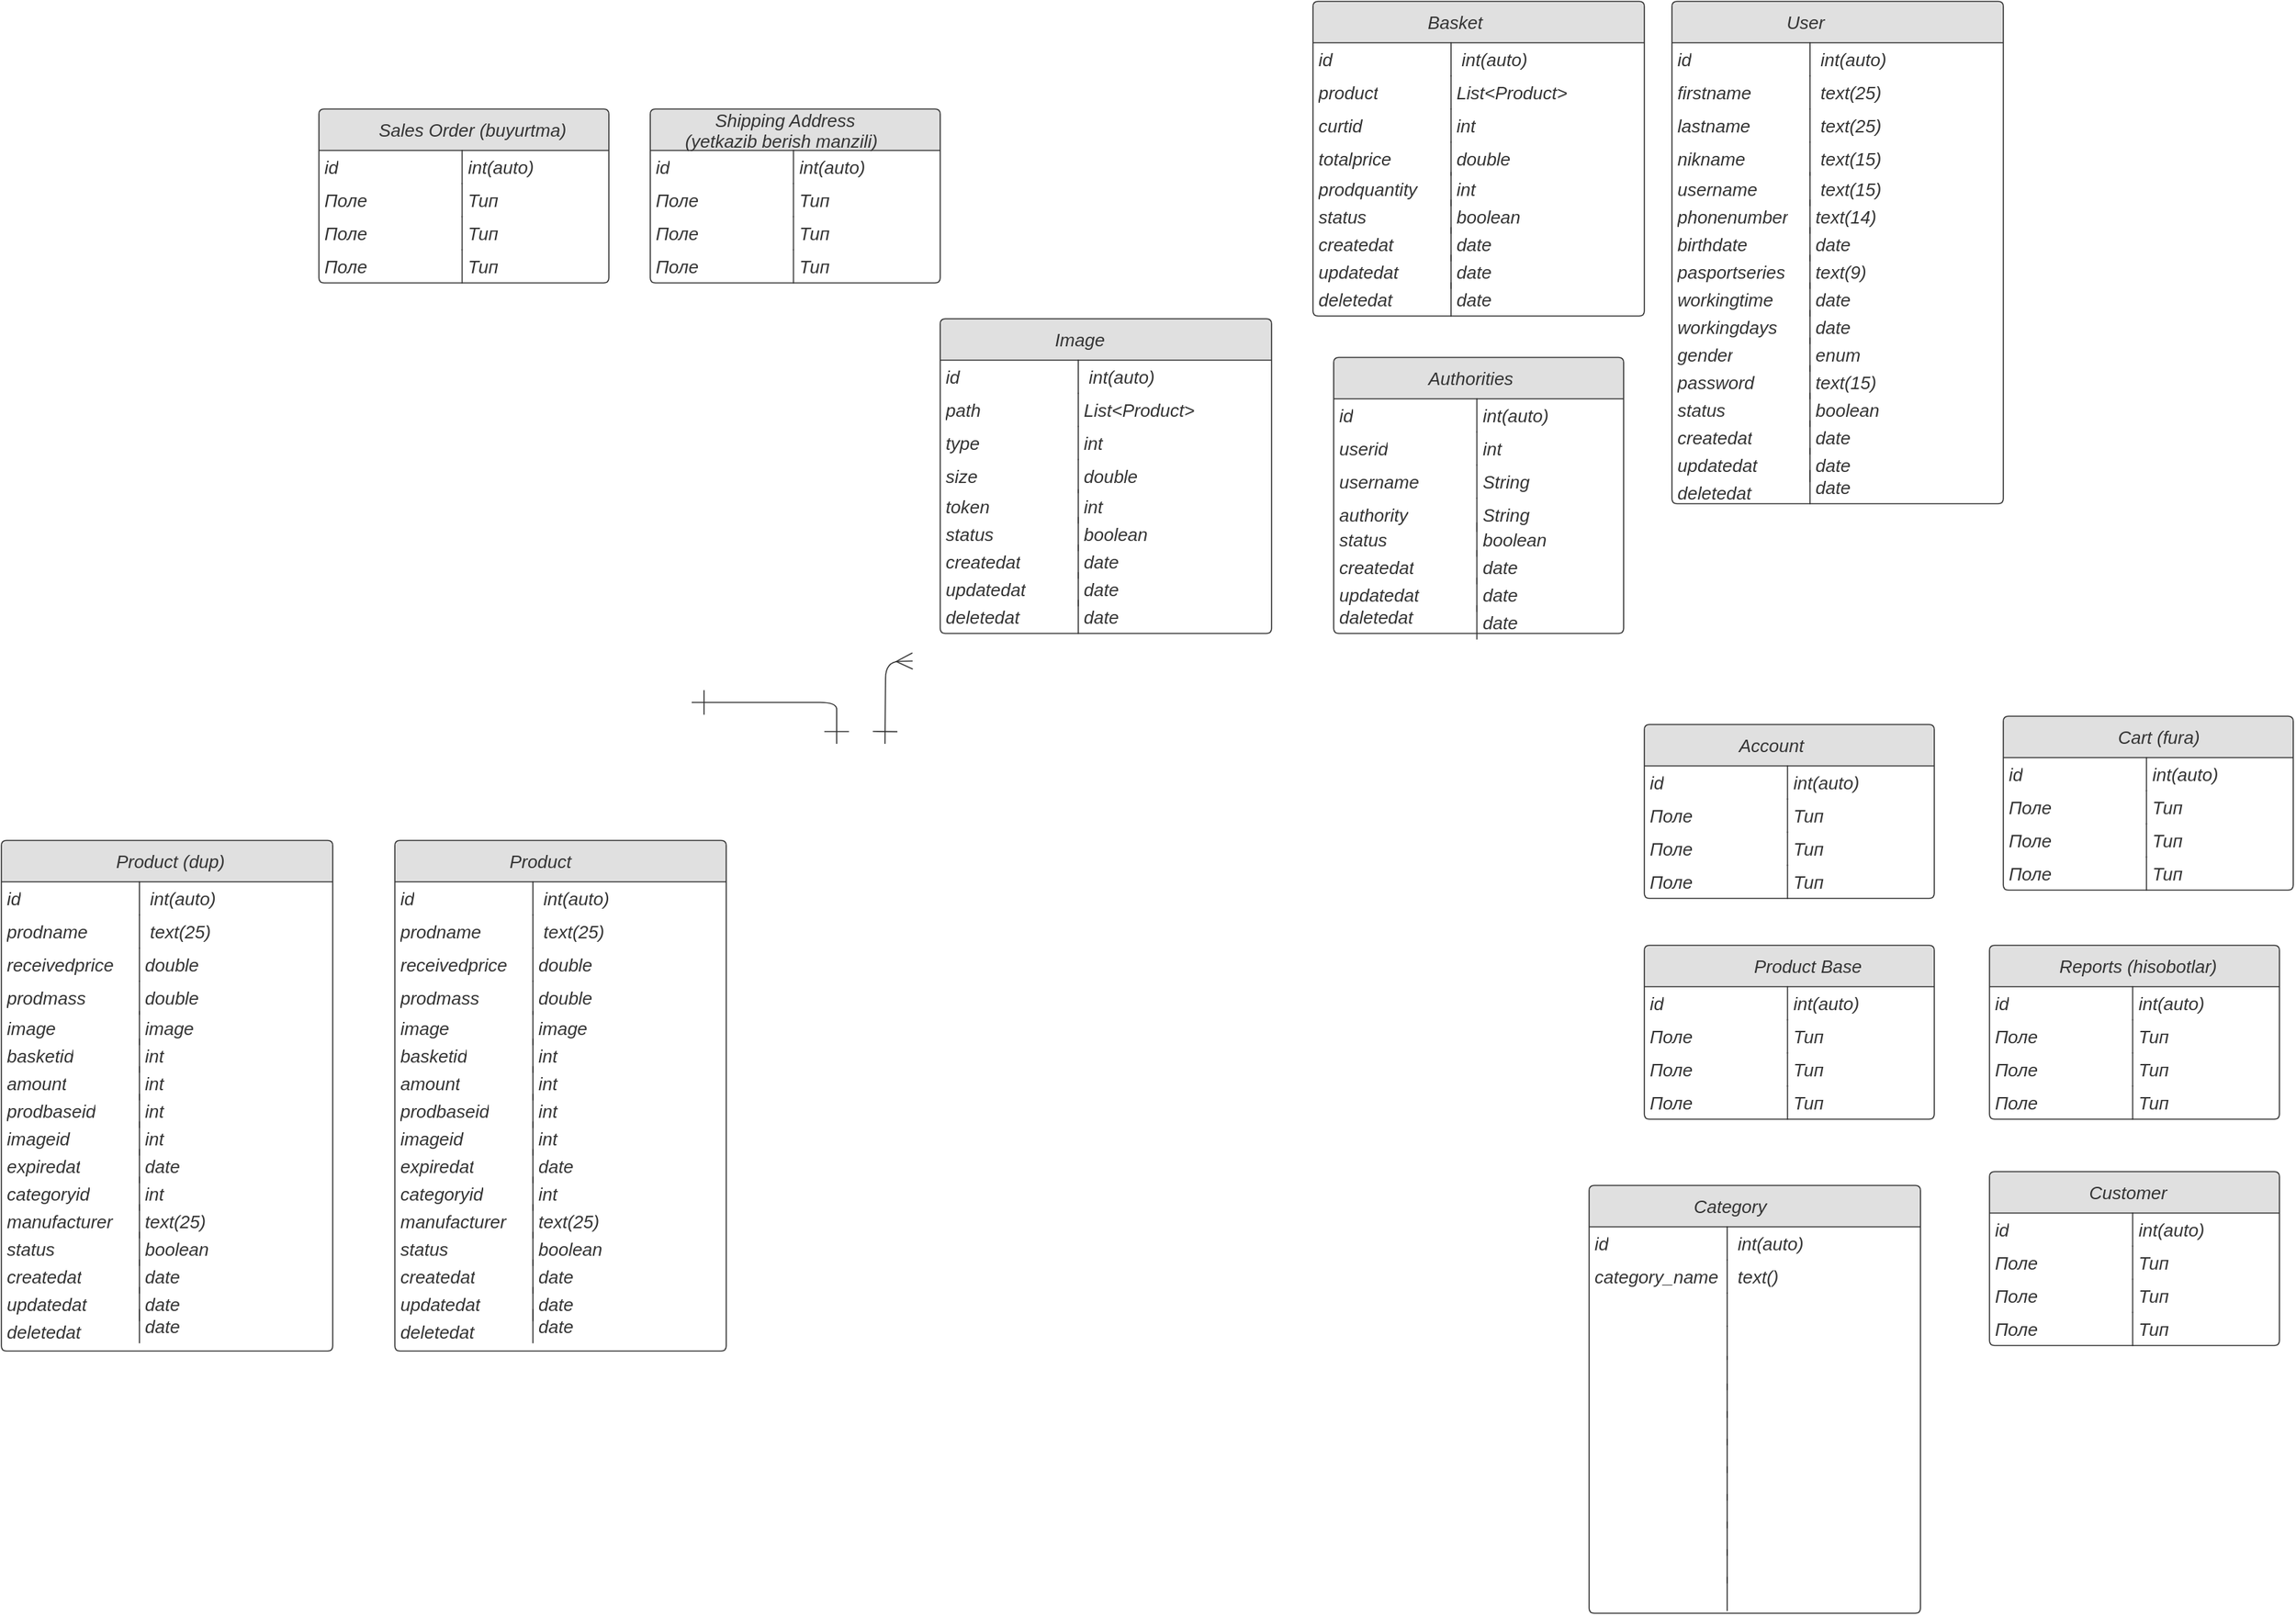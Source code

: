 <mxfile version="21.5.0" type="github">
  <diagram id="gFWhEDrw_gqvURaTcCVO" name="Страница 1">
    <mxGraphModel dx="2385" dy="832" grid="1" gridSize="10" guides="1" tooltips="1" connect="1" arrows="1" fold="1" page="0" pageScale="1" pageWidth="827" pageHeight="1169" background="none" math="0" shadow="0">
      <root>
        <mxCell id="0" />
        <mxCell id="1" parent="0" />
        <mxCell id="_ZXWBAPsV1fqIIyWsX64-17" value="&amp;nbsp; &amp;nbsp; &amp;nbsp; &amp;nbsp; &amp;nbsp; &amp;nbsp; &amp;nbsp;Shipping Address&lt;br&gt;&amp;nbsp; &amp;nbsp; &amp;nbsp; &amp;nbsp;(yetkazib berish manzili)" style="html=1;overflow=block;blockSpacing=1;swimlane;resizeParent=1;resizeParentMax=0;resizeLast=0;collapsible=0;marginBottom=0;swimlaneFillColor=#ffffff;startSize=30;whiteSpace=wrap;fontSize=13;fontColor=#333333;fontStyle=2;align=left;fillColor=#e0e0e0;spacing=0;strokeColor=#333333;strokeOpacity=100;fillOpacity=100;rounded=1;absoluteArcSize=1;arcSize=7.5;strokeWidth=0.8;" parent="1" vertex="1">
          <mxGeometry x="270" y="200" width="210" height="126" as="geometry" />
        </mxCell>
        <mxCell id="_ZXWBAPsV1fqIIyWsX64-18" value="id" style="strokeColor=none;part=1;resizeHeight=0;align=left;verticalAlign=top;spacingLeft=4;spacingRight=4;overflow=hidden;rotatable=0;points=[[0,0.5],[1,0.5]];portConstraint=eastwest;swimlaneFillColor=#ffffff;whiteSpace=wrap;fontSize=13;fontColor=#333333;fontStyle=2;fillColor=none;strokeOpacity=100;fillOpacity=100;spacing=0;rounded=1;absoluteArcSize=1;arcSize=7.5;strokeWidth=0.8;" parent="_ZXWBAPsV1fqIIyWsX64-17" vertex="1">
          <mxGeometry y="30" width="103.71" height="24" as="geometry" />
        </mxCell>
        <mxCell id="_ZXWBAPsV1fqIIyWsX64-19" value="int(auto)" style="shape=partialRectangle;top=0;right=0;bottom=0;part=1;resizeHeight=0;align=left;verticalAlign=top;spacingLeft=4;spacingRight=4;overflow=hidden;rotatable=0;points=[[0,0.5],[1,0.5]];portConstraint=eastwest;swimlaneFillColor=#ffffff;whiteSpace=wrap;fontSize=13;fontColor=#333333;fontStyle=2;fillColor=none;strokeOpacity=100;fillOpacity=100;spacing=0;strokeColor=#333333;rounded=1;absoluteArcSize=1;arcSize=7.5;strokeWidth=0.8;" parent="_ZXWBAPsV1fqIIyWsX64-17" vertex="1">
          <mxGeometry x="103.71" y="30" width="106.29" height="24" as="geometry" />
        </mxCell>
        <mxCell id="_ZXWBAPsV1fqIIyWsX64-20" value="Поле" style="strokeColor=none;part=1;resizeHeight=0;align=left;verticalAlign=top;spacingLeft=4;spacingRight=4;overflow=hidden;rotatable=0;points=[[0,0.5],[1,0.5]];portConstraint=eastwest;swimlaneFillColor=#ffffff;whiteSpace=wrap;fontSize=13;fontColor=#333333;fontStyle=2;fillColor=none;strokeOpacity=100;fillOpacity=100;spacing=0;rounded=1;absoluteArcSize=1;arcSize=7.5;strokeWidth=0.8;" parent="_ZXWBAPsV1fqIIyWsX64-17" vertex="1">
          <mxGeometry y="54" width="103.71" height="24" as="geometry" />
        </mxCell>
        <mxCell id="_ZXWBAPsV1fqIIyWsX64-21" value="Тип" style="shape=partialRectangle;top=0;right=0;bottom=0;part=1;resizeHeight=0;align=left;verticalAlign=top;spacingLeft=4;spacingRight=4;overflow=hidden;rotatable=0;points=[[0,0.5],[1,0.5]];portConstraint=eastwest;swimlaneFillColor=#ffffff;whiteSpace=wrap;fontSize=13;fontColor=#333333;fontStyle=2;fillColor=none;strokeOpacity=100;fillOpacity=100;spacing=0;strokeColor=#333333;rounded=1;absoluteArcSize=1;arcSize=7.5;strokeWidth=0.8;" parent="_ZXWBAPsV1fqIIyWsX64-17" vertex="1">
          <mxGeometry x="103.71" y="54" width="106.29" height="24" as="geometry" />
        </mxCell>
        <mxCell id="_ZXWBAPsV1fqIIyWsX64-22" value="Поле" style="strokeColor=none;part=1;resizeHeight=0;align=left;verticalAlign=top;spacingLeft=4;spacingRight=4;overflow=hidden;rotatable=0;points=[[0,0.5],[1,0.5]];portConstraint=eastwest;swimlaneFillColor=#ffffff;whiteSpace=wrap;fontSize=13;fontColor=#333333;fontStyle=2;fillColor=none;strokeOpacity=100;fillOpacity=100;spacing=0;rounded=1;absoluteArcSize=1;arcSize=7.5;strokeWidth=0.8;" parent="_ZXWBAPsV1fqIIyWsX64-17" vertex="1">
          <mxGeometry y="78" width="103.71" height="24" as="geometry" />
        </mxCell>
        <mxCell id="_ZXWBAPsV1fqIIyWsX64-23" value="Тип" style="shape=partialRectangle;top=0;right=0;bottom=0;part=1;resizeHeight=0;align=left;verticalAlign=top;spacingLeft=4;spacingRight=4;overflow=hidden;rotatable=0;points=[[0,0.5],[1,0.5]];portConstraint=eastwest;swimlaneFillColor=#ffffff;whiteSpace=wrap;fontSize=13;fontColor=#333333;fontStyle=2;fillColor=none;strokeOpacity=100;fillOpacity=100;spacing=0;strokeColor=#333333;rounded=1;absoluteArcSize=1;arcSize=7.5;strokeWidth=0.8;" parent="_ZXWBAPsV1fqIIyWsX64-17" vertex="1">
          <mxGeometry x="103.71" y="78" width="106.29" height="24" as="geometry" />
        </mxCell>
        <mxCell id="_ZXWBAPsV1fqIIyWsX64-24" value="Поле" style="strokeColor=none;part=1;resizeHeight=0;align=left;verticalAlign=top;spacingLeft=4;spacingRight=4;overflow=hidden;rotatable=0;points=[[0,0.5],[1,0.5]];portConstraint=eastwest;swimlaneFillColor=#ffffff;whiteSpace=wrap;fontSize=13;fontColor=#333333;fontStyle=2;fillColor=none;strokeOpacity=100;fillOpacity=100;spacing=0;rounded=1;absoluteArcSize=1;arcSize=7.5;strokeWidth=0.8;" parent="_ZXWBAPsV1fqIIyWsX64-17" vertex="1">
          <mxGeometry y="102" width="103.71" height="24" as="geometry" />
        </mxCell>
        <mxCell id="_ZXWBAPsV1fqIIyWsX64-25" value="Тип" style="shape=partialRectangle;top=0;right=0;bottom=0;part=1;resizeHeight=0;align=left;verticalAlign=top;spacingLeft=4;spacingRight=4;overflow=hidden;rotatable=0;points=[[0,0.5],[1,0.5]];portConstraint=eastwest;swimlaneFillColor=#ffffff;whiteSpace=wrap;fontSize=13;fontColor=#333333;fontStyle=2;fillColor=none;strokeOpacity=100;fillOpacity=100;spacing=0;strokeColor=#333333;rounded=1;absoluteArcSize=1;arcSize=7.5;strokeWidth=0.8;" parent="_ZXWBAPsV1fqIIyWsX64-17" vertex="1">
          <mxGeometry x="103.71" y="102" width="106.29" height="24" as="geometry" />
        </mxCell>
        <mxCell id="_ZXWBAPsV1fqIIyWsX64-167" style="edgeStyle=none;curved=1;rounded=0;orthogonalLoop=1;jettySize=auto;html=1;exitX=0;exitY=0.5;exitDx=0;exitDy=0;fontSize=12;startSize=8;endSize=8;" parent="1" source="_ZXWBAPsV1fqIIyWsX64-39" target="_ZXWBAPsV1fqIIyWsX64-41" edge="1">
          <mxGeometry relative="1" as="geometry">
            <Array as="points">
              <mxPoint x="1130" y="232" />
            </Array>
          </mxGeometry>
        </mxCell>
        <mxCell id="_ZXWBAPsV1fqIIyWsX64-35" value="&amp;nbsp; &amp;nbsp; &amp;nbsp; &amp;nbsp; &amp;nbsp; &amp;nbsp; &amp;nbsp; &amp;nbsp; &amp;nbsp; &amp;nbsp; &amp;nbsp; &amp;nbsp;User" style="html=1;overflow=block;blockSpacing=1;swimlane;resizeParent=1;resizeParentMax=0;resizeLast=0;collapsible=0;marginBottom=0;swimlaneFillColor=#ffffff;startSize=30;whiteSpace=wrap;fontSize=13;fontColor=#333333;fontStyle=2;align=left;fillColor=#e0e0e0;spacing=0;strokeColor=#333333;strokeOpacity=100;fillOpacity=100;rounded=1;absoluteArcSize=1;arcSize=7.5;strokeWidth=0.8;" parent="1" vertex="1">
          <mxGeometry x="1010" y="122" width="240" height="364" as="geometry" />
        </mxCell>
        <mxCell id="_ZXWBAPsV1fqIIyWsX64-36" value="id" style="strokeColor=none;part=1;resizeHeight=0;align=left;verticalAlign=top;spacingLeft=4;spacingRight=4;overflow=hidden;rotatable=0;points=[[0,0.5],[1,0.5]];portConstraint=eastwest;swimlaneFillColor=#ffffff;whiteSpace=wrap;fontSize=13;fontColor=#333333;fontStyle=2;fillColor=none;strokeOpacity=100;fillOpacity=100;spacing=0;rounded=1;absoluteArcSize=1;arcSize=7.5;strokeWidth=0.8;" parent="_ZXWBAPsV1fqIIyWsX64-35" vertex="1">
          <mxGeometry y="30" width="103.71" height="24" as="geometry" />
        </mxCell>
        <mxCell id="_ZXWBAPsV1fqIIyWsX64-37" value=" int(auto)" style="shape=partialRectangle;top=0;right=0;bottom=0;part=1;resizeHeight=0;align=left;verticalAlign=top;spacingLeft=4;spacingRight=4;overflow=hidden;rotatable=0;points=[[0,0.5],[1,0.5]];portConstraint=eastwest;swimlaneFillColor=#ffffff;whiteSpace=wrap;fontSize=13;fontColor=#333333;fontStyle=2;fillColor=none;strokeOpacity=100;fillOpacity=100;spacing=0;strokeColor=#333333;rounded=1;absoluteArcSize=1;arcSize=7.5;strokeWidth=0.8;" parent="_ZXWBAPsV1fqIIyWsX64-35" vertex="1">
          <mxGeometry x="100" y="30" width="110" height="24" as="geometry" />
        </mxCell>
        <mxCell id="_ZXWBAPsV1fqIIyWsX64-38" value="firstname" style="strokeColor=none;part=1;resizeHeight=0;align=left;verticalAlign=top;spacingLeft=4;spacingRight=4;overflow=hidden;rotatable=0;points=[[0,0.5],[1,0.5]];portConstraint=eastwest;swimlaneFillColor=#ffffff;whiteSpace=wrap;fontSize=13;fontColor=#333333;fontStyle=2;fillColor=none;strokeOpacity=100;fillOpacity=100;spacing=0;rounded=1;absoluteArcSize=1;arcSize=7.5;strokeWidth=0.8;" parent="_ZXWBAPsV1fqIIyWsX64-35" vertex="1">
          <mxGeometry y="54" width="103.71" height="24" as="geometry" />
        </mxCell>
        <mxCell id="_ZXWBAPsV1fqIIyWsX64-39" value=" text(25)" style="shape=partialRectangle;top=0;right=0;bottom=0;part=1;resizeHeight=0;align=left;verticalAlign=top;spacingLeft=4;spacingRight=4;overflow=hidden;rotatable=0;points=[[0,0.5],[1,0.5]];portConstraint=eastwest;swimlaneFillColor=#ffffff;whiteSpace=wrap;fontSize=13;fontColor=#333333;fontStyle=2;fillColor=none;strokeOpacity=100;fillOpacity=100;spacing=0;strokeColor=#333333;rounded=1;absoluteArcSize=1;arcSize=7.5;strokeWidth=0.8;" parent="_ZXWBAPsV1fqIIyWsX64-35" vertex="1">
          <mxGeometry x="100" y="54" width="110" height="24" as="geometry" />
        </mxCell>
        <mxCell id="_ZXWBAPsV1fqIIyWsX64-40" value="lastname" style="strokeColor=none;part=1;resizeHeight=0;align=left;verticalAlign=top;spacingLeft=4;spacingRight=4;overflow=hidden;rotatable=0;points=[[0,0.5],[1,0.5]];portConstraint=eastwest;swimlaneFillColor=#ffffff;whiteSpace=wrap;fontSize=13;fontColor=#333333;fontStyle=2;fillColor=none;strokeOpacity=100;fillOpacity=100;spacing=0;rounded=1;absoluteArcSize=1;arcSize=7.5;strokeWidth=0.8;" parent="_ZXWBAPsV1fqIIyWsX64-35" vertex="1">
          <mxGeometry y="78" width="103.71" height="24" as="geometry" />
        </mxCell>
        <mxCell id="_ZXWBAPsV1fqIIyWsX64-41" value=" text(25)" style="shape=partialRectangle;top=0;right=0;bottom=0;part=1;resizeHeight=0;align=left;verticalAlign=top;spacingLeft=4;spacingRight=4;overflow=hidden;rotatable=0;points=[[0,0.5],[1,0.5]];portConstraint=eastwest;swimlaneFillColor=#ffffff;whiteSpace=wrap;fontSize=13;fontColor=#333333;fontStyle=2;fillColor=none;strokeOpacity=100;fillOpacity=100;spacing=0;strokeColor=#333333;rounded=1;absoluteArcSize=1;arcSize=7.5;strokeWidth=0.8;" parent="_ZXWBAPsV1fqIIyWsX64-35" vertex="1">
          <mxGeometry x="100" y="78" width="110" height="24" as="geometry" />
        </mxCell>
        <mxCell id="_ZXWBAPsV1fqIIyWsX64-42" value="nikname" style="strokeColor=none;part=1;resizeHeight=0;align=left;verticalAlign=top;spacingLeft=4;spacingRight=4;overflow=hidden;rotatable=0;points=[[0,0.5],[1,0.5]];portConstraint=eastwest;swimlaneFillColor=#ffffff;whiteSpace=wrap;fontSize=13;fontColor=#333333;fontStyle=2;fillColor=none;strokeOpacity=100;fillOpacity=100;spacing=0;rounded=1;absoluteArcSize=1;arcSize=7.5;strokeWidth=0.8;" parent="_ZXWBAPsV1fqIIyWsX64-35" vertex="1">
          <mxGeometry y="102" width="103.71" height="24" as="geometry" />
        </mxCell>
        <mxCell id="_ZXWBAPsV1fqIIyWsX64-43" value=" text(15)" style="shape=partialRectangle;top=0;right=0;bottom=0;part=1;resizeHeight=0;align=left;verticalAlign=top;spacingLeft=4;spacingRight=4;overflow=hidden;rotatable=0;points=[[0,0.5],[1,0.5]];portConstraint=eastwest;swimlaneFillColor=#ffffff;whiteSpace=wrap;fontSize=13;fontColor=#333333;fontStyle=2;fillColor=none;strokeOpacity=100;fillOpacity=100;spacing=0;strokeColor=#333333;rounded=1;absoluteArcSize=1;arcSize=7.5;strokeWidth=0.8;" parent="_ZXWBAPsV1fqIIyWsX64-35" vertex="1">
          <mxGeometry x="100" y="102" width="110" height="24" as="geometry" />
        </mxCell>
        <mxCell id="_ZXWBAPsV1fqIIyWsX64-163" value="username" style="strokeColor=none;part=1;resizeHeight=0;align=left;verticalAlign=top;spacingLeft=4;spacingRight=4;overflow=hidden;rotatable=0;points=[[0,0.5],[1,0.5]];portConstraint=eastwest;swimlaneFillColor=#ffffff;whiteSpace=wrap;fontSize=13;fontColor=#333333;fontStyle=2;fillColor=none;strokeOpacity=100;fillOpacity=100;spacing=0;rounded=1;absoluteArcSize=1;arcSize=7.5;strokeWidth=0.8;" parent="_ZXWBAPsV1fqIIyWsX64-35" vertex="1">
          <mxGeometry y="124" width="103.71" height="24" as="geometry" />
        </mxCell>
        <mxCell id="_ZXWBAPsV1fqIIyWsX64-164" value="phonenumber" style="strokeColor=none;part=1;resizeHeight=0;align=left;verticalAlign=top;spacingLeft=4;spacingRight=4;overflow=hidden;rotatable=0;points=[[0,0.5],[1,0.5]];portConstraint=eastwest;swimlaneFillColor=#ffffff;whiteSpace=wrap;fontSize=13;fontColor=#333333;fontStyle=2;fillColor=none;strokeOpacity=100;fillOpacity=100;spacing=0;rounded=1;absoluteArcSize=1;arcSize=7.5;strokeWidth=0.8;" parent="_ZXWBAPsV1fqIIyWsX64-35" vertex="1">
          <mxGeometry y="144" width="103.71" height="24" as="geometry" />
        </mxCell>
        <mxCell id="_ZXWBAPsV1fqIIyWsX64-165" value="birthdate" style="strokeColor=none;part=1;resizeHeight=0;align=left;verticalAlign=top;spacingLeft=4;spacingRight=4;overflow=hidden;rotatable=0;points=[[0,0.5],[1,0.5]];portConstraint=eastwest;swimlaneFillColor=#ffffff;whiteSpace=wrap;fontSize=13;fontColor=#333333;fontStyle=2;fillColor=none;strokeOpacity=100;fillOpacity=100;spacing=0;rounded=1;absoluteArcSize=1;arcSize=7.5;strokeWidth=0.8;" parent="_ZXWBAPsV1fqIIyWsX64-35" vertex="1">
          <mxGeometry y="164" width="103.71" height="24" as="geometry" />
        </mxCell>
        <mxCell id="_ZXWBAPsV1fqIIyWsX64-166" value=" text(15)" style="shape=partialRectangle;top=0;right=0;bottom=0;part=1;resizeHeight=0;align=left;verticalAlign=top;spacingLeft=4;spacingRight=4;overflow=hidden;rotatable=0;points=[[0,0.5],[1,0.5]];portConstraint=eastwest;swimlaneFillColor=#ffffff;whiteSpace=wrap;fontSize=13;fontColor=#333333;fontStyle=2;fillColor=none;strokeOpacity=100;fillOpacity=100;spacing=0;strokeColor=#333333;rounded=1;absoluteArcSize=1;arcSize=7.5;strokeWidth=0.8;" parent="_ZXWBAPsV1fqIIyWsX64-35" vertex="1">
          <mxGeometry x="100.0" y="124" width="106.29" height="24" as="geometry" />
        </mxCell>
        <mxCell id="_ZXWBAPsV1fqIIyWsX64-169" value="text(14)" style="shape=partialRectangle;top=0;right=0;bottom=0;part=1;resizeHeight=0;align=left;verticalAlign=top;spacingLeft=4;spacingRight=4;overflow=hidden;rotatable=0;points=[[0,0.5],[1,0.5]];portConstraint=eastwest;swimlaneFillColor=#ffffff;whiteSpace=wrap;fontSize=13;fontColor=#333333;fontStyle=2;fillColor=none;strokeOpacity=100;fillOpacity=100;spacing=0;strokeColor=#333333;rounded=1;absoluteArcSize=1;arcSize=7.5;strokeWidth=0.8;" parent="_ZXWBAPsV1fqIIyWsX64-35" vertex="1">
          <mxGeometry x="100.0" y="144" width="106.29" height="24" as="geometry" />
        </mxCell>
        <mxCell id="_ZXWBAPsV1fqIIyWsX64-170" value="date" style="shape=partialRectangle;top=0;right=0;bottom=0;part=1;resizeHeight=0;align=left;verticalAlign=top;spacingLeft=4;spacingRight=4;overflow=hidden;rotatable=0;points=[[0,0.5],[1,0.5]];portConstraint=eastwest;swimlaneFillColor=#ffffff;whiteSpace=wrap;fontSize=13;fontColor=#333333;fontStyle=2;fillColor=none;strokeOpacity=100;fillOpacity=100;spacing=0;strokeColor=#333333;rounded=1;absoluteArcSize=1;arcSize=7.5;strokeWidth=0.8;" parent="_ZXWBAPsV1fqIIyWsX64-35" vertex="1">
          <mxGeometry x="100.0" y="164" width="106.29" height="24" as="geometry" />
        </mxCell>
        <mxCell id="_ZXWBAPsV1fqIIyWsX64-171" value="text(9)" style="shape=partialRectangle;top=0;right=0;bottom=0;part=1;resizeHeight=0;align=left;verticalAlign=top;spacingLeft=4;spacingRight=4;overflow=hidden;rotatable=0;points=[[0,0.5],[1,0.5]];portConstraint=eastwest;swimlaneFillColor=#ffffff;whiteSpace=wrap;fontSize=13;fontColor=#333333;fontStyle=2;fillColor=none;strokeOpacity=100;fillOpacity=100;spacing=0;strokeColor=#333333;rounded=1;absoluteArcSize=1;arcSize=7.5;strokeWidth=0.8;" parent="_ZXWBAPsV1fqIIyWsX64-35" vertex="1">
          <mxGeometry x="100.0" y="184" width="106.29" height="24" as="geometry" />
        </mxCell>
        <mxCell id="_ZXWBAPsV1fqIIyWsX64-172" value="date" style="shape=partialRectangle;top=0;right=0;bottom=0;part=1;resizeHeight=0;align=left;verticalAlign=top;spacingLeft=4;spacingRight=4;overflow=hidden;rotatable=0;points=[[0,0.5],[1,0.5]];portConstraint=eastwest;swimlaneFillColor=#ffffff;whiteSpace=wrap;fontSize=13;fontColor=#333333;fontStyle=2;fillColor=none;strokeOpacity=100;fillOpacity=100;spacing=0;strokeColor=#333333;rounded=1;absoluteArcSize=1;arcSize=7.5;strokeWidth=0.8;" parent="_ZXWBAPsV1fqIIyWsX64-35" vertex="1">
          <mxGeometry x="100.0" y="204" width="106.29" height="24" as="geometry" />
        </mxCell>
        <mxCell id="_ZXWBAPsV1fqIIyWsX64-173" value="date" style="shape=partialRectangle;top=0;right=0;bottom=0;part=1;resizeHeight=0;align=left;verticalAlign=top;spacingLeft=4;spacingRight=4;overflow=hidden;rotatable=0;points=[[0,0.5],[1,0.5]];portConstraint=eastwest;swimlaneFillColor=#ffffff;whiteSpace=wrap;fontSize=13;fontColor=#333333;fontStyle=2;fillColor=none;strokeOpacity=100;fillOpacity=100;spacing=0;strokeColor=#333333;rounded=1;absoluteArcSize=1;arcSize=7.5;strokeWidth=0.8;" parent="_ZXWBAPsV1fqIIyWsX64-35" vertex="1">
          <mxGeometry x="100.0" y="224" width="106.29" height="24" as="geometry" />
        </mxCell>
        <mxCell id="_ZXWBAPsV1fqIIyWsX64-174" value="enum" style="shape=partialRectangle;top=0;right=0;bottom=0;part=1;resizeHeight=0;align=left;verticalAlign=top;spacingLeft=4;spacingRight=4;overflow=hidden;rotatable=0;points=[[0,0.5],[1,0.5]];portConstraint=eastwest;swimlaneFillColor=#ffffff;whiteSpace=wrap;fontSize=13;fontColor=#333333;fontStyle=2;fillColor=none;strokeOpacity=100;fillOpacity=100;spacing=0;strokeColor=#333333;rounded=1;absoluteArcSize=1;arcSize=7.5;strokeWidth=0.8;" parent="_ZXWBAPsV1fqIIyWsX64-35" vertex="1">
          <mxGeometry x="100.0" y="244" width="106.29" height="24" as="geometry" />
        </mxCell>
        <mxCell id="_ZXWBAPsV1fqIIyWsX64-175" value="text(15)" style="shape=partialRectangle;top=0;right=0;bottom=0;part=1;resizeHeight=0;align=left;verticalAlign=top;spacingLeft=4;spacingRight=4;overflow=hidden;rotatable=0;points=[[0,0.5],[1,0.5]];portConstraint=eastwest;swimlaneFillColor=#ffffff;whiteSpace=wrap;fontSize=13;fontColor=#333333;fontStyle=2;fillColor=none;strokeOpacity=100;fillOpacity=100;spacing=0;strokeColor=#333333;rounded=1;absoluteArcSize=1;arcSize=7.5;strokeWidth=0.8;" parent="_ZXWBAPsV1fqIIyWsX64-35" vertex="1">
          <mxGeometry x="100.0" y="264" width="106.29" height="24" as="geometry" />
        </mxCell>
        <mxCell id="_ZXWBAPsV1fqIIyWsX64-176" value="boolean" style="shape=partialRectangle;top=0;right=0;bottom=0;part=1;resizeHeight=0;align=left;verticalAlign=top;spacingLeft=4;spacingRight=4;overflow=hidden;rotatable=0;points=[[0,0.5],[1,0.5]];portConstraint=eastwest;swimlaneFillColor=#ffffff;whiteSpace=wrap;fontSize=13;fontColor=#333333;fontStyle=2;fillColor=none;strokeOpacity=100;fillOpacity=100;spacing=0;strokeColor=#333333;rounded=1;absoluteArcSize=1;arcSize=7.5;strokeWidth=0.8;" parent="_ZXWBAPsV1fqIIyWsX64-35" vertex="1">
          <mxGeometry x="100.0" y="284" width="106.29" height="24" as="geometry" />
        </mxCell>
        <mxCell id="_ZXWBAPsV1fqIIyWsX64-180" value="date" style="shape=partialRectangle;top=0;right=0;bottom=0;part=1;resizeHeight=0;align=left;verticalAlign=top;spacingLeft=4;spacingRight=4;overflow=hidden;rotatable=0;points=[[0,0.5],[1,0.5]];portConstraint=eastwest;swimlaneFillColor=#ffffff;whiteSpace=wrap;fontSize=13;fontColor=#333333;fontStyle=2;fillColor=none;strokeOpacity=100;fillOpacity=100;spacing=0;strokeColor=#333333;rounded=1;absoluteArcSize=1;arcSize=7.5;strokeWidth=0.8;" parent="_ZXWBAPsV1fqIIyWsX64-35" vertex="1">
          <mxGeometry x="100.0" y="304" width="106.29" height="24" as="geometry" />
        </mxCell>
        <mxCell id="_ZXWBAPsV1fqIIyWsX64-181" value="date" style="shape=partialRectangle;top=0;right=0;bottom=0;part=1;resizeHeight=0;align=left;verticalAlign=top;spacingLeft=4;spacingRight=4;overflow=hidden;rotatable=0;points=[[0,0.5],[1,0.5]];portConstraint=eastwest;swimlaneFillColor=#ffffff;whiteSpace=wrap;fontSize=13;fontColor=#333333;fontStyle=2;fillColor=none;strokeOpacity=100;fillOpacity=100;spacing=0;strokeColor=#333333;rounded=1;absoluteArcSize=1;arcSize=7.5;strokeWidth=0.8;" parent="_ZXWBAPsV1fqIIyWsX64-35" vertex="1">
          <mxGeometry x="100.0" y="324" width="106.29" height="24" as="geometry" />
        </mxCell>
        <mxCell id="_ZXWBAPsV1fqIIyWsX64-191" value="pasportseries&#xa;" style="strokeColor=none;part=1;resizeHeight=0;align=left;verticalAlign=top;spacingLeft=4;spacingRight=4;overflow=hidden;rotatable=0;points=[[0,0.5],[1,0.5]];portConstraint=eastwest;swimlaneFillColor=#ffffff;whiteSpace=wrap;fontSize=13;fontColor=#333333;fontStyle=2;fillColor=none;strokeOpacity=100;fillOpacity=100;spacing=0;rounded=1;absoluteArcSize=1;arcSize=7.5;strokeWidth=0.8;" parent="_ZXWBAPsV1fqIIyWsX64-35" vertex="1">
          <mxGeometry y="184" width="103.71" height="24" as="geometry" />
        </mxCell>
        <mxCell id="_ZXWBAPsV1fqIIyWsX64-192" value="workingtime" style="strokeColor=none;part=1;resizeHeight=0;align=left;verticalAlign=top;spacingLeft=4;spacingRight=4;overflow=hidden;rotatable=0;points=[[0,0.5],[1,0.5]];portConstraint=eastwest;swimlaneFillColor=#ffffff;whiteSpace=wrap;fontSize=13;fontColor=#333333;fontStyle=2;fillColor=none;strokeOpacity=100;fillOpacity=100;spacing=0;rounded=1;absoluteArcSize=1;arcSize=7.5;strokeWidth=0.8;" parent="_ZXWBAPsV1fqIIyWsX64-35" vertex="1">
          <mxGeometry y="204" width="103.71" height="24" as="geometry" />
        </mxCell>
        <mxCell id="_ZXWBAPsV1fqIIyWsX64-193" value="workingdays" style="strokeColor=none;part=1;resizeHeight=0;align=left;verticalAlign=top;spacingLeft=4;spacingRight=4;overflow=hidden;rotatable=0;points=[[0,0.5],[1,0.5]];portConstraint=eastwest;swimlaneFillColor=#ffffff;whiteSpace=wrap;fontSize=13;fontColor=#333333;fontStyle=2;fillColor=none;strokeOpacity=100;fillOpacity=100;spacing=0;rounded=1;absoluteArcSize=1;arcSize=7.5;strokeWidth=0.8;" parent="_ZXWBAPsV1fqIIyWsX64-35" vertex="1">
          <mxGeometry y="224" width="103.71" height="24" as="geometry" />
        </mxCell>
        <mxCell id="_ZXWBAPsV1fqIIyWsX64-194" value="gender" style="strokeColor=none;part=1;resizeHeight=0;align=left;verticalAlign=top;spacingLeft=4;spacingRight=4;overflow=hidden;rotatable=0;points=[[0,0.5],[1,0.5]];portConstraint=eastwest;swimlaneFillColor=#ffffff;whiteSpace=wrap;fontSize=13;fontColor=#333333;fontStyle=2;fillColor=none;strokeOpacity=100;fillOpacity=100;spacing=0;rounded=1;absoluteArcSize=1;arcSize=7.5;strokeWidth=0.8;" parent="_ZXWBAPsV1fqIIyWsX64-35" vertex="1">
          <mxGeometry y="244" width="103.71" height="24" as="geometry" />
        </mxCell>
        <mxCell id="_ZXWBAPsV1fqIIyWsX64-195" value="password" style="strokeColor=none;part=1;resizeHeight=0;align=left;verticalAlign=top;spacingLeft=4;spacingRight=4;overflow=hidden;rotatable=0;points=[[0,0.5],[1,0.5]];portConstraint=eastwest;swimlaneFillColor=#ffffff;whiteSpace=wrap;fontSize=13;fontColor=#333333;fontStyle=2;fillColor=none;strokeOpacity=100;fillOpacity=100;spacing=0;rounded=1;absoluteArcSize=1;arcSize=7.5;strokeWidth=0.8;" parent="_ZXWBAPsV1fqIIyWsX64-35" vertex="1">
          <mxGeometry y="264" width="103.71" height="24" as="geometry" />
        </mxCell>
        <mxCell id="_ZXWBAPsV1fqIIyWsX64-196" value="status" style="strokeColor=none;part=1;resizeHeight=0;align=left;verticalAlign=top;spacingLeft=4;spacingRight=4;overflow=hidden;rotatable=0;points=[[0,0.5],[1,0.5]];portConstraint=eastwest;swimlaneFillColor=#ffffff;whiteSpace=wrap;fontSize=13;fontColor=#333333;fontStyle=2;fillColor=none;strokeOpacity=100;fillOpacity=100;spacing=0;rounded=1;absoluteArcSize=1;arcSize=7.5;strokeWidth=0.8;" parent="_ZXWBAPsV1fqIIyWsX64-35" vertex="1">
          <mxGeometry y="284" width="103.71" height="24" as="geometry" />
        </mxCell>
        <mxCell id="_ZXWBAPsV1fqIIyWsX64-197" value="createdat" style="strokeColor=none;part=1;resizeHeight=0;align=left;verticalAlign=top;spacingLeft=4;spacingRight=4;overflow=hidden;rotatable=0;points=[[0,0.5],[1,0.5]];portConstraint=eastwest;swimlaneFillColor=#ffffff;whiteSpace=wrap;fontSize=13;fontColor=#333333;fontStyle=2;fillColor=none;strokeOpacity=100;fillOpacity=100;spacing=0;rounded=1;absoluteArcSize=1;arcSize=7.5;strokeWidth=0.8;" parent="_ZXWBAPsV1fqIIyWsX64-35" vertex="1">
          <mxGeometry y="304" width="103.71" height="24" as="geometry" />
        </mxCell>
        <mxCell id="_ZXWBAPsV1fqIIyWsX64-198" value="updatedat" style="strokeColor=none;part=1;resizeHeight=0;align=left;verticalAlign=top;spacingLeft=4;spacingRight=4;overflow=hidden;rotatable=0;points=[[0,0.5],[1,0.5]];portConstraint=eastwest;swimlaneFillColor=#ffffff;whiteSpace=wrap;fontSize=13;fontColor=#333333;fontStyle=2;fillColor=none;strokeOpacity=100;fillOpacity=100;spacing=0;rounded=1;absoluteArcSize=1;arcSize=7.5;strokeWidth=0.8;" parent="_ZXWBAPsV1fqIIyWsX64-35" vertex="1">
          <mxGeometry y="324" width="103.71" height="24" as="geometry" />
        </mxCell>
        <mxCell id="9sqTJGyya0eXWNI7HfWM-1" value="deletedat" style="strokeColor=none;part=1;resizeHeight=0;align=left;verticalAlign=top;spacingLeft=4;spacingRight=4;overflow=hidden;rotatable=0;points=[[0,0.5],[1,0.5]];portConstraint=eastwest;swimlaneFillColor=#ffffff;whiteSpace=wrap;fontSize=13;fontColor=#333333;fontStyle=2;fillColor=none;strokeOpacity=100;fillOpacity=100;spacing=0;rounded=1;absoluteArcSize=1;arcSize=7.5;strokeWidth=0.8;" parent="_ZXWBAPsV1fqIIyWsX64-35" vertex="1">
          <mxGeometry y="344" width="103.71" height="24" as="geometry" />
        </mxCell>
        <mxCell id="9sqTJGyya0eXWNI7HfWM-2" value="date" style="shape=partialRectangle;top=0;right=0;bottom=0;part=1;resizeHeight=0;align=left;verticalAlign=top;spacingLeft=4;spacingRight=4;overflow=hidden;rotatable=0;points=[[0,0.5],[1,0.5]];portConstraint=eastwest;swimlaneFillColor=#ffffff;whiteSpace=wrap;fontSize=13;fontColor=#333333;fontStyle=2;fillColor=none;strokeOpacity=100;fillOpacity=100;spacing=0;strokeColor=#333333;rounded=1;absoluteArcSize=1;arcSize=7.5;strokeWidth=0.8;" parent="_ZXWBAPsV1fqIIyWsX64-35" vertex="1">
          <mxGeometry x="100.0" y="340" width="106.29" height="24" as="geometry" />
        </mxCell>
        <mxCell id="_ZXWBAPsV1fqIIyWsX64-53" value="&amp;nbsp; &amp;nbsp; &amp;nbsp; &amp;nbsp; &amp;nbsp; &amp;nbsp; &amp;nbsp; &amp;nbsp; &amp;nbsp; &amp;nbsp; Customer" style="html=1;overflow=block;blockSpacing=1;swimlane;resizeParent=1;resizeParentMax=0;resizeLast=0;collapsible=0;marginBottom=0;swimlaneFillColor=#ffffff;startSize=30;whiteSpace=wrap;fontSize=13;fontColor=#333333;fontStyle=2;align=left;fillColor=#e0e0e0;spacing=0;strokeColor=#333333;strokeOpacity=100;fillOpacity=100;rounded=1;absoluteArcSize=1;arcSize=7.5;strokeWidth=0.8;" parent="1" vertex="1">
          <mxGeometry x="1240" y="970" width="210" height="126" as="geometry" />
        </mxCell>
        <mxCell id="_ZXWBAPsV1fqIIyWsX64-54" value="id" style="strokeColor=none;part=1;resizeHeight=0;align=left;verticalAlign=top;spacingLeft=4;spacingRight=4;overflow=hidden;rotatable=0;points=[[0,0.5],[1,0.5]];portConstraint=eastwest;swimlaneFillColor=#ffffff;whiteSpace=wrap;fontSize=13;fontColor=#333333;fontStyle=2;fillColor=none;strokeOpacity=100;fillOpacity=100;spacing=0;rounded=1;absoluteArcSize=1;arcSize=7.5;strokeWidth=0.8;" parent="_ZXWBAPsV1fqIIyWsX64-53" vertex="1">
          <mxGeometry y="30" width="103.71" height="24" as="geometry" />
        </mxCell>
        <mxCell id="_ZXWBAPsV1fqIIyWsX64-55" value="int(auto)" style="shape=partialRectangle;top=0;right=0;bottom=0;part=1;resizeHeight=0;align=left;verticalAlign=top;spacingLeft=4;spacingRight=4;overflow=hidden;rotatable=0;points=[[0,0.5],[1,0.5]];portConstraint=eastwest;swimlaneFillColor=#ffffff;whiteSpace=wrap;fontSize=13;fontColor=#333333;fontStyle=2;fillColor=none;strokeOpacity=100;fillOpacity=100;spacing=0;strokeColor=#333333;rounded=1;absoluteArcSize=1;arcSize=7.5;strokeWidth=0.8;" parent="_ZXWBAPsV1fqIIyWsX64-53" vertex="1">
          <mxGeometry x="103.71" y="30" width="106.29" height="24" as="geometry" />
        </mxCell>
        <mxCell id="_ZXWBAPsV1fqIIyWsX64-56" value="Поле" style="strokeColor=none;part=1;resizeHeight=0;align=left;verticalAlign=top;spacingLeft=4;spacingRight=4;overflow=hidden;rotatable=0;points=[[0,0.5],[1,0.5]];portConstraint=eastwest;swimlaneFillColor=#ffffff;whiteSpace=wrap;fontSize=13;fontColor=#333333;fontStyle=2;fillColor=none;strokeOpacity=100;fillOpacity=100;spacing=0;rounded=1;absoluteArcSize=1;arcSize=7.5;strokeWidth=0.8;" parent="_ZXWBAPsV1fqIIyWsX64-53" vertex="1">
          <mxGeometry y="54" width="103.71" height="24" as="geometry" />
        </mxCell>
        <mxCell id="_ZXWBAPsV1fqIIyWsX64-57" value="Тип" style="shape=partialRectangle;top=0;right=0;bottom=0;part=1;resizeHeight=0;align=left;verticalAlign=top;spacingLeft=4;spacingRight=4;overflow=hidden;rotatable=0;points=[[0,0.5],[1,0.5]];portConstraint=eastwest;swimlaneFillColor=#ffffff;whiteSpace=wrap;fontSize=13;fontColor=#333333;fontStyle=2;fillColor=none;strokeOpacity=100;fillOpacity=100;spacing=0;strokeColor=#333333;rounded=1;absoluteArcSize=1;arcSize=7.5;strokeWidth=0.8;" parent="_ZXWBAPsV1fqIIyWsX64-53" vertex="1">
          <mxGeometry x="103.71" y="54" width="106.29" height="24" as="geometry" />
        </mxCell>
        <mxCell id="_ZXWBAPsV1fqIIyWsX64-58" value="Поле" style="strokeColor=none;part=1;resizeHeight=0;align=left;verticalAlign=top;spacingLeft=4;spacingRight=4;overflow=hidden;rotatable=0;points=[[0,0.5],[1,0.5]];portConstraint=eastwest;swimlaneFillColor=#ffffff;whiteSpace=wrap;fontSize=13;fontColor=#333333;fontStyle=2;fillColor=none;strokeOpacity=100;fillOpacity=100;spacing=0;rounded=1;absoluteArcSize=1;arcSize=7.5;strokeWidth=0.8;" parent="_ZXWBAPsV1fqIIyWsX64-53" vertex="1">
          <mxGeometry y="78" width="103.71" height="24" as="geometry" />
        </mxCell>
        <mxCell id="_ZXWBAPsV1fqIIyWsX64-59" value="Тип" style="shape=partialRectangle;top=0;right=0;bottom=0;part=1;resizeHeight=0;align=left;verticalAlign=top;spacingLeft=4;spacingRight=4;overflow=hidden;rotatable=0;points=[[0,0.5],[1,0.5]];portConstraint=eastwest;swimlaneFillColor=#ffffff;whiteSpace=wrap;fontSize=13;fontColor=#333333;fontStyle=2;fillColor=none;strokeOpacity=100;fillOpacity=100;spacing=0;strokeColor=#333333;rounded=1;absoluteArcSize=1;arcSize=7.5;strokeWidth=0.8;" parent="_ZXWBAPsV1fqIIyWsX64-53" vertex="1">
          <mxGeometry x="103.71" y="78" width="106.29" height="24" as="geometry" />
        </mxCell>
        <mxCell id="_ZXWBAPsV1fqIIyWsX64-60" value="Поле" style="strokeColor=none;part=1;resizeHeight=0;align=left;verticalAlign=top;spacingLeft=4;spacingRight=4;overflow=hidden;rotatable=0;points=[[0,0.5],[1,0.5]];portConstraint=eastwest;swimlaneFillColor=#ffffff;whiteSpace=wrap;fontSize=13;fontColor=#333333;fontStyle=2;fillColor=none;strokeOpacity=100;fillOpacity=100;spacing=0;rounded=1;absoluteArcSize=1;arcSize=7.5;strokeWidth=0.8;" parent="_ZXWBAPsV1fqIIyWsX64-53" vertex="1">
          <mxGeometry y="102" width="103.71" height="24" as="geometry" />
        </mxCell>
        <mxCell id="_ZXWBAPsV1fqIIyWsX64-61" value="Тип" style="shape=partialRectangle;top=0;right=0;bottom=0;part=1;resizeHeight=0;align=left;verticalAlign=top;spacingLeft=4;spacingRight=4;overflow=hidden;rotatable=0;points=[[0,0.5],[1,0.5]];portConstraint=eastwest;swimlaneFillColor=#ffffff;whiteSpace=wrap;fontSize=13;fontColor=#333333;fontStyle=2;fillColor=none;strokeOpacity=100;fillOpacity=100;spacing=0;strokeColor=#333333;rounded=1;absoluteArcSize=1;arcSize=7.5;strokeWidth=0.8;" parent="_ZXWBAPsV1fqIIyWsX64-53" vertex="1">
          <mxGeometry x="103.71" y="102" width="106.29" height="24" as="geometry" />
        </mxCell>
        <mxCell id="_ZXWBAPsV1fqIIyWsX64-62" value="&amp;nbsp; &amp;nbsp; &amp;nbsp; &amp;nbsp; &amp;nbsp; &amp;nbsp; &amp;nbsp; &amp;nbsp; &amp;nbsp; &amp;nbsp; &amp;nbsp; &amp;nbsp;Cart (fura)" style="html=1;overflow=block;blockSpacing=1;swimlane;resizeParent=1;resizeParentMax=0;resizeLast=0;collapsible=0;marginBottom=0;swimlaneFillColor=#ffffff;startSize=30;whiteSpace=wrap;fontSize=13;fontColor=#333333;fontStyle=2;align=left;fillColor=#e0e0e0;spacing=0;strokeColor=#333333;strokeOpacity=100;fillOpacity=100;rounded=1;absoluteArcSize=1;arcSize=7.5;strokeWidth=0.8;" parent="1" vertex="1">
          <mxGeometry x="1250" y="640" width="210" height="126" as="geometry" />
        </mxCell>
        <mxCell id="_ZXWBAPsV1fqIIyWsX64-63" value="id" style="strokeColor=none;part=1;resizeHeight=0;align=left;verticalAlign=top;spacingLeft=4;spacingRight=4;overflow=hidden;rotatable=0;points=[[0,0.5],[1,0.5]];portConstraint=eastwest;swimlaneFillColor=#ffffff;whiteSpace=wrap;fontSize=13;fontColor=#333333;fontStyle=2;fillColor=none;strokeOpacity=100;fillOpacity=100;spacing=0;rounded=1;absoluteArcSize=1;arcSize=7.5;strokeWidth=0.8;" parent="_ZXWBAPsV1fqIIyWsX64-62" vertex="1">
          <mxGeometry y="30" width="103.71" height="24" as="geometry" />
        </mxCell>
        <mxCell id="_ZXWBAPsV1fqIIyWsX64-64" value="int(auto)" style="shape=partialRectangle;top=0;right=0;bottom=0;part=1;resizeHeight=0;align=left;verticalAlign=top;spacingLeft=4;spacingRight=4;overflow=hidden;rotatable=0;points=[[0,0.5],[1,0.5]];portConstraint=eastwest;swimlaneFillColor=#ffffff;whiteSpace=wrap;fontSize=13;fontColor=#333333;fontStyle=2;fillColor=none;strokeOpacity=100;fillOpacity=100;spacing=0;strokeColor=#333333;rounded=1;absoluteArcSize=1;arcSize=7.5;strokeWidth=0.8;" parent="_ZXWBAPsV1fqIIyWsX64-62" vertex="1">
          <mxGeometry x="103.71" y="30" width="106.29" height="24" as="geometry" />
        </mxCell>
        <mxCell id="_ZXWBAPsV1fqIIyWsX64-65" value="Поле" style="strokeColor=none;part=1;resizeHeight=0;align=left;verticalAlign=top;spacingLeft=4;spacingRight=4;overflow=hidden;rotatable=0;points=[[0,0.5],[1,0.5]];portConstraint=eastwest;swimlaneFillColor=#ffffff;whiteSpace=wrap;fontSize=13;fontColor=#333333;fontStyle=2;fillColor=none;strokeOpacity=100;fillOpacity=100;spacing=0;rounded=1;absoluteArcSize=1;arcSize=7.5;strokeWidth=0.8;" parent="_ZXWBAPsV1fqIIyWsX64-62" vertex="1">
          <mxGeometry y="54" width="103.71" height="24" as="geometry" />
        </mxCell>
        <mxCell id="_ZXWBAPsV1fqIIyWsX64-66" value="Тип" style="shape=partialRectangle;top=0;right=0;bottom=0;part=1;resizeHeight=0;align=left;verticalAlign=top;spacingLeft=4;spacingRight=4;overflow=hidden;rotatable=0;points=[[0,0.5],[1,0.5]];portConstraint=eastwest;swimlaneFillColor=#ffffff;whiteSpace=wrap;fontSize=13;fontColor=#333333;fontStyle=2;fillColor=none;strokeOpacity=100;fillOpacity=100;spacing=0;strokeColor=#333333;rounded=1;absoluteArcSize=1;arcSize=7.5;strokeWidth=0.8;" parent="_ZXWBAPsV1fqIIyWsX64-62" vertex="1">
          <mxGeometry x="103.71" y="54" width="106.29" height="24" as="geometry" />
        </mxCell>
        <mxCell id="_ZXWBAPsV1fqIIyWsX64-67" value="Поле" style="strokeColor=none;part=1;resizeHeight=0;align=left;verticalAlign=top;spacingLeft=4;spacingRight=4;overflow=hidden;rotatable=0;points=[[0,0.5],[1,0.5]];portConstraint=eastwest;swimlaneFillColor=#ffffff;whiteSpace=wrap;fontSize=13;fontColor=#333333;fontStyle=2;fillColor=none;strokeOpacity=100;fillOpacity=100;spacing=0;rounded=1;absoluteArcSize=1;arcSize=7.5;strokeWidth=0.8;" parent="_ZXWBAPsV1fqIIyWsX64-62" vertex="1">
          <mxGeometry y="78" width="103.71" height="24" as="geometry" />
        </mxCell>
        <mxCell id="_ZXWBAPsV1fqIIyWsX64-68" value="Тип" style="shape=partialRectangle;top=0;right=0;bottom=0;part=1;resizeHeight=0;align=left;verticalAlign=top;spacingLeft=4;spacingRight=4;overflow=hidden;rotatable=0;points=[[0,0.5],[1,0.5]];portConstraint=eastwest;swimlaneFillColor=#ffffff;whiteSpace=wrap;fontSize=13;fontColor=#333333;fontStyle=2;fillColor=none;strokeOpacity=100;fillOpacity=100;spacing=0;strokeColor=#333333;rounded=1;absoluteArcSize=1;arcSize=7.5;strokeWidth=0.8;" parent="_ZXWBAPsV1fqIIyWsX64-62" vertex="1">
          <mxGeometry x="103.71" y="78" width="106.29" height="24" as="geometry" />
        </mxCell>
        <mxCell id="_ZXWBAPsV1fqIIyWsX64-69" value="Поле" style="strokeColor=none;part=1;resizeHeight=0;align=left;verticalAlign=top;spacingLeft=4;spacingRight=4;overflow=hidden;rotatable=0;points=[[0,0.5],[1,0.5]];portConstraint=eastwest;swimlaneFillColor=#ffffff;whiteSpace=wrap;fontSize=13;fontColor=#333333;fontStyle=2;fillColor=none;strokeOpacity=100;fillOpacity=100;spacing=0;rounded=1;absoluteArcSize=1;arcSize=7.5;strokeWidth=0.8;" parent="_ZXWBAPsV1fqIIyWsX64-62" vertex="1">
          <mxGeometry y="102" width="103.71" height="24" as="geometry" />
        </mxCell>
        <mxCell id="_ZXWBAPsV1fqIIyWsX64-70" value="Тип" style="shape=partialRectangle;top=0;right=0;bottom=0;part=1;resizeHeight=0;align=left;verticalAlign=top;spacingLeft=4;spacingRight=4;overflow=hidden;rotatable=0;points=[[0,0.5],[1,0.5]];portConstraint=eastwest;swimlaneFillColor=#ffffff;whiteSpace=wrap;fontSize=13;fontColor=#333333;fontStyle=2;fillColor=none;strokeOpacity=100;fillOpacity=100;spacing=0;strokeColor=#333333;rounded=1;absoluteArcSize=1;arcSize=7.5;strokeWidth=0.8;" parent="_ZXWBAPsV1fqIIyWsX64-62" vertex="1">
          <mxGeometry x="103.71" y="102" width="106.29" height="24" as="geometry" />
        </mxCell>
        <mxCell id="_ZXWBAPsV1fqIIyWsX64-71" value="&amp;nbsp; &amp;nbsp; &amp;nbsp; &amp;nbsp; &amp;nbsp; &amp;nbsp; &amp;nbsp; &amp;nbsp; &amp;nbsp; &amp;nbsp;Authorities" style="html=1;overflow=block;blockSpacing=1;swimlane;resizeParent=1;resizeParentMax=0;resizeLast=0;collapsible=0;marginBottom=0;swimlaneFillColor=#ffffff;startSize=30;whiteSpace=wrap;fontSize=13;fontColor=#333333;fontStyle=2;align=left;fillColor=#e0e0e0;spacing=0;strokeColor=#333333;strokeOpacity=100;fillOpacity=100;rounded=1;absoluteArcSize=1;arcSize=7.5;strokeWidth=0.8;" parent="1" vertex="1">
          <mxGeometry x="765" y="380" width="210" height="200" as="geometry" />
        </mxCell>
        <mxCell id="_ZXWBAPsV1fqIIyWsX64-72" value="id" style="strokeColor=none;part=1;resizeHeight=0;align=left;verticalAlign=top;spacingLeft=4;spacingRight=4;overflow=hidden;rotatable=0;points=[[0,0.5],[1,0.5]];portConstraint=eastwest;swimlaneFillColor=#ffffff;whiteSpace=wrap;fontSize=13;fontColor=#333333;fontStyle=2;fillColor=none;strokeOpacity=100;fillOpacity=100;spacing=0;rounded=1;absoluteArcSize=1;arcSize=7.5;strokeWidth=0.8;" parent="_ZXWBAPsV1fqIIyWsX64-71" vertex="1">
          <mxGeometry y="30" width="103.71" height="24" as="geometry" />
        </mxCell>
        <mxCell id="_ZXWBAPsV1fqIIyWsX64-73" value="int(auto)" style="shape=partialRectangle;top=0;right=0;bottom=0;part=1;resizeHeight=0;align=left;verticalAlign=top;spacingLeft=4;spacingRight=4;overflow=hidden;rotatable=0;points=[[0,0.5],[1,0.5]];portConstraint=eastwest;swimlaneFillColor=#ffffff;whiteSpace=wrap;fontSize=13;fontColor=#333333;fontStyle=2;fillColor=none;strokeOpacity=100;fillOpacity=100;spacing=0;strokeColor=#333333;rounded=1;absoluteArcSize=1;arcSize=7.5;strokeWidth=0.8;" parent="_ZXWBAPsV1fqIIyWsX64-71" vertex="1">
          <mxGeometry x="103.71" y="30" width="106.29" height="24" as="geometry" />
        </mxCell>
        <mxCell id="_ZXWBAPsV1fqIIyWsX64-74" value="userid" style="strokeColor=none;part=1;resizeHeight=0;align=left;verticalAlign=top;spacingLeft=4;spacingRight=4;overflow=hidden;rotatable=0;points=[[0,0.5],[1,0.5]];portConstraint=eastwest;swimlaneFillColor=#ffffff;whiteSpace=wrap;fontSize=13;fontColor=#333333;fontStyle=2;fillColor=none;strokeOpacity=100;fillOpacity=100;spacing=0;rounded=1;absoluteArcSize=1;arcSize=7.5;strokeWidth=0.8;" parent="_ZXWBAPsV1fqIIyWsX64-71" vertex="1">
          <mxGeometry y="54" width="103.71" height="24" as="geometry" />
        </mxCell>
        <mxCell id="_ZXWBAPsV1fqIIyWsX64-75" value="int" style="shape=partialRectangle;top=0;right=0;bottom=0;part=1;resizeHeight=0;align=left;verticalAlign=top;spacingLeft=4;spacingRight=4;overflow=hidden;rotatable=0;points=[[0,0.5],[1,0.5]];portConstraint=eastwest;swimlaneFillColor=#ffffff;whiteSpace=wrap;fontSize=13;fontColor=#333333;fontStyle=2;fillColor=none;strokeOpacity=100;fillOpacity=100;spacing=0;strokeColor=#333333;rounded=1;absoluteArcSize=1;arcSize=7.5;strokeWidth=0.8;" parent="_ZXWBAPsV1fqIIyWsX64-71" vertex="1">
          <mxGeometry x="103.71" y="54" width="106.29" height="24" as="geometry" />
        </mxCell>
        <mxCell id="_ZXWBAPsV1fqIIyWsX64-76" value="username" style="strokeColor=none;part=1;resizeHeight=0;align=left;verticalAlign=top;spacingLeft=4;spacingRight=4;overflow=hidden;rotatable=0;points=[[0,0.5],[1,0.5]];portConstraint=eastwest;swimlaneFillColor=#ffffff;whiteSpace=wrap;fontSize=13;fontColor=#333333;fontStyle=2;fillColor=none;strokeOpacity=100;fillOpacity=100;spacing=0;rounded=1;absoluteArcSize=1;arcSize=7.5;strokeWidth=0.8;" parent="_ZXWBAPsV1fqIIyWsX64-71" vertex="1">
          <mxGeometry y="78" width="103.71" height="24" as="geometry" />
        </mxCell>
        <mxCell id="_ZXWBAPsV1fqIIyWsX64-77" value="String" style="shape=partialRectangle;top=0;right=0;bottom=0;part=1;resizeHeight=0;align=left;verticalAlign=top;spacingLeft=4;spacingRight=4;overflow=hidden;rotatable=0;points=[[0,0.5],[1,0.5]];portConstraint=eastwest;swimlaneFillColor=#ffffff;whiteSpace=wrap;fontSize=13;fontColor=#333333;fontStyle=2;fillColor=none;strokeOpacity=100;fillOpacity=100;spacing=0;strokeColor=#333333;rounded=1;absoluteArcSize=1;arcSize=7.5;strokeWidth=0.8;" parent="_ZXWBAPsV1fqIIyWsX64-71" vertex="1">
          <mxGeometry x="103.71" y="78" width="106.29" height="24" as="geometry" />
        </mxCell>
        <mxCell id="_ZXWBAPsV1fqIIyWsX64-78" value="authority" style="strokeColor=none;part=1;resizeHeight=0;align=left;verticalAlign=top;spacingLeft=4;spacingRight=4;overflow=hidden;rotatable=0;points=[[0,0.5],[1,0.5]];portConstraint=eastwest;swimlaneFillColor=#ffffff;whiteSpace=wrap;fontSize=13;fontColor=#333333;fontStyle=2;fillColor=none;strokeOpacity=100;fillOpacity=100;spacing=0;rounded=1;absoluteArcSize=1;arcSize=7.5;strokeWidth=0.8;" parent="_ZXWBAPsV1fqIIyWsX64-71" vertex="1">
          <mxGeometry y="102" width="103.71" height="24" as="geometry" />
        </mxCell>
        <mxCell id="_ZXWBAPsV1fqIIyWsX64-79" value="String" style="shape=partialRectangle;top=0;right=0;bottom=0;part=1;resizeHeight=0;align=left;verticalAlign=top;spacingLeft=4;spacingRight=4;overflow=hidden;rotatable=0;points=[[0,0.5],[1,0.5]];portConstraint=eastwest;swimlaneFillColor=#ffffff;whiteSpace=wrap;fontSize=13;fontColor=#333333;fontStyle=2;fillColor=none;strokeOpacity=100;fillOpacity=100;spacing=0;strokeColor=#333333;rounded=1;absoluteArcSize=1;arcSize=7.5;strokeWidth=0.8;" parent="_ZXWBAPsV1fqIIyWsX64-71" vertex="1">
          <mxGeometry x="103.71" y="102" width="106.29" height="24" as="geometry" />
        </mxCell>
        <mxCell id="f7r5EtMqHxIiMZae8T68-121" value="boolean" style="shape=partialRectangle;top=0;right=0;bottom=0;part=1;resizeHeight=0;align=left;verticalAlign=top;spacingLeft=4;spacingRight=4;overflow=hidden;rotatable=0;points=[[0,0.5],[1,0.5]];portConstraint=eastwest;swimlaneFillColor=#ffffff;whiteSpace=wrap;fontSize=13;fontColor=#333333;fontStyle=2;fillColor=none;strokeOpacity=100;fillOpacity=100;spacing=0;strokeColor=#333333;rounded=1;absoluteArcSize=1;arcSize=7.5;strokeWidth=0.8;" vertex="1" parent="_ZXWBAPsV1fqIIyWsX64-71">
          <mxGeometry x="103.71" y="120" width="106.29" height="24" as="geometry" />
        </mxCell>
        <mxCell id="f7r5EtMqHxIiMZae8T68-122" value="date" style="shape=partialRectangle;top=0;right=0;bottom=0;part=1;resizeHeight=0;align=left;verticalAlign=top;spacingLeft=4;spacingRight=4;overflow=hidden;rotatable=0;points=[[0,0.5],[1,0.5]];portConstraint=eastwest;swimlaneFillColor=#ffffff;whiteSpace=wrap;fontSize=13;fontColor=#333333;fontStyle=2;fillColor=none;strokeOpacity=100;fillOpacity=100;spacing=0;strokeColor=#333333;rounded=1;absoluteArcSize=1;arcSize=7.5;strokeWidth=0.8;" vertex="1" parent="_ZXWBAPsV1fqIIyWsX64-71">
          <mxGeometry x="103.71" y="140" width="106.29" height="24" as="geometry" />
        </mxCell>
        <mxCell id="f7r5EtMqHxIiMZae8T68-123" value="date" style="shape=partialRectangle;top=0;right=0;bottom=0;part=1;resizeHeight=0;align=left;verticalAlign=top;spacingLeft=4;spacingRight=4;overflow=hidden;rotatable=0;points=[[0,0.5],[1,0.5]];portConstraint=eastwest;swimlaneFillColor=#ffffff;whiteSpace=wrap;fontSize=13;fontColor=#333333;fontStyle=2;fillColor=none;strokeOpacity=100;fillOpacity=100;spacing=0;strokeColor=#333333;rounded=1;absoluteArcSize=1;arcSize=7.5;strokeWidth=0.8;" vertex="1" parent="_ZXWBAPsV1fqIIyWsX64-71">
          <mxGeometry x="103.71" y="160" width="106.29" height="24" as="geometry" />
        </mxCell>
        <mxCell id="f7r5EtMqHxIiMZae8T68-124" value="date " style="shape=partialRectangle;top=0;right=0;bottom=0;part=1;resizeHeight=0;align=left;verticalAlign=top;spacingLeft=4;spacingRight=4;overflow=hidden;rotatable=0;points=[[0,0.5],[1,0.5]];portConstraint=eastwest;swimlaneFillColor=#ffffff;whiteSpace=wrap;fontSize=13;fontColor=#333333;fontStyle=2;fillColor=none;strokeOpacity=100;fillOpacity=100;spacing=0;strokeColor=#333333;rounded=1;absoluteArcSize=1;arcSize=7.5;strokeWidth=0.8;" vertex="1" parent="_ZXWBAPsV1fqIIyWsX64-71">
          <mxGeometry x="103.71" y="180" width="106.29" height="24" as="geometry" />
        </mxCell>
        <mxCell id="f7r5EtMqHxIiMZae8T68-125" value="status" style="strokeColor=none;part=1;resizeHeight=0;align=left;verticalAlign=top;spacingLeft=4;spacingRight=4;overflow=hidden;rotatable=0;points=[[0,0.5],[1,0.5]];portConstraint=eastwest;swimlaneFillColor=#ffffff;whiteSpace=wrap;fontSize=13;fontColor=#333333;fontStyle=2;fillColor=none;strokeOpacity=100;fillOpacity=100;spacing=0;rounded=1;absoluteArcSize=1;arcSize=7.5;strokeWidth=0.8;" vertex="1" parent="_ZXWBAPsV1fqIIyWsX64-71">
          <mxGeometry y="120" width="103.71" height="24" as="geometry" />
        </mxCell>
        <mxCell id="f7r5EtMqHxIiMZae8T68-126" value="createdat" style="strokeColor=none;part=1;resizeHeight=0;align=left;verticalAlign=top;spacingLeft=4;spacingRight=4;overflow=hidden;rotatable=0;points=[[0,0.5],[1,0.5]];portConstraint=eastwest;swimlaneFillColor=#ffffff;whiteSpace=wrap;fontSize=13;fontColor=#333333;fontStyle=2;fillColor=none;strokeOpacity=100;fillOpacity=100;spacing=0;rounded=1;absoluteArcSize=1;arcSize=7.5;strokeWidth=0.8;" vertex="1" parent="_ZXWBAPsV1fqIIyWsX64-71">
          <mxGeometry y="140" width="103.71" height="24" as="geometry" />
        </mxCell>
        <mxCell id="f7r5EtMqHxIiMZae8T68-127" value="updatedat" style="strokeColor=none;part=1;resizeHeight=0;align=left;verticalAlign=top;spacingLeft=4;spacingRight=4;overflow=hidden;rotatable=0;points=[[0,0.5],[1,0.5]];portConstraint=eastwest;swimlaneFillColor=#ffffff;whiteSpace=wrap;fontSize=13;fontColor=#333333;fontStyle=2;fillColor=none;strokeOpacity=100;fillOpacity=100;spacing=0;rounded=1;absoluteArcSize=1;arcSize=7.5;strokeWidth=0.8;" vertex="1" parent="_ZXWBAPsV1fqIIyWsX64-71">
          <mxGeometry y="160" width="103.71" height="24" as="geometry" />
        </mxCell>
        <mxCell id="f7r5EtMqHxIiMZae8T68-128" value="daletedat" style="strokeColor=none;part=1;resizeHeight=0;align=left;verticalAlign=top;spacingLeft=4;spacingRight=4;overflow=hidden;rotatable=0;points=[[0,0.5],[1,0.5]];portConstraint=eastwest;swimlaneFillColor=#ffffff;whiteSpace=wrap;fontSize=13;fontColor=#333333;fontStyle=2;fillColor=none;strokeOpacity=100;fillOpacity=100;spacing=0;rounded=1;absoluteArcSize=1;arcSize=7.5;strokeWidth=0.8;" vertex="1" parent="_ZXWBAPsV1fqIIyWsX64-71">
          <mxGeometry y="176" width="103.71" height="24" as="geometry" />
        </mxCell>
        <mxCell id="_ZXWBAPsV1fqIIyWsX64-80" value="&amp;nbsp; &amp;nbsp; &amp;nbsp; &amp;nbsp; &amp;nbsp; &amp;nbsp;&amp;nbsp;Sales Order (buyurtma)" style="html=1;overflow=block;blockSpacing=1;swimlane;resizeParent=1;resizeParentMax=0;resizeLast=0;collapsible=0;marginBottom=0;swimlaneFillColor=#ffffff;startSize=30;whiteSpace=wrap;fontSize=13;fontColor=#333333;fontStyle=2;align=left;fillColor=#e0e0e0;spacing=0;strokeColor=#333333;strokeOpacity=100;fillOpacity=100;rounded=1;absoluteArcSize=1;arcSize=7.5;strokeWidth=0.8;" parent="1" vertex="1">
          <mxGeometry x="30" y="200" width="210" height="126" as="geometry" />
        </mxCell>
        <mxCell id="_ZXWBAPsV1fqIIyWsX64-81" value="id" style="strokeColor=none;part=1;resizeHeight=0;align=left;verticalAlign=top;spacingLeft=4;spacingRight=4;overflow=hidden;rotatable=0;points=[[0,0.5],[1,0.5]];portConstraint=eastwest;swimlaneFillColor=#ffffff;whiteSpace=wrap;fontSize=13;fontColor=#333333;fontStyle=2;fillColor=none;strokeOpacity=100;fillOpacity=100;spacing=0;rounded=1;absoluteArcSize=1;arcSize=7.5;strokeWidth=0.8;" parent="_ZXWBAPsV1fqIIyWsX64-80" vertex="1">
          <mxGeometry y="30" width="103.71" height="24" as="geometry" />
        </mxCell>
        <mxCell id="_ZXWBAPsV1fqIIyWsX64-82" value="int(auto)" style="shape=partialRectangle;top=0;right=0;bottom=0;part=1;resizeHeight=0;align=left;verticalAlign=top;spacingLeft=4;spacingRight=4;overflow=hidden;rotatable=0;points=[[0,0.5],[1,0.5]];portConstraint=eastwest;swimlaneFillColor=#ffffff;whiteSpace=wrap;fontSize=13;fontColor=#333333;fontStyle=2;fillColor=none;strokeOpacity=100;fillOpacity=100;spacing=0;strokeColor=#333333;rounded=1;absoluteArcSize=1;arcSize=7.5;strokeWidth=0.8;" parent="_ZXWBAPsV1fqIIyWsX64-80" vertex="1">
          <mxGeometry x="103.71" y="30" width="106.29" height="24" as="geometry" />
        </mxCell>
        <mxCell id="_ZXWBAPsV1fqIIyWsX64-83" value="Поле" style="strokeColor=none;part=1;resizeHeight=0;align=left;verticalAlign=top;spacingLeft=4;spacingRight=4;overflow=hidden;rotatable=0;points=[[0,0.5],[1,0.5]];portConstraint=eastwest;swimlaneFillColor=#ffffff;whiteSpace=wrap;fontSize=13;fontColor=#333333;fontStyle=2;fillColor=none;strokeOpacity=100;fillOpacity=100;spacing=0;rounded=1;absoluteArcSize=1;arcSize=7.5;strokeWidth=0.8;" parent="_ZXWBAPsV1fqIIyWsX64-80" vertex="1">
          <mxGeometry y="54" width="103.71" height="24" as="geometry" />
        </mxCell>
        <mxCell id="_ZXWBAPsV1fqIIyWsX64-84" value="Тип" style="shape=partialRectangle;top=0;right=0;bottom=0;part=1;resizeHeight=0;align=left;verticalAlign=top;spacingLeft=4;spacingRight=4;overflow=hidden;rotatable=0;points=[[0,0.5],[1,0.5]];portConstraint=eastwest;swimlaneFillColor=#ffffff;whiteSpace=wrap;fontSize=13;fontColor=#333333;fontStyle=2;fillColor=none;strokeOpacity=100;fillOpacity=100;spacing=0;strokeColor=#333333;rounded=1;absoluteArcSize=1;arcSize=7.5;strokeWidth=0.8;" parent="_ZXWBAPsV1fqIIyWsX64-80" vertex="1">
          <mxGeometry x="103.71" y="54" width="106.29" height="24" as="geometry" />
        </mxCell>
        <mxCell id="_ZXWBAPsV1fqIIyWsX64-85" value="Поле" style="strokeColor=none;part=1;resizeHeight=0;align=left;verticalAlign=top;spacingLeft=4;spacingRight=4;overflow=hidden;rotatable=0;points=[[0,0.5],[1,0.5]];portConstraint=eastwest;swimlaneFillColor=#ffffff;whiteSpace=wrap;fontSize=13;fontColor=#333333;fontStyle=2;fillColor=none;strokeOpacity=100;fillOpacity=100;spacing=0;rounded=1;absoluteArcSize=1;arcSize=7.5;strokeWidth=0.8;" parent="_ZXWBAPsV1fqIIyWsX64-80" vertex="1">
          <mxGeometry y="78" width="103.71" height="24" as="geometry" />
        </mxCell>
        <mxCell id="_ZXWBAPsV1fqIIyWsX64-86" value="Тип" style="shape=partialRectangle;top=0;right=0;bottom=0;part=1;resizeHeight=0;align=left;verticalAlign=top;spacingLeft=4;spacingRight=4;overflow=hidden;rotatable=0;points=[[0,0.5],[1,0.5]];portConstraint=eastwest;swimlaneFillColor=#ffffff;whiteSpace=wrap;fontSize=13;fontColor=#333333;fontStyle=2;fillColor=none;strokeOpacity=100;fillOpacity=100;spacing=0;strokeColor=#333333;rounded=1;absoluteArcSize=1;arcSize=7.5;strokeWidth=0.8;" parent="_ZXWBAPsV1fqIIyWsX64-80" vertex="1">
          <mxGeometry x="103.71" y="78" width="106.29" height="24" as="geometry" />
        </mxCell>
        <mxCell id="_ZXWBAPsV1fqIIyWsX64-87" value="Поле" style="strokeColor=none;part=1;resizeHeight=0;align=left;verticalAlign=top;spacingLeft=4;spacingRight=4;overflow=hidden;rotatable=0;points=[[0,0.5],[1,0.5]];portConstraint=eastwest;swimlaneFillColor=#ffffff;whiteSpace=wrap;fontSize=13;fontColor=#333333;fontStyle=2;fillColor=none;strokeOpacity=100;fillOpacity=100;spacing=0;rounded=1;absoluteArcSize=1;arcSize=7.5;strokeWidth=0.8;" parent="_ZXWBAPsV1fqIIyWsX64-80" vertex="1">
          <mxGeometry y="102" width="103.71" height="24" as="geometry" />
        </mxCell>
        <mxCell id="_ZXWBAPsV1fqIIyWsX64-88" value="Тип" style="shape=partialRectangle;top=0;right=0;bottom=0;part=1;resizeHeight=0;align=left;verticalAlign=top;spacingLeft=4;spacingRight=4;overflow=hidden;rotatable=0;points=[[0,0.5],[1,0.5]];portConstraint=eastwest;swimlaneFillColor=#ffffff;whiteSpace=wrap;fontSize=13;fontColor=#333333;fontStyle=2;fillColor=none;strokeOpacity=100;fillOpacity=100;spacing=0;strokeColor=#333333;rounded=1;absoluteArcSize=1;arcSize=7.5;strokeWidth=0.8;" parent="_ZXWBAPsV1fqIIyWsX64-80" vertex="1">
          <mxGeometry x="103.71" y="102" width="106.29" height="24" as="geometry" />
        </mxCell>
        <mxCell id="_ZXWBAPsV1fqIIyWsX64-100" value="" style="html=1;jettySize=18;whiteSpace=wrap;fontSize=13;strokeColor=#333333;strokeOpacity=100;strokeWidth=0.8;rounded=1;arcSize=24;edgeStyle=orthogonalEdgeStyle;startArrow=ERone;startSize=16;endArrow=ERone;endSize=16;lucidId=6cu-mqx5qSuE;" parent="1" edge="1">
          <mxGeometry width="100" height="100" relative="1" as="geometry">
            <Array as="points">
              <mxPoint x="405" y="640" />
              <mxPoint x="405" y="640" />
            </Array>
            <mxPoint x="300" y="630" as="sourcePoint" />
            <mxPoint x="405" y="660" as="targetPoint" />
          </mxGeometry>
        </mxCell>
        <mxCell id="_ZXWBAPsV1fqIIyWsX64-101" value="" style="html=1;jettySize=18;whiteSpace=wrap;fontSize=13;strokeColor=#333333;strokeOpacity=100;strokeWidth=0.8;rounded=1;arcSize=24;edgeStyle=orthogonalEdgeStyle;startArrow=ERmany;startSize=10;endArrow=ERone;endSize=16;lucidId=6cu-D6OIbai3;" parent="1" edge="1">
          <mxGeometry width="100" height="100" relative="1" as="geometry">
            <Array as="points" />
            <mxPoint x="460" y="600" as="sourcePoint" />
            <mxPoint x="440" y="660" as="targetPoint" />
          </mxGeometry>
        </mxCell>
        <mxCell id="_ZXWBAPsV1fqIIyWsX64-112" value="&amp;nbsp; &amp;nbsp; &amp;nbsp; &amp;nbsp; &amp;nbsp; &amp;nbsp; &amp;nbsp; Reports (hisobotlar)" style="html=1;overflow=block;blockSpacing=1;swimlane;resizeParent=1;resizeParentMax=0;resizeLast=0;collapsible=0;marginBottom=0;swimlaneFillColor=#ffffff;startSize=30;whiteSpace=wrap;fontSize=13;fontColor=#333333;fontStyle=2;align=left;fillColor=#e0e0e0;spacing=0;strokeColor=#333333;strokeOpacity=100;fillOpacity=100;rounded=1;absoluteArcSize=1;arcSize=7.5;strokeWidth=0.8;" parent="1" vertex="1">
          <mxGeometry x="1240" y="806" width="210" height="126" as="geometry" />
        </mxCell>
        <mxCell id="_ZXWBAPsV1fqIIyWsX64-113" value="id" style="strokeColor=none;part=1;resizeHeight=0;align=left;verticalAlign=top;spacingLeft=4;spacingRight=4;overflow=hidden;rotatable=0;points=[[0,0.5],[1,0.5]];portConstraint=eastwest;swimlaneFillColor=#ffffff;whiteSpace=wrap;fontSize=13;fontColor=#333333;fontStyle=2;fillColor=none;strokeOpacity=100;fillOpacity=100;spacing=0;rounded=1;absoluteArcSize=1;arcSize=7.5;strokeWidth=0.8;" parent="_ZXWBAPsV1fqIIyWsX64-112" vertex="1">
          <mxGeometry y="30" width="103.71" height="24" as="geometry" />
        </mxCell>
        <mxCell id="_ZXWBAPsV1fqIIyWsX64-114" value="int(auto)" style="shape=partialRectangle;top=0;right=0;bottom=0;part=1;resizeHeight=0;align=left;verticalAlign=top;spacingLeft=4;spacingRight=4;overflow=hidden;rotatable=0;points=[[0,0.5],[1,0.5]];portConstraint=eastwest;swimlaneFillColor=#ffffff;whiteSpace=wrap;fontSize=13;fontColor=#333333;fontStyle=2;fillColor=none;strokeOpacity=100;fillOpacity=100;spacing=0;strokeColor=#333333;rounded=1;absoluteArcSize=1;arcSize=7.5;strokeWidth=0.8;" parent="_ZXWBAPsV1fqIIyWsX64-112" vertex="1">
          <mxGeometry x="103.71" y="30" width="106.29" height="24" as="geometry" />
        </mxCell>
        <mxCell id="_ZXWBAPsV1fqIIyWsX64-115" value="Поле" style="strokeColor=none;part=1;resizeHeight=0;align=left;verticalAlign=top;spacingLeft=4;spacingRight=4;overflow=hidden;rotatable=0;points=[[0,0.5],[1,0.5]];portConstraint=eastwest;swimlaneFillColor=#ffffff;whiteSpace=wrap;fontSize=13;fontColor=#333333;fontStyle=2;fillColor=none;strokeOpacity=100;fillOpacity=100;spacing=0;rounded=1;absoluteArcSize=1;arcSize=7.5;strokeWidth=0.8;" parent="_ZXWBAPsV1fqIIyWsX64-112" vertex="1">
          <mxGeometry y="54" width="103.71" height="24" as="geometry" />
        </mxCell>
        <mxCell id="_ZXWBAPsV1fqIIyWsX64-116" value="Тип" style="shape=partialRectangle;top=0;right=0;bottom=0;part=1;resizeHeight=0;align=left;verticalAlign=top;spacingLeft=4;spacingRight=4;overflow=hidden;rotatable=0;points=[[0,0.5],[1,0.5]];portConstraint=eastwest;swimlaneFillColor=#ffffff;whiteSpace=wrap;fontSize=13;fontColor=#333333;fontStyle=2;fillColor=none;strokeOpacity=100;fillOpacity=100;spacing=0;strokeColor=#333333;rounded=1;absoluteArcSize=1;arcSize=7.5;strokeWidth=0.8;" parent="_ZXWBAPsV1fqIIyWsX64-112" vertex="1">
          <mxGeometry x="103.71" y="54" width="106.29" height="24" as="geometry" />
        </mxCell>
        <mxCell id="_ZXWBAPsV1fqIIyWsX64-117" value="Поле" style="strokeColor=none;part=1;resizeHeight=0;align=left;verticalAlign=top;spacingLeft=4;spacingRight=4;overflow=hidden;rotatable=0;points=[[0,0.5],[1,0.5]];portConstraint=eastwest;swimlaneFillColor=#ffffff;whiteSpace=wrap;fontSize=13;fontColor=#333333;fontStyle=2;fillColor=none;strokeOpacity=100;fillOpacity=100;spacing=0;rounded=1;absoluteArcSize=1;arcSize=7.5;strokeWidth=0.8;" parent="_ZXWBAPsV1fqIIyWsX64-112" vertex="1">
          <mxGeometry y="78" width="103.71" height="24" as="geometry" />
        </mxCell>
        <mxCell id="_ZXWBAPsV1fqIIyWsX64-118" value="Тип" style="shape=partialRectangle;top=0;right=0;bottom=0;part=1;resizeHeight=0;align=left;verticalAlign=top;spacingLeft=4;spacingRight=4;overflow=hidden;rotatable=0;points=[[0,0.5],[1,0.5]];portConstraint=eastwest;swimlaneFillColor=#ffffff;whiteSpace=wrap;fontSize=13;fontColor=#333333;fontStyle=2;fillColor=none;strokeOpacity=100;fillOpacity=100;spacing=0;strokeColor=#333333;rounded=1;absoluteArcSize=1;arcSize=7.5;strokeWidth=0.8;" parent="_ZXWBAPsV1fqIIyWsX64-112" vertex="1">
          <mxGeometry x="103.71" y="78" width="106.29" height="24" as="geometry" />
        </mxCell>
        <mxCell id="_ZXWBAPsV1fqIIyWsX64-119" value="Поле" style="strokeColor=none;part=1;resizeHeight=0;align=left;verticalAlign=top;spacingLeft=4;spacingRight=4;overflow=hidden;rotatable=0;points=[[0,0.5],[1,0.5]];portConstraint=eastwest;swimlaneFillColor=#ffffff;whiteSpace=wrap;fontSize=13;fontColor=#333333;fontStyle=2;fillColor=none;strokeOpacity=100;fillOpacity=100;spacing=0;rounded=1;absoluteArcSize=1;arcSize=7.5;strokeWidth=0.8;" parent="_ZXWBAPsV1fqIIyWsX64-112" vertex="1">
          <mxGeometry y="102" width="103.71" height="24" as="geometry" />
        </mxCell>
        <mxCell id="_ZXWBAPsV1fqIIyWsX64-120" value="Тип" style="shape=partialRectangle;top=0;right=0;bottom=0;part=1;resizeHeight=0;align=left;verticalAlign=top;spacingLeft=4;spacingRight=4;overflow=hidden;rotatable=0;points=[[0,0.5],[1,0.5]];portConstraint=eastwest;swimlaneFillColor=#ffffff;whiteSpace=wrap;fontSize=13;fontColor=#333333;fontStyle=2;fillColor=none;strokeOpacity=100;fillOpacity=100;spacing=0;strokeColor=#333333;rounded=1;absoluteArcSize=1;arcSize=7.5;strokeWidth=0.8;" parent="_ZXWBAPsV1fqIIyWsX64-112" vertex="1">
          <mxGeometry x="103.71" y="102" width="106.29" height="24" as="geometry" />
        </mxCell>
        <mxCell id="_ZXWBAPsV1fqIIyWsX64-130" value="&amp;nbsp; &amp;nbsp; &amp;nbsp; &amp;nbsp; &amp;nbsp; &amp;nbsp; &amp;nbsp; &amp;nbsp; &amp;nbsp; &amp;nbsp; &amp;nbsp; Product Base" style="html=1;overflow=block;blockSpacing=1;swimlane;resizeParent=1;resizeParentMax=0;resizeLast=0;collapsible=0;marginBottom=0;swimlaneFillColor=#ffffff;startSize=30;whiteSpace=wrap;fontSize=13;fontColor=#333333;fontStyle=2;align=left;fillColor=#e0e0e0;spacing=0;strokeColor=#333333;strokeOpacity=100;fillOpacity=100;rounded=1;absoluteArcSize=1;arcSize=7.5;strokeWidth=0.8;" parent="1" vertex="1">
          <mxGeometry x="990" y="806" width="210" height="126" as="geometry" />
        </mxCell>
        <mxCell id="_ZXWBAPsV1fqIIyWsX64-131" value="id" style="strokeColor=none;part=1;resizeHeight=0;align=left;verticalAlign=top;spacingLeft=4;spacingRight=4;overflow=hidden;rotatable=0;points=[[0,0.5],[1,0.5]];portConstraint=eastwest;swimlaneFillColor=#ffffff;whiteSpace=wrap;fontSize=13;fontColor=#333333;fontStyle=2;fillColor=none;strokeOpacity=100;fillOpacity=100;spacing=0;rounded=1;absoluteArcSize=1;arcSize=7.5;strokeWidth=0.8;" parent="_ZXWBAPsV1fqIIyWsX64-130" vertex="1">
          <mxGeometry y="30" width="103.71" height="24" as="geometry" />
        </mxCell>
        <mxCell id="_ZXWBAPsV1fqIIyWsX64-132" value="int(auto)" style="shape=partialRectangle;top=0;right=0;bottom=0;part=1;resizeHeight=0;align=left;verticalAlign=top;spacingLeft=4;spacingRight=4;overflow=hidden;rotatable=0;points=[[0,0.5],[1,0.5]];portConstraint=eastwest;swimlaneFillColor=#ffffff;whiteSpace=wrap;fontSize=13;fontColor=#333333;fontStyle=2;fillColor=none;strokeOpacity=100;fillOpacity=100;spacing=0;strokeColor=#333333;rounded=1;absoluteArcSize=1;arcSize=7.5;strokeWidth=0.8;" parent="_ZXWBAPsV1fqIIyWsX64-130" vertex="1">
          <mxGeometry x="103.71" y="30" width="106.29" height="24" as="geometry" />
        </mxCell>
        <mxCell id="_ZXWBAPsV1fqIIyWsX64-133" value="Поле" style="strokeColor=none;part=1;resizeHeight=0;align=left;verticalAlign=top;spacingLeft=4;spacingRight=4;overflow=hidden;rotatable=0;points=[[0,0.5],[1,0.5]];portConstraint=eastwest;swimlaneFillColor=#ffffff;whiteSpace=wrap;fontSize=13;fontColor=#333333;fontStyle=2;fillColor=none;strokeOpacity=100;fillOpacity=100;spacing=0;rounded=1;absoluteArcSize=1;arcSize=7.5;strokeWidth=0.8;" parent="_ZXWBAPsV1fqIIyWsX64-130" vertex="1">
          <mxGeometry y="54" width="103.71" height="24" as="geometry" />
        </mxCell>
        <mxCell id="_ZXWBAPsV1fqIIyWsX64-134" value="Тип" style="shape=partialRectangle;top=0;right=0;bottom=0;part=1;resizeHeight=0;align=left;verticalAlign=top;spacingLeft=4;spacingRight=4;overflow=hidden;rotatable=0;points=[[0,0.5],[1,0.5]];portConstraint=eastwest;swimlaneFillColor=#ffffff;whiteSpace=wrap;fontSize=13;fontColor=#333333;fontStyle=2;fillColor=none;strokeOpacity=100;fillOpacity=100;spacing=0;strokeColor=#333333;rounded=1;absoluteArcSize=1;arcSize=7.5;strokeWidth=0.8;" parent="_ZXWBAPsV1fqIIyWsX64-130" vertex="1">
          <mxGeometry x="103.71" y="54" width="106.29" height="24" as="geometry" />
        </mxCell>
        <mxCell id="_ZXWBAPsV1fqIIyWsX64-135" value="Поле" style="strokeColor=none;part=1;resizeHeight=0;align=left;verticalAlign=top;spacingLeft=4;spacingRight=4;overflow=hidden;rotatable=0;points=[[0,0.5],[1,0.5]];portConstraint=eastwest;swimlaneFillColor=#ffffff;whiteSpace=wrap;fontSize=13;fontColor=#333333;fontStyle=2;fillColor=none;strokeOpacity=100;fillOpacity=100;spacing=0;rounded=1;absoluteArcSize=1;arcSize=7.5;strokeWidth=0.8;" parent="_ZXWBAPsV1fqIIyWsX64-130" vertex="1">
          <mxGeometry y="78" width="103.71" height="24" as="geometry" />
        </mxCell>
        <mxCell id="_ZXWBAPsV1fqIIyWsX64-136" value="Тип" style="shape=partialRectangle;top=0;right=0;bottom=0;part=1;resizeHeight=0;align=left;verticalAlign=top;spacingLeft=4;spacingRight=4;overflow=hidden;rotatable=0;points=[[0,0.5],[1,0.5]];portConstraint=eastwest;swimlaneFillColor=#ffffff;whiteSpace=wrap;fontSize=13;fontColor=#333333;fontStyle=2;fillColor=none;strokeOpacity=100;fillOpacity=100;spacing=0;strokeColor=#333333;rounded=1;absoluteArcSize=1;arcSize=7.5;strokeWidth=0.8;" parent="_ZXWBAPsV1fqIIyWsX64-130" vertex="1">
          <mxGeometry x="103.71" y="78" width="106.29" height="24" as="geometry" />
        </mxCell>
        <mxCell id="_ZXWBAPsV1fqIIyWsX64-137" value="Поле" style="strokeColor=none;part=1;resizeHeight=0;align=left;verticalAlign=top;spacingLeft=4;spacingRight=4;overflow=hidden;rotatable=0;points=[[0,0.5],[1,0.5]];portConstraint=eastwest;swimlaneFillColor=#ffffff;whiteSpace=wrap;fontSize=13;fontColor=#333333;fontStyle=2;fillColor=none;strokeOpacity=100;fillOpacity=100;spacing=0;rounded=1;absoluteArcSize=1;arcSize=7.5;strokeWidth=0.8;" parent="_ZXWBAPsV1fqIIyWsX64-130" vertex="1">
          <mxGeometry y="102" width="103.71" height="24" as="geometry" />
        </mxCell>
        <mxCell id="_ZXWBAPsV1fqIIyWsX64-138" value="Тип" style="shape=partialRectangle;top=0;right=0;bottom=0;part=1;resizeHeight=0;align=left;verticalAlign=top;spacingLeft=4;spacingRight=4;overflow=hidden;rotatable=0;points=[[0,0.5],[1,0.5]];portConstraint=eastwest;swimlaneFillColor=#ffffff;whiteSpace=wrap;fontSize=13;fontColor=#333333;fontStyle=2;fillColor=none;strokeOpacity=100;fillOpacity=100;spacing=0;strokeColor=#333333;rounded=1;absoluteArcSize=1;arcSize=7.5;strokeWidth=0.8;" parent="_ZXWBAPsV1fqIIyWsX64-130" vertex="1">
          <mxGeometry x="103.71" y="102" width="106.29" height="24" as="geometry" />
        </mxCell>
        <mxCell id="_ZXWBAPsV1fqIIyWsX64-162" style="edgeStyle=none;curved=1;rounded=0;orthogonalLoop=1;jettySize=auto;html=1;exitX=0;exitY=0.5;exitDx=0;exitDy=0;fontSize=12;startSize=8;endSize=8;" parent="1" edge="1">
          <mxGeometry relative="1" as="geometry">
            <mxPoint x="1110" y="341" as="targetPoint" />
            <mxPoint x="1110" y="341" as="sourcePoint" />
          </mxGeometry>
        </mxCell>
        <mxCell id="_ZXWBAPsV1fqIIyWsX64-182" value="&amp;nbsp; &amp;nbsp; &amp;nbsp; &amp;nbsp; &amp;nbsp; &amp;nbsp; &amp;nbsp; &amp;nbsp; &amp;nbsp; &amp;nbsp;Account" style="html=1;overflow=block;blockSpacing=1;swimlane;resizeParent=1;resizeParentMax=0;resizeLast=0;collapsible=0;marginBottom=0;swimlaneFillColor=#ffffff;startSize=30;whiteSpace=wrap;fontSize=13;fontColor=#333333;fontStyle=2;align=left;fillColor=#e0e0e0;spacing=0;strokeColor=#333333;strokeOpacity=100;fillOpacity=100;rounded=1;absoluteArcSize=1;arcSize=7.5;strokeWidth=0.8;" parent="1" vertex="1">
          <mxGeometry x="990" y="646" width="210" height="126" as="geometry" />
        </mxCell>
        <mxCell id="_ZXWBAPsV1fqIIyWsX64-183" value="id" style="strokeColor=none;part=1;resizeHeight=0;align=left;verticalAlign=top;spacingLeft=4;spacingRight=4;overflow=hidden;rotatable=0;points=[[0,0.5],[1,0.5]];portConstraint=eastwest;swimlaneFillColor=#ffffff;whiteSpace=wrap;fontSize=13;fontColor=#333333;fontStyle=2;fillColor=none;strokeOpacity=100;fillOpacity=100;spacing=0;rounded=1;absoluteArcSize=1;arcSize=7.5;strokeWidth=0.8;" parent="_ZXWBAPsV1fqIIyWsX64-182" vertex="1">
          <mxGeometry y="30" width="103.71" height="24" as="geometry" />
        </mxCell>
        <mxCell id="_ZXWBAPsV1fqIIyWsX64-184" value="int(auto)" style="shape=partialRectangle;top=0;right=0;bottom=0;part=1;resizeHeight=0;align=left;verticalAlign=top;spacingLeft=4;spacingRight=4;overflow=hidden;rotatable=0;points=[[0,0.5],[1,0.5]];portConstraint=eastwest;swimlaneFillColor=#ffffff;whiteSpace=wrap;fontSize=13;fontColor=#333333;fontStyle=2;fillColor=none;strokeOpacity=100;fillOpacity=100;spacing=0;strokeColor=#333333;rounded=1;absoluteArcSize=1;arcSize=7.5;strokeWidth=0.8;" parent="_ZXWBAPsV1fqIIyWsX64-182" vertex="1">
          <mxGeometry x="103.71" y="30" width="106.29" height="24" as="geometry" />
        </mxCell>
        <mxCell id="_ZXWBAPsV1fqIIyWsX64-185" value="Поле" style="strokeColor=none;part=1;resizeHeight=0;align=left;verticalAlign=top;spacingLeft=4;spacingRight=4;overflow=hidden;rotatable=0;points=[[0,0.5],[1,0.5]];portConstraint=eastwest;swimlaneFillColor=#ffffff;whiteSpace=wrap;fontSize=13;fontColor=#333333;fontStyle=2;fillColor=none;strokeOpacity=100;fillOpacity=100;spacing=0;rounded=1;absoluteArcSize=1;arcSize=7.5;strokeWidth=0.8;" parent="_ZXWBAPsV1fqIIyWsX64-182" vertex="1">
          <mxGeometry y="54" width="103.71" height="24" as="geometry" />
        </mxCell>
        <mxCell id="_ZXWBAPsV1fqIIyWsX64-186" value="Тип" style="shape=partialRectangle;top=0;right=0;bottom=0;part=1;resizeHeight=0;align=left;verticalAlign=top;spacingLeft=4;spacingRight=4;overflow=hidden;rotatable=0;points=[[0,0.5],[1,0.5]];portConstraint=eastwest;swimlaneFillColor=#ffffff;whiteSpace=wrap;fontSize=13;fontColor=#333333;fontStyle=2;fillColor=none;strokeOpacity=100;fillOpacity=100;spacing=0;strokeColor=#333333;rounded=1;absoluteArcSize=1;arcSize=7.5;strokeWidth=0.8;" parent="_ZXWBAPsV1fqIIyWsX64-182" vertex="1">
          <mxGeometry x="103.71" y="54" width="106.29" height="24" as="geometry" />
        </mxCell>
        <mxCell id="_ZXWBAPsV1fqIIyWsX64-187" value="Поле" style="strokeColor=none;part=1;resizeHeight=0;align=left;verticalAlign=top;spacingLeft=4;spacingRight=4;overflow=hidden;rotatable=0;points=[[0,0.5],[1,0.5]];portConstraint=eastwest;swimlaneFillColor=#ffffff;whiteSpace=wrap;fontSize=13;fontColor=#333333;fontStyle=2;fillColor=none;strokeOpacity=100;fillOpacity=100;spacing=0;rounded=1;absoluteArcSize=1;arcSize=7.5;strokeWidth=0.8;" parent="_ZXWBAPsV1fqIIyWsX64-182" vertex="1">
          <mxGeometry y="78" width="103.71" height="24" as="geometry" />
        </mxCell>
        <mxCell id="_ZXWBAPsV1fqIIyWsX64-188" value="Тип" style="shape=partialRectangle;top=0;right=0;bottom=0;part=1;resizeHeight=0;align=left;verticalAlign=top;spacingLeft=4;spacingRight=4;overflow=hidden;rotatable=0;points=[[0,0.5],[1,0.5]];portConstraint=eastwest;swimlaneFillColor=#ffffff;whiteSpace=wrap;fontSize=13;fontColor=#333333;fontStyle=2;fillColor=none;strokeOpacity=100;fillOpacity=100;spacing=0;strokeColor=#333333;rounded=1;absoluteArcSize=1;arcSize=7.5;strokeWidth=0.8;" parent="_ZXWBAPsV1fqIIyWsX64-182" vertex="1">
          <mxGeometry x="103.71" y="78" width="106.29" height="24" as="geometry" />
        </mxCell>
        <mxCell id="_ZXWBAPsV1fqIIyWsX64-189" value="Поле" style="strokeColor=none;part=1;resizeHeight=0;align=left;verticalAlign=top;spacingLeft=4;spacingRight=4;overflow=hidden;rotatable=0;points=[[0,0.5],[1,0.5]];portConstraint=eastwest;swimlaneFillColor=#ffffff;whiteSpace=wrap;fontSize=13;fontColor=#333333;fontStyle=2;fillColor=none;strokeOpacity=100;fillOpacity=100;spacing=0;rounded=1;absoluteArcSize=1;arcSize=7.5;strokeWidth=0.8;" parent="_ZXWBAPsV1fqIIyWsX64-182" vertex="1">
          <mxGeometry y="102" width="103.71" height="24" as="geometry" />
        </mxCell>
        <mxCell id="_ZXWBAPsV1fqIIyWsX64-190" value="Тип" style="shape=partialRectangle;top=0;right=0;bottom=0;part=1;resizeHeight=0;align=left;verticalAlign=top;spacingLeft=4;spacingRight=4;overflow=hidden;rotatable=0;points=[[0,0.5],[1,0.5]];portConstraint=eastwest;swimlaneFillColor=#ffffff;whiteSpace=wrap;fontSize=13;fontColor=#333333;fontStyle=2;fillColor=none;strokeOpacity=100;fillOpacity=100;spacing=0;strokeColor=#333333;rounded=1;absoluteArcSize=1;arcSize=7.5;strokeWidth=0.8;" parent="_ZXWBAPsV1fqIIyWsX64-182" vertex="1">
          <mxGeometry x="103.71" y="102" width="106.29" height="24" as="geometry" />
        </mxCell>
        <mxCell id="fNZIHzzy012jQtWYJE8u-36" value="&amp;nbsp; &amp;nbsp; &amp;nbsp; &amp;nbsp; &amp;nbsp; &amp;nbsp; &amp;nbsp; &amp;nbsp; &amp;nbsp; &amp;nbsp; &amp;nbsp;Category" style="html=1;overflow=block;blockSpacing=1;swimlane;resizeParent=1;resizeParentMax=0;resizeLast=0;collapsible=0;marginBottom=0;swimlaneFillColor=#ffffff;startSize=30;whiteSpace=wrap;fontSize=13;fontColor=#333333;fontStyle=2;align=left;fillColor=#e0e0e0;spacing=0;strokeColor=#333333;strokeOpacity=100;fillOpacity=100;rounded=1;absoluteArcSize=1;arcSize=7.5;strokeWidth=0.8;" parent="1" vertex="1">
          <mxGeometry x="950" y="980" width="240" height="310" as="geometry" />
        </mxCell>
        <mxCell id="fNZIHzzy012jQtWYJE8u-37" value="id" style="strokeColor=none;part=1;resizeHeight=0;align=left;verticalAlign=top;spacingLeft=4;spacingRight=4;overflow=hidden;rotatable=0;points=[[0,0.5],[1,0.5]];portConstraint=eastwest;swimlaneFillColor=#ffffff;whiteSpace=wrap;fontSize=13;fontColor=#333333;fontStyle=2;fillColor=none;strokeOpacity=100;fillOpacity=100;spacing=0;rounded=1;absoluteArcSize=1;arcSize=7.5;strokeWidth=0.8;" parent="fNZIHzzy012jQtWYJE8u-36" vertex="1">
          <mxGeometry y="30" width="103.71" height="24" as="geometry" />
        </mxCell>
        <mxCell id="fNZIHzzy012jQtWYJE8u-38" value=" int(auto)" style="shape=partialRectangle;top=0;right=0;bottom=0;part=1;resizeHeight=0;align=left;verticalAlign=top;spacingLeft=4;spacingRight=4;overflow=hidden;rotatable=0;points=[[0,0.5],[1,0.5]];portConstraint=eastwest;swimlaneFillColor=#ffffff;whiteSpace=wrap;fontSize=13;fontColor=#333333;fontStyle=2;fillColor=none;strokeOpacity=100;fillOpacity=100;spacing=0;strokeColor=#333333;rounded=1;absoluteArcSize=1;arcSize=7.5;strokeWidth=0.8;" parent="fNZIHzzy012jQtWYJE8u-36" vertex="1">
          <mxGeometry x="100" y="30" width="110" height="24" as="geometry" />
        </mxCell>
        <mxCell id="fNZIHzzy012jQtWYJE8u-39" value="category_name" style="strokeColor=none;part=1;resizeHeight=0;align=left;verticalAlign=top;spacingLeft=4;spacingRight=4;overflow=hidden;rotatable=0;points=[[0,0.5],[1,0.5]];portConstraint=eastwest;swimlaneFillColor=#ffffff;whiteSpace=wrap;fontSize=13;fontColor=#333333;fontStyle=2;fillColor=none;strokeOpacity=100;fillOpacity=100;spacing=0;rounded=1;absoluteArcSize=1;arcSize=7.5;strokeWidth=0.8;" parent="fNZIHzzy012jQtWYJE8u-36" vertex="1">
          <mxGeometry y="54" width="103.71" height="24" as="geometry" />
        </mxCell>
        <mxCell id="fNZIHzzy012jQtWYJE8u-40" value=" text()" style="shape=partialRectangle;top=0;right=0;bottom=0;part=1;resizeHeight=0;align=left;verticalAlign=top;spacingLeft=4;spacingRight=4;overflow=hidden;rotatable=0;points=[[0,0.5],[1,0.5]];portConstraint=eastwest;swimlaneFillColor=#ffffff;whiteSpace=wrap;fontSize=13;fontColor=#333333;fontStyle=2;fillColor=none;strokeOpacity=100;fillOpacity=100;spacing=0;strokeColor=#333333;rounded=1;absoluteArcSize=1;arcSize=7.5;strokeWidth=0.8;" parent="fNZIHzzy012jQtWYJE8u-36" vertex="1">
          <mxGeometry x="100" y="54" width="110" height="24" as="geometry" />
        </mxCell>
        <mxCell id="fNZIHzzy012jQtWYJE8u-42" value="" style="shape=partialRectangle;top=0;right=0;bottom=0;part=1;resizeHeight=0;align=left;verticalAlign=top;spacingLeft=4;spacingRight=4;overflow=hidden;rotatable=0;points=[[0,0.5],[1,0.5]];portConstraint=eastwest;swimlaneFillColor=#ffffff;whiteSpace=wrap;fontSize=13;fontColor=#333333;fontStyle=2;fillColor=none;strokeOpacity=100;fillOpacity=100;spacing=0;strokeColor=#333333;rounded=1;absoluteArcSize=1;arcSize=7.5;strokeWidth=0.8;" parent="fNZIHzzy012jQtWYJE8u-36" vertex="1">
          <mxGeometry x="100" y="78" width="110" height="24" as="geometry" />
        </mxCell>
        <mxCell id="fNZIHzzy012jQtWYJE8u-44" value="" style="shape=partialRectangle;top=0;right=0;bottom=0;part=1;resizeHeight=0;align=left;verticalAlign=top;spacingLeft=4;spacingRight=4;overflow=hidden;rotatable=0;points=[[0,0.5],[1,0.5]];portConstraint=eastwest;swimlaneFillColor=#ffffff;whiteSpace=wrap;fontSize=13;fontColor=#333333;fontStyle=2;fillColor=none;strokeOpacity=100;fillOpacity=100;spacing=0;strokeColor=#333333;rounded=1;absoluteArcSize=1;arcSize=7.5;strokeWidth=0.8;" parent="fNZIHzzy012jQtWYJE8u-36" vertex="1">
          <mxGeometry x="100" y="102" width="110" height="24" as="geometry" />
        </mxCell>
        <mxCell id="fNZIHzzy012jQtWYJE8u-48" value="" style="shape=partialRectangle;top=0;right=0;bottom=0;part=1;resizeHeight=0;align=left;verticalAlign=top;spacingLeft=4;spacingRight=4;overflow=hidden;rotatable=0;points=[[0,0.5],[1,0.5]];portConstraint=eastwest;swimlaneFillColor=#ffffff;whiteSpace=wrap;fontSize=13;fontColor=#333333;fontStyle=2;fillColor=none;strokeOpacity=100;fillOpacity=100;spacing=0;strokeColor=#333333;rounded=1;absoluteArcSize=1;arcSize=7.5;strokeWidth=0.8;" parent="fNZIHzzy012jQtWYJE8u-36" vertex="1">
          <mxGeometry x="100.0" y="124" width="106.29" height="24" as="geometry" />
        </mxCell>
        <mxCell id="fNZIHzzy012jQtWYJE8u-49" value="" style="shape=partialRectangle;top=0;right=0;bottom=0;part=1;resizeHeight=0;align=left;verticalAlign=top;spacingLeft=4;spacingRight=4;overflow=hidden;rotatable=0;points=[[0,0.5],[1,0.5]];portConstraint=eastwest;swimlaneFillColor=#ffffff;whiteSpace=wrap;fontSize=13;fontColor=#333333;fontStyle=2;fillColor=none;strokeOpacity=100;fillOpacity=100;spacing=0;strokeColor=#333333;rounded=1;absoluteArcSize=1;arcSize=7.5;strokeWidth=0.8;" parent="fNZIHzzy012jQtWYJE8u-36" vertex="1">
          <mxGeometry x="100.0" y="144" width="106.29" height="24" as="geometry" />
        </mxCell>
        <mxCell id="fNZIHzzy012jQtWYJE8u-50" value="" style="shape=partialRectangle;top=0;right=0;bottom=0;part=1;resizeHeight=0;align=left;verticalAlign=top;spacingLeft=4;spacingRight=4;overflow=hidden;rotatable=0;points=[[0,0.5],[1,0.5]];portConstraint=eastwest;swimlaneFillColor=#ffffff;whiteSpace=wrap;fontSize=13;fontColor=#333333;fontStyle=2;fillColor=none;strokeOpacity=100;fillOpacity=100;spacing=0;strokeColor=#333333;rounded=1;absoluteArcSize=1;arcSize=7.5;strokeWidth=0.8;" parent="fNZIHzzy012jQtWYJE8u-36" vertex="1">
          <mxGeometry x="100.0" y="164" width="106.29" height="24" as="geometry" />
        </mxCell>
        <mxCell id="fNZIHzzy012jQtWYJE8u-51" value="" style="shape=partialRectangle;top=0;right=0;bottom=0;part=1;resizeHeight=0;align=left;verticalAlign=top;spacingLeft=4;spacingRight=4;overflow=hidden;rotatable=0;points=[[0,0.5],[1,0.5]];portConstraint=eastwest;swimlaneFillColor=#ffffff;whiteSpace=wrap;fontSize=13;fontColor=#333333;fontStyle=2;fillColor=none;strokeOpacity=100;fillOpacity=100;spacing=0;strokeColor=#333333;rounded=1;absoluteArcSize=1;arcSize=7.5;strokeWidth=0.8;" parent="fNZIHzzy012jQtWYJE8u-36" vertex="1">
          <mxGeometry x="100.0" y="184" width="106.29" height="24" as="geometry" />
        </mxCell>
        <mxCell id="fNZIHzzy012jQtWYJE8u-52" value="" style="shape=partialRectangle;top=0;right=0;bottom=0;part=1;resizeHeight=0;align=left;verticalAlign=top;spacingLeft=4;spacingRight=4;overflow=hidden;rotatable=0;points=[[0,0.5],[1,0.5]];portConstraint=eastwest;swimlaneFillColor=#ffffff;whiteSpace=wrap;fontSize=13;fontColor=#333333;fontStyle=2;fillColor=none;strokeOpacity=100;fillOpacity=100;spacing=0;strokeColor=#333333;rounded=1;absoluteArcSize=1;arcSize=7.5;strokeWidth=0.8;" parent="fNZIHzzy012jQtWYJE8u-36" vertex="1">
          <mxGeometry x="100.0" y="204" width="106.29" height="24" as="geometry" />
        </mxCell>
        <mxCell id="fNZIHzzy012jQtWYJE8u-53" value="" style="shape=partialRectangle;top=0;right=0;bottom=0;part=1;resizeHeight=0;align=left;verticalAlign=top;spacingLeft=4;spacingRight=4;overflow=hidden;rotatable=0;points=[[0,0.5],[1,0.5]];portConstraint=eastwest;swimlaneFillColor=#ffffff;whiteSpace=wrap;fontSize=13;fontColor=#333333;fontStyle=2;fillColor=none;strokeOpacity=100;fillOpacity=100;spacing=0;strokeColor=#333333;rounded=1;absoluteArcSize=1;arcSize=7.5;strokeWidth=0.8;" parent="fNZIHzzy012jQtWYJE8u-36" vertex="1">
          <mxGeometry x="100.0" y="224" width="106.29" height="24" as="geometry" />
        </mxCell>
        <mxCell id="fNZIHzzy012jQtWYJE8u-54" value="" style="shape=partialRectangle;top=0;right=0;bottom=0;part=1;resizeHeight=0;align=left;verticalAlign=top;spacingLeft=4;spacingRight=4;overflow=hidden;rotatable=0;points=[[0,0.5],[1,0.5]];portConstraint=eastwest;swimlaneFillColor=#ffffff;whiteSpace=wrap;fontSize=13;fontColor=#333333;fontStyle=2;fillColor=none;strokeOpacity=100;fillOpacity=100;spacing=0;strokeColor=#333333;rounded=1;absoluteArcSize=1;arcSize=7.5;strokeWidth=0.8;" parent="fNZIHzzy012jQtWYJE8u-36" vertex="1">
          <mxGeometry x="100.0" y="244" width="106.29" height="24" as="geometry" />
        </mxCell>
        <mxCell id="fNZIHzzy012jQtWYJE8u-55" value="" style="shape=partialRectangle;top=0;right=0;bottom=0;part=1;resizeHeight=0;align=left;verticalAlign=top;spacingLeft=4;spacingRight=4;overflow=hidden;rotatable=0;points=[[0,0.5],[1,0.5]];portConstraint=eastwest;swimlaneFillColor=#ffffff;whiteSpace=wrap;fontSize=13;fontColor=#333333;fontStyle=2;fillColor=none;strokeOpacity=100;fillOpacity=100;spacing=0;strokeColor=#333333;rounded=1;absoluteArcSize=1;arcSize=7.5;strokeWidth=0.8;" parent="fNZIHzzy012jQtWYJE8u-36" vertex="1">
          <mxGeometry x="100.0" y="264" width="106.29" height="24" as="geometry" />
        </mxCell>
        <mxCell id="fNZIHzzy012jQtWYJE8u-56" value="" style="shape=partialRectangle;top=0;right=0;bottom=0;part=1;resizeHeight=0;align=left;verticalAlign=top;spacingLeft=4;spacingRight=4;overflow=hidden;rotatable=0;points=[[0,0.5],[1,0.5]];portConstraint=eastwest;swimlaneFillColor=#ffffff;whiteSpace=wrap;fontSize=13;fontColor=#333333;fontStyle=2;fillColor=none;strokeOpacity=100;fillOpacity=100;spacing=0;strokeColor=#333333;rounded=1;absoluteArcSize=1;arcSize=7.5;strokeWidth=0.8;" parent="fNZIHzzy012jQtWYJE8u-36" vertex="1">
          <mxGeometry x="100.0" y="284" width="106.29" height="24" as="geometry" />
        </mxCell>
        <mxCell id="f7r5EtMqHxIiMZae8T68-1" value="&amp;nbsp; &amp;nbsp; &amp;nbsp; &amp;nbsp; &amp;nbsp; &amp;nbsp; &amp;nbsp; &amp;nbsp; &amp;nbsp; &amp;nbsp; &amp;nbsp; &amp;nbsp;Product" style="html=1;overflow=block;blockSpacing=1;swimlane;resizeParent=1;resizeParentMax=0;resizeLast=0;collapsible=0;marginBottom=0;swimlaneFillColor=#ffffff;startSize=30;whiteSpace=wrap;fontSize=13;fontColor=#333333;fontStyle=2;align=left;fillColor=#e0e0e0;spacing=0;strokeColor=#333333;strokeOpacity=100;fillOpacity=100;rounded=1;absoluteArcSize=1;arcSize=7.5;strokeWidth=0.8;" vertex="1" parent="1">
          <mxGeometry x="85" y="730" width="240" height="370" as="geometry" />
        </mxCell>
        <mxCell id="f7r5EtMqHxIiMZae8T68-2" value="id" style="strokeColor=none;part=1;resizeHeight=0;align=left;verticalAlign=top;spacingLeft=4;spacingRight=4;overflow=hidden;rotatable=0;points=[[0,0.5],[1,0.5]];portConstraint=eastwest;swimlaneFillColor=#ffffff;whiteSpace=wrap;fontSize=13;fontColor=#333333;fontStyle=2;fillColor=none;strokeOpacity=100;fillOpacity=100;spacing=0;rounded=1;absoluteArcSize=1;arcSize=7.5;strokeWidth=0.8;" vertex="1" parent="f7r5EtMqHxIiMZae8T68-1">
          <mxGeometry y="30" width="103.71" height="24" as="geometry" />
        </mxCell>
        <mxCell id="f7r5EtMqHxIiMZae8T68-3" value=" int(auto)" style="shape=partialRectangle;top=0;right=0;bottom=0;part=1;resizeHeight=0;align=left;verticalAlign=top;spacingLeft=4;spacingRight=4;overflow=hidden;rotatable=0;points=[[0,0.5],[1,0.5]];portConstraint=eastwest;swimlaneFillColor=#ffffff;whiteSpace=wrap;fontSize=13;fontColor=#333333;fontStyle=2;fillColor=none;strokeOpacity=100;fillOpacity=100;spacing=0;strokeColor=#333333;rounded=1;absoluteArcSize=1;arcSize=7.5;strokeWidth=0.8;" vertex="1" parent="f7r5EtMqHxIiMZae8T68-1">
          <mxGeometry x="100" y="30" width="110" height="24" as="geometry" />
        </mxCell>
        <mxCell id="f7r5EtMqHxIiMZae8T68-4" value="prodname" style="strokeColor=none;part=1;resizeHeight=0;align=left;verticalAlign=top;spacingLeft=4;spacingRight=4;overflow=hidden;rotatable=0;points=[[0,0.5],[1,0.5]];portConstraint=eastwest;swimlaneFillColor=#ffffff;whiteSpace=wrap;fontSize=13;fontColor=#333333;fontStyle=2;fillColor=none;strokeOpacity=100;fillOpacity=100;spacing=0;rounded=1;absoluteArcSize=1;arcSize=7.5;strokeWidth=0.8;" vertex="1" parent="f7r5EtMqHxIiMZae8T68-1">
          <mxGeometry y="54" width="103.71" height="24" as="geometry" />
        </mxCell>
        <mxCell id="f7r5EtMqHxIiMZae8T68-5" value=" text(25)" style="shape=partialRectangle;top=0;right=0;bottom=0;part=1;resizeHeight=0;align=left;verticalAlign=top;spacingLeft=4;spacingRight=4;overflow=hidden;rotatable=0;points=[[0,0.5],[1,0.5]];portConstraint=eastwest;swimlaneFillColor=#ffffff;whiteSpace=wrap;fontSize=13;fontColor=#333333;fontStyle=2;fillColor=none;strokeOpacity=100;fillOpacity=100;spacing=0;strokeColor=#333333;rounded=1;absoluteArcSize=1;arcSize=7.5;strokeWidth=0.8;" vertex="1" parent="f7r5EtMqHxIiMZae8T68-1">
          <mxGeometry x="100" y="54" width="110" height="24" as="geometry" />
        </mxCell>
        <mxCell id="f7r5EtMqHxIiMZae8T68-6" value="receivedprice" style="strokeColor=none;part=1;resizeHeight=0;align=left;verticalAlign=top;spacingLeft=4;spacingRight=4;overflow=hidden;rotatable=0;points=[[0,0.5],[1,0.5]];portConstraint=eastwest;swimlaneFillColor=#ffffff;whiteSpace=wrap;fontSize=13;fontColor=#333333;fontStyle=2;fillColor=none;strokeOpacity=100;fillOpacity=100;spacing=0;rounded=1;absoluteArcSize=1;arcSize=7.5;strokeWidth=0.8;" vertex="1" parent="f7r5EtMqHxIiMZae8T68-1">
          <mxGeometry y="78" width="103.71" height="24" as="geometry" />
        </mxCell>
        <mxCell id="f7r5EtMqHxIiMZae8T68-7" value="double" style="shape=partialRectangle;top=0;right=0;bottom=0;part=1;resizeHeight=0;align=left;verticalAlign=top;spacingLeft=4;spacingRight=4;overflow=hidden;rotatable=0;points=[[0,0.5],[1,0.5]];portConstraint=eastwest;swimlaneFillColor=#ffffff;whiteSpace=wrap;fontSize=13;fontColor=#333333;fontStyle=2;fillColor=none;strokeOpacity=100;fillOpacity=100;spacing=0;strokeColor=#333333;rounded=1;absoluteArcSize=1;arcSize=7.5;strokeWidth=0.8;" vertex="1" parent="f7r5EtMqHxIiMZae8T68-1">
          <mxGeometry x="100" y="78" width="110" height="24" as="geometry" />
        </mxCell>
        <mxCell id="f7r5EtMqHxIiMZae8T68-8" value="prodmass" style="strokeColor=none;part=1;resizeHeight=0;align=left;verticalAlign=top;spacingLeft=4;spacingRight=4;overflow=hidden;rotatable=0;points=[[0,0.5],[1,0.5]];portConstraint=eastwest;swimlaneFillColor=#ffffff;whiteSpace=wrap;fontSize=13;fontColor=#333333;fontStyle=2;fillColor=none;strokeOpacity=100;fillOpacity=100;spacing=0;rounded=1;absoluteArcSize=1;arcSize=7.5;strokeWidth=0.8;" vertex="1" parent="f7r5EtMqHxIiMZae8T68-1">
          <mxGeometry y="102" width="103.71" height="24" as="geometry" />
        </mxCell>
        <mxCell id="f7r5EtMqHxIiMZae8T68-9" value="double" style="shape=partialRectangle;top=0;right=0;bottom=0;part=1;resizeHeight=0;align=left;verticalAlign=top;spacingLeft=4;spacingRight=4;overflow=hidden;rotatable=0;points=[[0,0.5],[1,0.5]];portConstraint=eastwest;swimlaneFillColor=#ffffff;whiteSpace=wrap;fontSize=13;fontColor=#333333;fontStyle=2;fillColor=none;strokeOpacity=100;fillOpacity=100;spacing=0;strokeColor=#333333;rounded=1;absoluteArcSize=1;arcSize=7.5;strokeWidth=0.8;" vertex="1" parent="f7r5EtMqHxIiMZae8T68-1">
          <mxGeometry x="100" y="102" width="110" height="24" as="geometry" />
        </mxCell>
        <mxCell id="f7r5EtMqHxIiMZae8T68-10" value="image" style="strokeColor=none;part=1;resizeHeight=0;align=left;verticalAlign=top;spacingLeft=4;spacingRight=4;overflow=hidden;rotatable=0;points=[[0,0.5],[1,0.5]];portConstraint=eastwest;swimlaneFillColor=#ffffff;whiteSpace=wrap;fontSize=13;fontColor=#333333;fontStyle=2;fillColor=none;strokeOpacity=100;fillOpacity=100;spacing=0;rounded=1;absoluteArcSize=1;arcSize=7.5;strokeWidth=0.8;" vertex="1" parent="f7r5EtMqHxIiMZae8T68-1">
          <mxGeometry y="124" width="103.71" height="24" as="geometry" />
        </mxCell>
        <mxCell id="f7r5EtMqHxIiMZae8T68-11" value="basketid" style="strokeColor=none;part=1;resizeHeight=0;align=left;verticalAlign=top;spacingLeft=4;spacingRight=4;overflow=hidden;rotatable=0;points=[[0,0.5],[1,0.5]];portConstraint=eastwest;swimlaneFillColor=#ffffff;whiteSpace=wrap;fontSize=13;fontColor=#333333;fontStyle=2;fillColor=none;strokeOpacity=100;fillOpacity=100;spacing=0;rounded=1;absoluteArcSize=1;arcSize=7.5;strokeWidth=0.8;" vertex="1" parent="f7r5EtMqHxIiMZae8T68-1">
          <mxGeometry y="144" width="103.71" height="24" as="geometry" />
        </mxCell>
        <mxCell id="f7r5EtMqHxIiMZae8T68-12" value="amount" style="strokeColor=none;part=1;resizeHeight=0;align=left;verticalAlign=top;spacingLeft=4;spacingRight=4;overflow=hidden;rotatable=0;points=[[0,0.5],[1,0.5]];portConstraint=eastwest;swimlaneFillColor=#ffffff;whiteSpace=wrap;fontSize=13;fontColor=#333333;fontStyle=2;fillColor=none;strokeOpacity=100;fillOpacity=100;spacing=0;rounded=1;absoluteArcSize=1;arcSize=7.5;strokeWidth=0.8;" vertex="1" parent="f7r5EtMqHxIiMZae8T68-1">
          <mxGeometry y="164" width="103.71" height="24" as="geometry" />
        </mxCell>
        <mxCell id="f7r5EtMqHxIiMZae8T68-13" value="image" style="shape=partialRectangle;top=0;right=0;bottom=0;part=1;resizeHeight=0;align=left;verticalAlign=top;spacingLeft=4;spacingRight=4;overflow=hidden;rotatable=0;points=[[0,0.5],[1,0.5]];portConstraint=eastwest;swimlaneFillColor=#ffffff;whiteSpace=wrap;fontSize=13;fontColor=#333333;fontStyle=2;fillColor=none;strokeOpacity=100;fillOpacity=100;spacing=0;strokeColor=#333333;rounded=1;absoluteArcSize=1;arcSize=7.5;strokeWidth=0.8;" vertex="1" parent="f7r5EtMqHxIiMZae8T68-1">
          <mxGeometry x="100.0" y="124" width="106.29" height="24" as="geometry" />
        </mxCell>
        <mxCell id="f7r5EtMqHxIiMZae8T68-14" value="int" style="shape=partialRectangle;top=0;right=0;bottom=0;part=1;resizeHeight=0;align=left;verticalAlign=top;spacingLeft=4;spacingRight=4;overflow=hidden;rotatable=0;points=[[0,0.5],[1,0.5]];portConstraint=eastwest;swimlaneFillColor=#ffffff;whiteSpace=wrap;fontSize=13;fontColor=#333333;fontStyle=2;fillColor=none;strokeOpacity=100;fillOpacity=100;spacing=0;strokeColor=#333333;rounded=1;absoluteArcSize=1;arcSize=7.5;strokeWidth=0.8;" vertex="1" parent="f7r5EtMqHxIiMZae8T68-1">
          <mxGeometry x="100.0" y="144" width="106.29" height="24" as="geometry" />
        </mxCell>
        <mxCell id="f7r5EtMqHxIiMZae8T68-15" value="int" style="shape=partialRectangle;top=0;right=0;bottom=0;part=1;resizeHeight=0;align=left;verticalAlign=top;spacingLeft=4;spacingRight=4;overflow=hidden;rotatable=0;points=[[0,0.5],[1,0.5]];portConstraint=eastwest;swimlaneFillColor=#ffffff;whiteSpace=wrap;fontSize=13;fontColor=#333333;fontStyle=2;fillColor=none;strokeOpacity=100;fillOpacity=100;spacing=0;strokeColor=#333333;rounded=1;absoluteArcSize=1;arcSize=7.5;strokeWidth=0.8;" vertex="1" parent="f7r5EtMqHxIiMZae8T68-1">
          <mxGeometry x="100.0" y="164" width="106.29" height="24" as="geometry" />
        </mxCell>
        <mxCell id="f7r5EtMqHxIiMZae8T68-16" value="int" style="shape=partialRectangle;top=0;right=0;bottom=0;part=1;resizeHeight=0;align=left;verticalAlign=top;spacingLeft=4;spacingRight=4;overflow=hidden;rotatable=0;points=[[0,0.5],[1,0.5]];portConstraint=eastwest;swimlaneFillColor=#ffffff;whiteSpace=wrap;fontSize=13;fontColor=#333333;fontStyle=2;fillColor=none;strokeOpacity=100;fillOpacity=100;spacing=0;strokeColor=#333333;rounded=1;absoluteArcSize=1;arcSize=7.5;strokeWidth=0.8;" vertex="1" parent="f7r5EtMqHxIiMZae8T68-1">
          <mxGeometry x="100.0" y="184" width="106.29" height="24" as="geometry" />
        </mxCell>
        <mxCell id="f7r5EtMqHxIiMZae8T68-17" value="int" style="shape=partialRectangle;top=0;right=0;bottom=0;part=1;resizeHeight=0;align=left;verticalAlign=top;spacingLeft=4;spacingRight=4;overflow=hidden;rotatable=0;points=[[0,0.5],[1,0.5]];portConstraint=eastwest;swimlaneFillColor=#ffffff;whiteSpace=wrap;fontSize=13;fontColor=#333333;fontStyle=2;fillColor=none;strokeOpacity=100;fillOpacity=100;spacing=0;strokeColor=#333333;rounded=1;absoluteArcSize=1;arcSize=7.5;strokeWidth=0.8;" vertex="1" parent="f7r5EtMqHxIiMZae8T68-1">
          <mxGeometry x="100.0" y="204" width="106.29" height="24" as="geometry" />
        </mxCell>
        <mxCell id="f7r5EtMqHxIiMZae8T68-18" value="date" style="shape=partialRectangle;top=0;right=0;bottom=0;part=1;resizeHeight=0;align=left;verticalAlign=top;spacingLeft=4;spacingRight=4;overflow=hidden;rotatable=0;points=[[0,0.5],[1,0.5]];portConstraint=eastwest;swimlaneFillColor=#ffffff;whiteSpace=wrap;fontSize=13;fontColor=#333333;fontStyle=2;fillColor=none;strokeOpacity=100;fillOpacity=100;spacing=0;strokeColor=#333333;rounded=1;absoluteArcSize=1;arcSize=7.5;strokeWidth=0.8;" vertex="1" parent="f7r5EtMqHxIiMZae8T68-1">
          <mxGeometry x="100.0" y="224" width="106.29" height="24" as="geometry" />
        </mxCell>
        <mxCell id="f7r5EtMqHxIiMZae8T68-19" value="int" style="shape=partialRectangle;top=0;right=0;bottom=0;part=1;resizeHeight=0;align=left;verticalAlign=top;spacingLeft=4;spacingRight=4;overflow=hidden;rotatable=0;points=[[0,0.5],[1,0.5]];portConstraint=eastwest;swimlaneFillColor=#ffffff;whiteSpace=wrap;fontSize=13;fontColor=#333333;fontStyle=2;fillColor=none;strokeOpacity=100;fillOpacity=100;spacing=0;strokeColor=#333333;rounded=1;absoluteArcSize=1;arcSize=7.5;strokeWidth=0.8;" vertex="1" parent="f7r5EtMqHxIiMZae8T68-1">
          <mxGeometry x="100.0" y="244" width="106.29" height="24" as="geometry" />
        </mxCell>
        <mxCell id="f7r5EtMqHxIiMZae8T68-20" value="text(25)" style="shape=partialRectangle;top=0;right=0;bottom=0;part=1;resizeHeight=0;align=left;verticalAlign=top;spacingLeft=4;spacingRight=4;overflow=hidden;rotatable=0;points=[[0,0.5],[1,0.5]];portConstraint=eastwest;swimlaneFillColor=#ffffff;whiteSpace=wrap;fontSize=13;fontColor=#333333;fontStyle=2;fillColor=none;strokeOpacity=100;fillOpacity=100;spacing=0;strokeColor=#333333;rounded=1;absoluteArcSize=1;arcSize=7.5;strokeWidth=0.8;" vertex="1" parent="f7r5EtMqHxIiMZae8T68-1">
          <mxGeometry x="100.0" y="264" width="106.29" height="24" as="geometry" />
        </mxCell>
        <mxCell id="f7r5EtMqHxIiMZae8T68-21" value="boolean" style="shape=partialRectangle;top=0;right=0;bottom=0;part=1;resizeHeight=0;align=left;verticalAlign=top;spacingLeft=4;spacingRight=4;overflow=hidden;rotatable=0;points=[[0,0.5],[1,0.5]];portConstraint=eastwest;swimlaneFillColor=#ffffff;whiteSpace=wrap;fontSize=13;fontColor=#333333;fontStyle=2;fillColor=none;strokeOpacity=100;fillOpacity=100;spacing=0;strokeColor=#333333;rounded=1;absoluteArcSize=1;arcSize=7.5;strokeWidth=0.8;" vertex="1" parent="f7r5EtMqHxIiMZae8T68-1">
          <mxGeometry x="100.0" y="284" width="106.29" height="24" as="geometry" />
        </mxCell>
        <mxCell id="f7r5EtMqHxIiMZae8T68-22" value="date" style="shape=partialRectangle;top=0;right=0;bottom=0;part=1;resizeHeight=0;align=left;verticalAlign=top;spacingLeft=4;spacingRight=4;overflow=hidden;rotatable=0;points=[[0,0.5],[1,0.5]];portConstraint=eastwest;swimlaneFillColor=#ffffff;whiteSpace=wrap;fontSize=13;fontColor=#333333;fontStyle=2;fillColor=none;strokeOpacity=100;fillOpacity=100;spacing=0;strokeColor=#333333;rounded=1;absoluteArcSize=1;arcSize=7.5;strokeWidth=0.8;" vertex="1" parent="f7r5EtMqHxIiMZae8T68-1">
          <mxGeometry x="100.0" y="304" width="106.29" height="24" as="geometry" />
        </mxCell>
        <mxCell id="f7r5EtMqHxIiMZae8T68-23" value="date" style="shape=partialRectangle;top=0;right=0;bottom=0;part=1;resizeHeight=0;align=left;verticalAlign=top;spacingLeft=4;spacingRight=4;overflow=hidden;rotatable=0;points=[[0,0.5],[1,0.5]];portConstraint=eastwest;swimlaneFillColor=#ffffff;whiteSpace=wrap;fontSize=13;fontColor=#333333;fontStyle=2;fillColor=none;strokeOpacity=100;fillOpacity=100;spacing=0;strokeColor=#333333;rounded=1;absoluteArcSize=1;arcSize=7.5;strokeWidth=0.8;" vertex="1" parent="f7r5EtMqHxIiMZae8T68-1">
          <mxGeometry x="100.0" y="324" width="106.29" height="24" as="geometry" />
        </mxCell>
        <mxCell id="f7r5EtMqHxIiMZae8T68-24" value="prodbaseid" style="strokeColor=none;part=1;resizeHeight=0;align=left;verticalAlign=top;spacingLeft=4;spacingRight=4;overflow=hidden;rotatable=0;points=[[0,0.5],[1,0.5]];portConstraint=eastwest;swimlaneFillColor=#ffffff;whiteSpace=wrap;fontSize=13;fontColor=#333333;fontStyle=2;fillColor=none;strokeOpacity=100;fillOpacity=100;spacing=0;rounded=1;absoluteArcSize=1;arcSize=7.5;strokeWidth=0.8;" vertex="1" parent="f7r5EtMqHxIiMZae8T68-1">
          <mxGeometry y="184" width="103.71" height="24" as="geometry" />
        </mxCell>
        <mxCell id="f7r5EtMqHxIiMZae8T68-25" value="imageid" style="strokeColor=none;part=1;resizeHeight=0;align=left;verticalAlign=top;spacingLeft=4;spacingRight=4;overflow=hidden;rotatable=0;points=[[0,0.5],[1,0.5]];portConstraint=eastwest;swimlaneFillColor=#ffffff;whiteSpace=wrap;fontSize=13;fontColor=#333333;fontStyle=2;fillColor=none;strokeOpacity=100;fillOpacity=100;spacing=0;rounded=1;absoluteArcSize=1;arcSize=7.5;strokeWidth=0.8;" vertex="1" parent="f7r5EtMqHxIiMZae8T68-1">
          <mxGeometry y="204" width="103.71" height="24" as="geometry" />
        </mxCell>
        <mxCell id="f7r5EtMqHxIiMZae8T68-26" value="expiredat" style="strokeColor=none;part=1;resizeHeight=0;align=left;verticalAlign=top;spacingLeft=4;spacingRight=4;overflow=hidden;rotatable=0;points=[[0,0.5],[1,0.5]];portConstraint=eastwest;swimlaneFillColor=#ffffff;whiteSpace=wrap;fontSize=13;fontColor=#333333;fontStyle=2;fillColor=none;strokeOpacity=100;fillOpacity=100;spacing=0;rounded=1;absoluteArcSize=1;arcSize=7.5;strokeWidth=0.8;" vertex="1" parent="f7r5EtMqHxIiMZae8T68-1">
          <mxGeometry y="224" width="103.71" height="24" as="geometry" />
        </mxCell>
        <mxCell id="f7r5EtMqHxIiMZae8T68-27" value="categoryid" style="strokeColor=none;part=1;resizeHeight=0;align=left;verticalAlign=top;spacingLeft=4;spacingRight=4;overflow=hidden;rotatable=0;points=[[0,0.5],[1,0.5]];portConstraint=eastwest;swimlaneFillColor=#ffffff;whiteSpace=wrap;fontSize=13;fontColor=#333333;fontStyle=2;fillColor=none;strokeOpacity=100;fillOpacity=100;spacing=0;rounded=1;absoluteArcSize=1;arcSize=7.5;strokeWidth=0.8;" vertex="1" parent="f7r5EtMqHxIiMZae8T68-1">
          <mxGeometry y="244" width="103.71" height="24" as="geometry" />
        </mxCell>
        <mxCell id="f7r5EtMqHxIiMZae8T68-28" value="manufacturer" style="strokeColor=none;part=1;resizeHeight=0;align=left;verticalAlign=top;spacingLeft=4;spacingRight=4;overflow=hidden;rotatable=0;points=[[0,0.5],[1,0.5]];portConstraint=eastwest;swimlaneFillColor=#ffffff;whiteSpace=wrap;fontSize=13;fontColor=#333333;fontStyle=2;fillColor=none;strokeOpacity=100;fillOpacity=100;spacing=0;rounded=1;absoluteArcSize=1;arcSize=7.5;strokeWidth=0.8;" vertex="1" parent="f7r5EtMqHxIiMZae8T68-1">
          <mxGeometry y="264" width="103.71" height="24" as="geometry" />
        </mxCell>
        <mxCell id="f7r5EtMqHxIiMZae8T68-29" value="status" style="strokeColor=none;part=1;resizeHeight=0;align=left;verticalAlign=top;spacingLeft=4;spacingRight=4;overflow=hidden;rotatable=0;points=[[0,0.5],[1,0.5]];portConstraint=eastwest;swimlaneFillColor=#ffffff;whiteSpace=wrap;fontSize=13;fontColor=#333333;fontStyle=2;fillColor=none;strokeOpacity=100;fillOpacity=100;spacing=0;rounded=1;absoluteArcSize=1;arcSize=7.5;strokeWidth=0.8;" vertex="1" parent="f7r5EtMqHxIiMZae8T68-1">
          <mxGeometry y="284" width="103.71" height="24" as="geometry" />
        </mxCell>
        <mxCell id="f7r5EtMqHxIiMZae8T68-30" value="createdat" style="strokeColor=none;part=1;resizeHeight=0;align=left;verticalAlign=top;spacingLeft=4;spacingRight=4;overflow=hidden;rotatable=0;points=[[0,0.5],[1,0.5]];portConstraint=eastwest;swimlaneFillColor=#ffffff;whiteSpace=wrap;fontSize=13;fontColor=#333333;fontStyle=2;fillColor=none;strokeOpacity=100;fillOpacity=100;spacing=0;rounded=1;absoluteArcSize=1;arcSize=7.5;strokeWidth=0.8;" vertex="1" parent="f7r5EtMqHxIiMZae8T68-1">
          <mxGeometry y="304" width="103.71" height="24" as="geometry" />
        </mxCell>
        <mxCell id="f7r5EtMqHxIiMZae8T68-31" value="updatedat" style="strokeColor=none;part=1;resizeHeight=0;align=left;verticalAlign=top;spacingLeft=4;spacingRight=4;overflow=hidden;rotatable=0;points=[[0,0.5],[1,0.5]];portConstraint=eastwest;swimlaneFillColor=#ffffff;whiteSpace=wrap;fontSize=13;fontColor=#333333;fontStyle=2;fillColor=none;strokeOpacity=100;fillOpacity=100;spacing=0;rounded=1;absoluteArcSize=1;arcSize=7.5;strokeWidth=0.8;" vertex="1" parent="f7r5EtMqHxIiMZae8T68-1">
          <mxGeometry y="324" width="103.71" height="24" as="geometry" />
        </mxCell>
        <mxCell id="f7r5EtMqHxIiMZae8T68-32" value="deletedat" style="strokeColor=none;part=1;resizeHeight=0;align=left;verticalAlign=top;spacingLeft=4;spacingRight=4;overflow=hidden;rotatable=0;points=[[0,0.5],[1,0.5]];portConstraint=eastwest;swimlaneFillColor=#ffffff;whiteSpace=wrap;fontSize=13;fontColor=#333333;fontStyle=2;fillColor=none;strokeOpacity=100;fillOpacity=100;spacing=0;rounded=1;absoluteArcSize=1;arcSize=7.5;strokeWidth=0.8;" vertex="1" parent="f7r5EtMqHxIiMZae8T68-1">
          <mxGeometry y="344" width="103.71" height="24" as="geometry" />
        </mxCell>
        <mxCell id="f7r5EtMqHxIiMZae8T68-33" value="date" style="shape=partialRectangle;top=0;right=0;bottom=0;part=1;resizeHeight=0;align=left;verticalAlign=top;spacingLeft=4;spacingRight=4;overflow=hidden;rotatable=0;points=[[0,0.5],[1,0.5]];portConstraint=eastwest;swimlaneFillColor=#ffffff;whiteSpace=wrap;fontSize=13;fontColor=#333333;fontStyle=2;fillColor=none;strokeOpacity=100;fillOpacity=100;spacing=0;strokeColor=#333333;rounded=1;absoluteArcSize=1;arcSize=7.5;strokeWidth=0.8;" vertex="1" parent="f7r5EtMqHxIiMZae8T68-1">
          <mxGeometry x="100.0" y="340" width="106.29" height="24" as="geometry" />
        </mxCell>
        <mxCell id="f7r5EtMqHxIiMZae8T68-34" value="&amp;nbsp; &amp;nbsp; &amp;nbsp; &amp;nbsp; &amp;nbsp; &amp;nbsp; &amp;nbsp; &amp;nbsp; &amp;nbsp; &amp;nbsp; &amp;nbsp; &amp;nbsp;Product (dup)" style="html=1;overflow=block;blockSpacing=1;swimlane;resizeParent=1;resizeParentMax=0;resizeLast=0;collapsible=0;marginBottom=0;swimlaneFillColor=#ffffff;startSize=30;whiteSpace=wrap;fontSize=13;fontColor=#333333;fontStyle=2;align=left;fillColor=#e0e0e0;spacing=0;strokeColor=#333333;strokeOpacity=100;fillOpacity=100;rounded=1;absoluteArcSize=1;arcSize=7.5;strokeWidth=0.8;" vertex="1" parent="1">
          <mxGeometry x="-200" y="730" width="240" height="370" as="geometry" />
        </mxCell>
        <mxCell id="f7r5EtMqHxIiMZae8T68-35" value="id" style="strokeColor=none;part=1;resizeHeight=0;align=left;verticalAlign=top;spacingLeft=4;spacingRight=4;overflow=hidden;rotatable=0;points=[[0,0.5],[1,0.5]];portConstraint=eastwest;swimlaneFillColor=#ffffff;whiteSpace=wrap;fontSize=13;fontColor=#333333;fontStyle=2;fillColor=none;strokeOpacity=100;fillOpacity=100;spacing=0;rounded=1;absoluteArcSize=1;arcSize=7.5;strokeWidth=0.8;" vertex="1" parent="f7r5EtMqHxIiMZae8T68-34">
          <mxGeometry y="30" width="103.71" height="24" as="geometry" />
        </mxCell>
        <mxCell id="f7r5EtMqHxIiMZae8T68-36" value=" int(auto)" style="shape=partialRectangle;top=0;right=0;bottom=0;part=1;resizeHeight=0;align=left;verticalAlign=top;spacingLeft=4;spacingRight=4;overflow=hidden;rotatable=0;points=[[0,0.5],[1,0.5]];portConstraint=eastwest;swimlaneFillColor=#ffffff;whiteSpace=wrap;fontSize=13;fontColor=#333333;fontStyle=2;fillColor=none;strokeOpacity=100;fillOpacity=100;spacing=0;strokeColor=#333333;rounded=1;absoluteArcSize=1;arcSize=7.5;strokeWidth=0.8;" vertex="1" parent="f7r5EtMqHxIiMZae8T68-34">
          <mxGeometry x="100" y="30" width="110" height="24" as="geometry" />
        </mxCell>
        <mxCell id="f7r5EtMqHxIiMZae8T68-37" value="prodname" style="strokeColor=none;part=1;resizeHeight=0;align=left;verticalAlign=top;spacingLeft=4;spacingRight=4;overflow=hidden;rotatable=0;points=[[0,0.5],[1,0.5]];portConstraint=eastwest;swimlaneFillColor=#ffffff;whiteSpace=wrap;fontSize=13;fontColor=#333333;fontStyle=2;fillColor=none;strokeOpacity=100;fillOpacity=100;spacing=0;rounded=1;absoluteArcSize=1;arcSize=7.5;strokeWidth=0.8;" vertex="1" parent="f7r5EtMqHxIiMZae8T68-34">
          <mxGeometry y="54" width="103.71" height="24" as="geometry" />
        </mxCell>
        <mxCell id="f7r5EtMqHxIiMZae8T68-38" value=" text(25)" style="shape=partialRectangle;top=0;right=0;bottom=0;part=1;resizeHeight=0;align=left;verticalAlign=top;spacingLeft=4;spacingRight=4;overflow=hidden;rotatable=0;points=[[0,0.5],[1,0.5]];portConstraint=eastwest;swimlaneFillColor=#ffffff;whiteSpace=wrap;fontSize=13;fontColor=#333333;fontStyle=2;fillColor=none;strokeOpacity=100;fillOpacity=100;spacing=0;strokeColor=#333333;rounded=1;absoluteArcSize=1;arcSize=7.5;strokeWidth=0.8;" vertex="1" parent="f7r5EtMqHxIiMZae8T68-34">
          <mxGeometry x="100" y="54" width="110" height="24" as="geometry" />
        </mxCell>
        <mxCell id="f7r5EtMqHxIiMZae8T68-39" value="receivedprice" style="strokeColor=none;part=1;resizeHeight=0;align=left;verticalAlign=top;spacingLeft=4;spacingRight=4;overflow=hidden;rotatable=0;points=[[0,0.5],[1,0.5]];portConstraint=eastwest;swimlaneFillColor=#ffffff;whiteSpace=wrap;fontSize=13;fontColor=#333333;fontStyle=2;fillColor=none;strokeOpacity=100;fillOpacity=100;spacing=0;rounded=1;absoluteArcSize=1;arcSize=7.5;strokeWidth=0.8;" vertex="1" parent="f7r5EtMqHxIiMZae8T68-34">
          <mxGeometry y="78" width="103.71" height="24" as="geometry" />
        </mxCell>
        <mxCell id="f7r5EtMqHxIiMZae8T68-40" value="double" style="shape=partialRectangle;top=0;right=0;bottom=0;part=1;resizeHeight=0;align=left;verticalAlign=top;spacingLeft=4;spacingRight=4;overflow=hidden;rotatable=0;points=[[0,0.5],[1,0.5]];portConstraint=eastwest;swimlaneFillColor=#ffffff;whiteSpace=wrap;fontSize=13;fontColor=#333333;fontStyle=2;fillColor=none;strokeOpacity=100;fillOpacity=100;spacing=0;strokeColor=#333333;rounded=1;absoluteArcSize=1;arcSize=7.5;strokeWidth=0.8;" vertex="1" parent="f7r5EtMqHxIiMZae8T68-34">
          <mxGeometry x="100" y="78" width="110" height="24" as="geometry" />
        </mxCell>
        <mxCell id="f7r5EtMqHxIiMZae8T68-41" value="prodmass" style="strokeColor=none;part=1;resizeHeight=0;align=left;verticalAlign=top;spacingLeft=4;spacingRight=4;overflow=hidden;rotatable=0;points=[[0,0.5],[1,0.5]];portConstraint=eastwest;swimlaneFillColor=#ffffff;whiteSpace=wrap;fontSize=13;fontColor=#333333;fontStyle=2;fillColor=none;strokeOpacity=100;fillOpacity=100;spacing=0;rounded=1;absoluteArcSize=1;arcSize=7.5;strokeWidth=0.8;" vertex="1" parent="f7r5EtMqHxIiMZae8T68-34">
          <mxGeometry y="102" width="103.71" height="24" as="geometry" />
        </mxCell>
        <mxCell id="f7r5EtMqHxIiMZae8T68-42" value="double" style="shape=partialRectangle;top=0;right=0;bottom=0;part=1;resizeHeight=0;align=left;verticalAlign=top;spacingLeft=4;spacingRight=4;overflow=hidden;rotatable=0;points=[[0,0.5],[1,0.5]];portConstraint=eastwest;swimlaneFillColor=#ffffff;whiteSpace=wrap;fontSize=13;fontColor=#333333;fontStyle=2;fillColor=none;strokeOpacity=100;fillOpacity=100;spacing=0;strokeColor=#333333;rounded=1;absoluteArcSize=1;arcSize=7.5;strokeWidth=0.8;" vertex="1" parent="f7r5EtMqHxIiMZae8T68-34">
          <mxGeometry x="100" y="102" width="110" height="24" as="geometry" />
        </mxCell>
        <mxCell id="f7r5EtMqHxIiMZae8T68-43" value="image" style="strokeColor=none;part=1;resizeHeight=0;align=left;verticalAlign=top;spacingLeft=4;spacingRight=4;overflow=hidden;rotatable=0;points=[[0,0.5],[1,0.5]];portConstraint=eastwest;swimlaneFillColor=#ffffff;whiteSpace=wrap;fontSize=13;fontColor=#333333;fontStyle=2;fillColor=none;strokeOpacity=100;fillOpacity=100;spacing=0;rounded=1;absoluteArcSize=1;arcSize=7.5;strokeWidth=0.8;" vertex="1" parent="f7r5EtMqHxIiMZae8T68-34">
          <mxGeometry y="124" width="103.71" height="24" as="geometry" />
        </mxCell>
        <mxCell id="f7r5EtMqHxIiMZae8T68-44" value="basketid" style="strokeColor=none;part=1;resizeHeight=0;align=left;verticalAlign=top;spacingLeft=4;spacingRight=4;overflow=hidden;rotatable=0;points=[[0,0.5],[1,0.5]];portConstraint=eastwest;swimlaneFillColor=#ffffff;whiteSpace=wrap;fontSize=13;fontColor=#333333;fontStyle=2;fillColor=none;strokeOpacity=100;fillOpacity=100;spacing=0;rounded=1;absoluteArcSize=1;arcSize=7.5;strokeWidth=0.8;" vertex="1" parent="f7r5EtMqHxIiMZae8T68-34">
          <mxGeometry y="144" width="103.71" height="24" as="geometry" />
        </mxCell>
        <mxCell id="f7r5EtMqHxIiMZae8T68-45" value="amount" style="strokeColor=none;part=1;resizeHeight=0;align=left;verticalAlign=top;spacingLeft=4;spacingRight=4;overflow=hidden;rotatable=0;points=[[0,0.5],[1,0.5]];portConstraint=eastwest;swimlaneFillColor=#ffffff;whiteSpace=wrap;fontSize=13;fontColor=#333333;fontStyle=2;fillColor=none;strokeOpacity=100;fillOpacity=100;spacing=0;rounded=1;absoluteArcSize=1;arcSize=7.5;strokeWidth=0.8;" vertex="1" parent="f7r5EtMqHxIiMZae8T68-34">
          <mxGeometry y="164" width="103.71" height="24" as="geometry" />
        </mxCell>
        <mxCell id="f7r5EtMqHxIiMZae8T68-46" value="image" style="shape=partialRectangle;top=0;right=0;bottom=0;part=1;resizeHeight=0;align=left;verticalAlign=top;spacingLeft=4;spacingRight=4;overflow=hidden;rotatable=0;points=[[0,0.5],[1,0.5]];portConstraint=eastwest;swimlaneFillColor=#ffffff;whiteSpace=wrap;fontSize=13;fontColor=#333333;fontStyle=2;fillColor=none;strokeOpacity=100;fillOpacity=100;spacing=0;strokeColor=#333333;rounded=1;absoluteArcSize=1;arcSize=7.5;strokeWidth=0.8;" vertex="1" parent="f7r5EtMqHxIiMZae8T68-34">
          <mxGeometry x="100.0" y="124" width="106.29" height="24" as="geometry" />
        </mxCell>
        <mxCell id="f7r5EtMqHxIiMZae8T68-47" value="int" style="shape=partialRectangle;top=0;right=0;bottom=0;part=1;resizeHeight=0;align=left;verticalAlign=top;spacingLeft=4;spacingRight=4;overflow=hidden;rotatable=0;points=[[0,0.5],[1,0.5]];portConstraint=eastwest;swimlaneFillColor=#ffffff;whiteSpace=wrap;fontSize=13;fontColor=#333333;fontStyle=2;fillColor=none;strokeOpacity=100;fillOpacity=100;spacing=0;strokeColor=#333333;rounded=1;absoluteArcSize=1;arcSize=7.5;strokeWidth=0.8;" vertex="1" parent="f7r5EtMqHxIiMZae8T68-34">
          <mxGeometry x="100.0" y="144" width="106.29" height="24" as="geometry" />
        </mxCell>
        <mxCell id="f7r5EtMqHxIiMZae8T68-48" value="int" style="shape=partialRectangle;top=0;right=0;bottom=0;part=1;resizeHeight=0;align=left;verticalAlign=top;spacingLeft=4;spacingRight=4;overflow=hidden;rotatable=0;points=[[0,0.5],[1,0.5]];portConstraint=eastwest;swimlaneFillColor=#ffffff;whiteSpace=wrap;fontSize=13;fontColor=#333333;fontStyle=2;fillColor=none;strokeOpacity=100;fillOpacity=100;spacing=0;strokeColor=#333333;rounded=1;absoluteArcSize=1;arcSize=7.5;strokeWidth=0.8;" vertex="1" parent="f7r5EtMqHxIiMZae8T68-34">
          <mxGeometry x="100.0" y="164" width="106.29" height="24" as="geometry" />
        </mxCell>
        <mxCell id="f7r5EtMqHxIiMZae8T68-49" value="int" style="shape=partialRectangle;top=0;right=0;bottom=0;part=1;resizeHeight=0;align=left;verticalAlign=top;spacingLeft=4;spacingRight=4;overflow=hidden;rotatable=0;points=[[0,0.5],[1,0.5]];portConstraint=eastwest;swimlaneFillColor=#ffffff;whiteSpace=wrap;fontSize=13;fontColor=#333333;fontStyle=2;fillColor=none;strokeOpacity=100;fillOpacity=100;spacing=0;strokeColor=#333333;rounded=1;absoluteArcSize=1;arcSize=7.5;strokeWidth=0.8;" vertex="1" parent="f7r5EtMqHxIiMZae8T68-34">
          <mxGeometry x="100.0" y="184" width="106.29" height="24" as="geometry" />
        </mxCell>
        <mxCell id="f7r5EtMqHxIiMZae8T68-50" value="int" style="shape=partialRectangle;top=0;right=0;bottom=0;part=1;resizeHeight=0;align=left;verticalAlign=top;spacingLeft=4;spacingRight=4;overflow=hidden;rotatable=0;points=[[0,0.5],[1,0.5]];portConstraint=eastwest;swimlaneFillColor=#ffffff;whiteSpace=wrap;fontSize=13;fontColor=#333333;fontStyle=2;fillColor=none;strokeOpacity=100;fillOpacity=100;spacing=0;strokeColor=#333333;rounded=1;absoluteArcSize=1;arcSize=7.5;strokeWidth=0.8;" vertex="1" parent="f7r5EtMqHxIiMZae8T68-34">
          <mxGeometry x="100.0" y="204" width="106.29" height="24" as="geometry" />
        </mxCell>
        <mxCell id="f7r5EtMqHxIiMZae8T68-51" value="date" style="shape=partialRectangle;top=0;right=0;bottom=0;part=1;resizeHeight=0;align=left;verticalAlign=top;spacingLeft=4;spacingRight=4;overflow=hidden;rotatable=0;points=[[0,0.5],[1,0.5]];portConstraint=eastwest;swimlaneFillColor=#ffffff;whiteSpace=wrap;fontSize=13;fontColor=#333333;fontStyle=2;fillColor=none;strokeOpacity=100;fillOpacity=100;spacing=0;strokeColor=#333333;rounded=1;absoluteArcSize=1;arcSize=7.5;strokeWidth=0.8;" vertex="1" parent="f7r5EtMqHxIiMZae8T68-34">
          <mxGeometry x="100.0" y="224" width="106.29" height="24" as="geometry" />
        </mxCell>
        <mxCell id="f7r5EtMqHxIiMZae8T68-52" value="int" style="shape=partialRectangle;top=0;right=0;bottom=0;part=1;resizeHeight=0;align=left;verticalAlign=top;spacingLeft=4;spacingRight=4;overflow=hidden;rotatable=0;points=[[0,0.5],[1,0.5]];portConstraint=eastwest;swimlaneFillColor=#ffffff;whiteSpace=wrap;fontSize=13;fontColor=#333333;fontStyle=2;fillColor=none;strokeOpacity=100;fillOpacity=100;spacing=0;strokeColor=#333333;rounded=1;absoluteArcSize=1;arcSize=7.5;strokeWidth=0.8;" vertex="1" parent="f7r5EtMqHxIiMZae8T68-34">
          <mxGeometry x="100.0" y="244" width="106.29" height="24" as="geometry" />
        </mxCell>
        <mxCell id="f7r5EtMqHxIiMZae8T68-53" value="text(25)" style="shape=partialRectangle;top=0;right=0;bottom=0;part=1;resizeHeight=0;align=left;verticalAlign=top;spacingLeft=4;spacingRight=4;overflow=hidden;rotatable=0;points=[[0,0.5],[1,0.5]];portConstraint=eastwest;swimlaneFillColor=#ffffff;whiteSpace=wrap;fontSize=13;fontColor=#333333;fontStyle=2;fillColor=none;strokeOpacity=100;fillOpacity=100;spacing=0;strokeColor=#333333;rounded=1;absoluteArcSize=1;arcSize=7.5;strokeWidth=0.8;" vertex="1" parent="f7r5EtMqHxIiMZae8T68-34">
          <mxGeometry x="100.0" y="264" width="106.29" height="24" as="geometry" />
        </mxCell>
        <mxCell id="f7r5EtMqHxIiMZae8T68-54" value="boolean" style="shape=partialRectangle;top=0;right=0;bottom=0;part=1;resizeHeight=0;align=left;verticalAlign=top;spacingLeft=4;spacingRight=4;overflow=hidden;rotatable=0;points=[[0,0.5],[1,0.5]];portConstraint=eastwest;swimlaneFillColor=#ffffff;whiteSpace=wrap;fontSize=13;fontColor=#333333;fontStyle=2;fillColor=none;strokeOpacity=100;fillOpacity=100;spacing=0;strokeColor=#333333;rounded=1;absoluteArcSize=1;arcSize=7.5;strokeWidth=0.8;" vertex="1" parent="f7r5EtMqHxIiMZae8T68-34">
          <mxGeometry x="100.0" y="284" width="106.29" height="24" as="geometry" />
        </mxCell>
        <mxCell id="f7r5EtMqHxIiMZae8T68-55" value="date" style="shape=partialRectangle;top=0;right=0;bottom=0;part=1;resizeHeight=0;align=left;verticalAlign=top;spacingLeft=4;spacingRight=4;overflow=hidden;rotatable=0;points=[[0,0.5],[1,0.5]];portConstraint=eastwest;swimlaneFillColor=#ffffff;whiteSpace=wrap;fontSize=13;fontColor=#333333;fontStyle=2;fillColor=none;strokeOpacity=100;fillOpacity=100;spacing=0;strokeColor=#333333;rounded=1;absoluteArcSize=1;arcSize=7.5;strokeWidth=0.8;" vertex="1" parent="f7r5EtMqHxIiMZae8T68-34">
          <mxGeometry x="100.0" y="304" width="106.29" height="24" as="geometry" />
        </mxCell>
        <mxCell id="f7r5EtMqHxIiMZae8T68-56" value="date" style="shape=partialRectangle;top=0;right=0;bottom=0;part=1;resizeHeight=0;align=left;verticalAlign=top;spacingLeft=4;spacingRight=4;overflow=hidden;rotatable=0;points=[[0,0.5],[1,0.5]];portConstraint=eastwest;swimlaneFillColor=#ffffff;whiteSpace=wrap;fontSize=13;fontColor=#333333;fontStyle=2;fillColor=none;strokeOpacity=100;fillOpacity=100;spacing=0;strokeColor=#333333;rounded=1;absoluteArcSize=1;arcSize=7.5;strokeWidth=0.8;" vertex="1" parent="f7r5EtMqHxIiMZae8T68-34">
          <mxGeometry x="100.0" y="324" width="106.29" height="24" as="geometry" />
        </mxCell>
        <mxCell id="f7r5EtMqHxIiMZae8T68-57" value="prodbaseid" style="strokeColor=none;part=1;resizeHeight=0;align=left;verticalAlign=top;spacingLeft=4;spacingRight=4;overflow=hidden;rotatable=0;points=[[0,0.5],[1,0.5]];portConstraint=eastwest;swimlaneFillColor=#ffffff;whiteSpace=wrap;fontSize=13;fontColor=#333333;fontStyle=2;fillColor=none;strokeOpacity=100;fillOpacity=100;spacing=0;rounded=1;absoluteArcSize=1;arcSize=7.5;strokeWidth=0.8;" vertex="1" parent="f7r5EtMqHxIiMZae8T68-34">
          <mxGeometry y="184" width="103.71" height="24" as="geometry" />
        </mxCell>
        <mxCell id="f7r5EtMqHxIiMZae8T68-58" value="imageid" style="strokeColor=none;part=1;resizeHeight=0;align=left;verticalAlign=top;spacingLeft=4;spacingRight=4;overflow=hidden;rotatable=0;points=[[0,0.5],[1,0.5]];portConstraint=eastwest;swimlaneFillColor=#ffffff;whiteSpace=wrap;fontSize=13;fontColor=#333333;fontStyle=2;fillColor=none;strokeOpacity=100;fillOpacity=100;spacing=0;rounded=1;absoluteArcSize=1;arcSize=7.5;strokeWidth=0.8;" vertex="1" parent="f7r5EtMqHxIiMZae8T68-34">
          <mxGeometry y="204" width="103.71" height="24" as="geometry" />
        </mxCell>
        <mxCell id="f7r5EtMqHxIiMZae8T68-59" value="expiredat" style="strokeColor=none;part=1;resizeHeight=0;align=left;verticalAlign=top;spacingLeft=4;spacingRight=4;overflow=hidden;rotatable=0;points=[[0,0.5],[1,0.5]];portConstraint=eastwest;swimlaneFillColor=#ffffff;whiteSpace=wrap;fontSize=13;fontColor=#333333;fontStyle=2;fillColor=none;strokeOpacity=100;fillOpacity=100;spacing=0;rounded=1;absoluteArcSize=1;arcSize=7.5;strokeWidth=0.8;" vertex="1" parent="f7r5EtMqHxIiMZae8T68-34">
          <mxGeometry y="224" width="103.71" height="24" as="geometry" />
        </mxCell>
        <mxCell id="f7r5EtMqHxIiMZae8T68-60" value="categoryid" style="strokeColor=none;part=1;resizeHeight=0;align=left;verticalAlign=top;spacingLeft=4;spacingRight=4;overflow=hidden;rotatable=0;points=[[0,0.5],[1,0.5]];portConstraint=eastwest;swimlaneFillColor=#ffffff;whiteSpace=wrap;fontSize=13;fontColor=#333333;fontStyle=2;fillColor=none;strokeOpacity=100;fillOpacity=100;spacing=0;rounded=1;absoluteArcSize=1;arcSize=7.5;strokeWidth=0.8;" vertex="1" parent="f7r5EtMqHxIiMZae8T68-34">
          <mxGeometry y="244" width="103.71" height="24" as="geometry" />
        </mxCell>
        <mxCell id="f7r5EtMqHxIiMZae8T68-61" value="manufacturer" style="strokeColor=none;part=1;resizeHeight=0;align=left;verticalAlign=top;spacingLeft=4;spacingRight=4;overflow=hidden;rotatable=0;points=[[0,0.5],[1,0.5]];portConstraint=eastwest;swimlaneFillColor=#ffffff;whiteSpace=wrap;fontSize=13;fontColor=#333333;fontStyle=2;fillColor=none;strokeOpacity=100;fillOpacity=100;spacing=0;rounded=1;absoluteArcSize=1;arcSize=7.5;strokeWidth=0.8;" vertex="1" parent="f7r5EtMqHxIiMZae8T68-34">
          <mxGeometry y="264" width="103.71" height="24" as="geometry" />
        </mxCell>
        <mxCell id="f7r5EtMqHxIiMZae8T68-62" value="status" style="strokeColor=none;part=1;resizeHeight=0;align=left;verticalAlign=top;spacingLeft=4;spacingRight=4;overflow=hidden;rotatable=0;points=[[0,0.5],[1,0.5]];portConstraint=eastwest;swimlaneFillColor=#ffffff;whiteSpace=wrap;fontSize=13;fontColor=#333333;fontStyle=2;fillColor=none;strokeOpacity=100;fillOpacity=100;spacing=0;rounded=1;absoluteArcSize=1;arcSize=7.5;strokeWidth=0.8;" vertex="1" parent="f7r5EtMqHxIiMZae8T68-34">
          <mxGeometry y="284" width="103.71" height="24" as="geometry" />
        </mxCell>
        <mxCell id="f7r5EtMqHxIiMZae8T68-63" value="createdat" style="strokeColor=none;part=1;resizeHeight=0;align=left;verticalAlign=top;spacingLeft=4;spacingRight=4;overflow=hidden;rotatable=0;points=[[0,0.5],[1,0.5]];portConstraint=eastwest;swimlaneFillColor=#ffffff;whiteSpace=wrap;fontSize=13;fontColor=#333333;fontStyle=2;fillColor=none;strokeOpacity=100;fillOpacity=100;spacing=0;rounded=1;absoluteArcSize=1;arcSize=7.5;strokeWidth=0.8;" vertex="1" parent="f7r5EtMqHxIiMZae8T68-34">
          <mxGeometry y="304" width="103.71" height="24" as="geometry" />
        </mxCell>
        <mxCell id="f7r5EtMqHxIiMZae8T68-64" value="updatedat" style="strokeColor=none;part=1;resizeHeight=0;align=left;verticalAlign=top;spacingLeft=4;spacingRight=4;overflow=hidden;rotatable=0;points=[[0,0.5],[1,0.5]];portConstraint=eastwest;swimlaneFillColor=#ffffff;whiteSpace=wrap;fontSize=13;fontColor=#333333;fontStyle=2;fillColor=none;strokeOpacity=100;fillOpacity=100;spacing=0;rounded=1;absoluteArcSize=1;arcSize=7.5;strokeWidth=0.8;" vertex="1" parent="f7r5EtMqHxIiMZae8T68-34">
          <mxGeometry y="324" width="103.71" height="24" as="geometry" />
        </mxCell>
        <mxCell id="f7r5EtMqHxIiMZae8T68-65" value="deletedat" style="strokeColor=none;part=1;resizeHeight=0;align=left;verticalAlign=top;spacingLeft=4;spacingRight=4;overflow=hidden;rotatable=0;points=[[0,0.5],[1,0.5]];portConstraint=eastwest;swimlaneFillColor=#ffffff;whiteSpace=wrap;fontSize=13;fontColor=#333333;fontStyle=2;fillColor=none;strokeOpacity=100;fillOpacity=100;spacing=0;rounded=1;absoluteArcSize=1;arcSize=7.5;strokeWidth=0.8;" vertex="1" parent="f7r5EtMqHxIiMZae8T68-34">
          <mxGeometry y="344" width="103.71" height="24" as="geometry" />
        </mxCell>
        <mxCell id="f7r5EtMqHxIiMZae8T68-66" value="date" style="shape=partialRectangle;top=0;right=0;bottom=0;part=1;resizeHeight=0;align=left;verticalAlign=top;spacingLeft=4;spacingRight=4;overflow=hidden;rotatable=0;points=[[0,0.5],[1,0.5]];portConstraint=eastwest;swimlaneFillColor=#ffffff;whiteSpace=wrap;fontSize=13;fontColor=#333333;fontStyle=2;fillColor=none;strokeOpacity=100;fillOpacity=100;spacing=0;strokeColor=#333333;rounded=1;absoluteArcSize=1;arcSize=7.5;strokeWidth=0.8;" vertex="1" parent="f7r5EtMqHxIiMZae8T68-34">
          <mxGeometry x="100.0" y="340" width="106.29" height="24" as="geometry" />
        </mxCell>
        <mxCell id="f7r5EtMqHxIiMZae8T68-67" value="&amp;nbsp; &amp;nbsp; &amp;nbsp; &amp;nbsp; &amp;nbsp; &amp;nbsp; &amp;nbsp; &amp;nbsp; &amp;nbsp; &amp;nbsp; &amp;nbsp; &amp;nbsp;Basket" style="html=1;overflow=block;blockSpacing=1;swimlane;resizeParent=1;resizeParentMax=0;resizeLast=0;collapsible=0;marginBottom=0;swimlaneFillColor=#ffffff;startSize=30;whiteSpace=wrap;fontSize=13;fontColor=#333333;fontStyle=2;align=left;fillColor=#e0e0e0;spacing=0;strokeColor=#333333;strokeOpacity=100;fillOpacity=100;rounded=1;absoluteArcSize=1;arcSize=7.5;strokeWidth=0.8;" vertex="1" parent="1">
          <mxGeometry x="750" y="122" width="240" height="228" as="geometry" />
        </mxCell>
        <mxCell id="f7r5EtMqHxIiMZae8T68-68" value="id " style="strokeColor=none;part=1;resizeHeight=0;align=left;verticalAlign=top;spacingLeft=4;spacingRight=4;overflow=hidden;rotatable=0;points=[[0,0.5],[1,0.5]];portConstraint=eastwest;swimlaneFillColor=#ffffff;whiteSpace=wrap;fontSize=13;fontColor=#333333;fontStyle=2;fillColor=none;strokeOpacity=100;fillOpacity=100;spacing=0;rounded=1;absoluteArcSize=1;arcSize=7.5;strokeWidth=0.8;" vertex="1" parent="f7r5EtMqHxIiMZae8T68-67">
          <mxGeometry y="30" width="103.71" height="24" as="geometry" />
        </mxCell>
        <mxCell id="f7r5EtMqHxIiMZae8T68-69" value=" int(auto)" style="shape=partialRectangle;top=0;right=0;bottom=0;part=1;resizeHeight=0;align=left;verticalAlign=top;spacingLeft=4;spacingRight=4;overflow=hidden;rotatable=0;points=[[0,0.5],[1,0.5]];portConstraint=eastwest;swimlaneFillColor=#ffffff;whiteSpace=wrap;fontSize=13;fontColor=#333333;fontStyle=2;fillColor=none;strokeOpacity=100;fillOpacity=100;spacing=0;strokeColor=#333333;rounded=1;absoluteArcSize=1;arcSize=7.5;strokeWidth=0.8;" vertex="1" parent="f7r5EtMqHxIiMZae8T68-67">
          <mxGeometry x="100" y="30" width="110" height="24" as="geometry" />
        </mxCell>
        <mxCell id="f7r5EtMqHxIiMZae8T68-70" value="product" style="strokeColor=none;part=1;resizeHeight=0;align=left;verticalAlign=top;spacingLeft=4;spacingRight=4;overflow=hidden;rotatable=0;points=[[0,0.5],[1,0.5]];portConstraint=eastwest;swimlaneFillColor=#ffffff;whiteSpace=wrap;fontSize=13;fontColor=#333333;fontStyle=2;fillColor=none;strokeOpacity=100;fillOpacity=100;spacing=0;rounded=1;absoluteArcSize=1;arcSize=7.5;strokeWidth=0.8;" vertex="1" parent="f7r5EtMqHxIiMZae8T68-67">
          <mxGeometry y="54" width="103.71" height="24" as="geometry" />
        </mxCell>
        <mxCell id="f7r5EtMqHxIiMZae8T68-71" value="List&lt;Product&gt;" style="shape=partialRectangle;top=0;right=0;bottom=0;part=1;resizeHeight=0;align=left;verticalAlign=top;spacingLeft=4;spacingRight=4;overflow=hidden;rotatable=0;points=[[0,0.5],[1,0.5]];portConstraint=eastwest;swimlaneFillColor=#ffffff;whiteSpace=wrap;fontSize=13;fontColor=#333333;fontStyle=2;fillColor=none;strokeOpacity=100;fillOpacity=100;spacing=0;strokeColor=#333333;rounded=1;absoluteArcSize=1;arcSize=7.5;strokeWidth=0.8;" vertex="1" parent="f7r5EtMqHxIiMZae8T68-67">
          <mxGeometry x="100" y="54" width="110" height="24" as="geometry" />
        </mxCell>
        <mxCell id="f7r5EtMqHxIiMZae8T68-72" value="curtid " style="strokeColor=none;part=1;resizeHeight=0;align=left;verticalAlign=top;spacingLeft=4;spacingRight=4;overflow=hidden;rotatable=0;points=[[0,0.5],[1,0.5]];portConstraint=eastwest;swimlaneFillColor=#ffffff;whiteSpace=wrap;fontSize=13;fontColor=#333333;fontStyle=2;fillColor=none;strokeOpacity=100;fillOpacity=100;spacing=0;rounded=1;absoluteArcSize=1;arcSize=7.5;strokeWidth=0.8;" vertex="1" parent="f7r5EtMqHxIiMZae8T68-67">
          <mxGeometry y="78" width="103.71" height="24" as="geometry" />
        </mxCell>
        <mxCell id="f7r5EtMqHxIiMZae8T68-73" value="int" style="shape=partialRectangle;top=0;right=0;bottom=0;part=1;resizeHeight=0;align=left;verticalAlign=top;spacingLeft=4;spacingRight=4;overflow=hidden;rotatable=0;points=[[0,0.5],[1,0.5]];portConstraint=eastwest;swimlaneFillColor=#ffffff;whiteSpace=wrap;fontSize=13;fontColor=#333333;fontStyle=2;fillColor=none;strokeOpacity=100;fillOpacity=100;spacing=0;strokeColor=#333333;rounded=1;absoluteArcSize=1;arcSize=7.5;strokeWidth=0.8;" vertex="1" parent="f7r5EtMqHxIiMZae8T68-67">
          <mxGeometry x="100" y="78" width="110" height="24" as="geometry" />
        </mxCell>
        <mxCell id="f7r5EtMqHxIiMZae8T68-74" value="totalprice" style="strokeColor=none;part=1;resizeHeight=0;align=left;verticalAlign=top;spacingLeft=4;spacingRight=4;overflow=hidden;rotatable=0;points=[[0,0.5],[1,0.5]];portConstraint=eastwest;swimlaneFillColor=#ffffff;whiteSpace=wrap;fontSize=13;fontColor=#333333;fontStyle=2;fillColor=none;strokeOpacity=100;fillOpacity=100;spacing=0;rounded=1;absoluteArcSize=1;arcSize=7.5;strokeWidth=0.8;" vertex="1" parent="f7r5EtMqHxIiMZae8T68-67">
          <mxGeometry y="102" width="103.71" height="24" as="geometry" />
        </mxCell>
        <mxCell id="f7r5EtMqHxIiMZae8T68-75" value="double" style="shape=partialRectangle;top=0;right=0;bottom=0;part=1;resizeHeight=0;align=left;verticalAlign=top;spacingLeft=4;spacingRight=4;overflow=hidden;rotatable=0;points=[[0,0.5],[1,0.5]];portConstraint=eastwest;swimlaneFillColor=#ffffff;whiteSpace=wrap;fontSize=13;fontColor=#333333;fontStyle=2;fillColor=none;strokeOpacity=100;fillOpacity=100;spacing=0;strokeColor=#333333;rounded=1;absoluteArcSize=1;arcSize=7.5;strokeWidth=0.8;" vertex="1" parent="f7r5EtMqHxIiMZae8T68-67">
          <mxGeometry x="100" y="102" width="110" height="24" as="geometry" />
        </mxCell>
        <mxCell id="f7r5EtMqHxIiMZae8T68-76" value="prodquantity " style="strokeColor=none;part=1;resizeHeight=0;align=left;verticalAlign=top;spacingLeft=4;spacingRight=4;overflow=hidden;rotatable=0;points=[[0,0.5],[1,0.5]];portConstraint=eastwest;swimlaneFillColor=#ffffff;whiteSpace=wrap;fontSize=13;fontColor=#333333;fontStyle=2;fillColor=none;strokeOpacity=100;fillOpacity=100;spacing=0;rounded=1;absoluteArcSize=1;arcSize=7.5;strokeWidth=0.8;" vertex="1" parent="f7r5EtMqHxIiMZae8T68-67">
          <mxGeometry y="124" width="103.71" height="24" as="geometry" />
        </mxCell>
        <mxCell id="f7r5EtMqHxIiMZae8T68-77" value="status " style="strokeColor=none;part=1;resizeHeight=0;align=left;verticalAlign=top;spacingLeft=4;spacingRight=4;overflow=hidden;rotatable=0;points=[[0,0.5],[1,0.5]];portConstraint=eastwest;swimlaneFillColor=#ffffff;whiteSpace=wrap;fontSize=13;fontColor=#333333;fontStyle=2;fillColor=none;strokeOpacity=100;fillOpacity=100;spacing=0;rounded=1;absoluteArcSize=1;arcSize=7.5;strokeWidth=0.8;" vertex="1" parent="f7r5EtMqHxIiMZae8T68-67">
          <mxGeometry y="144" width="103.71" height="24" as="geometry" />
        </mxCell>
        <mxCell id="f7r5EtMqHxIiMZae8T68-78" value="createdat " style="strokeColor=none;part=1;resizeHeight=0;align=left;verticalAlign=top;spacingLeft=4;spacingRight=4;overflow=hidden;rotatable=0;points=[[0,0.5],[1,0.5]];portConstraint=eastwest;swimlaneFillColor=#ffffff;whiteSpace=wrap;fontSize=13;fontColor=#333333;fontStyle=2;fillColor=none;strokeOpacity=100;fillOpacity=100;spacing=0;rounded=1;absoluteArcSize=1;arcSize=7.5;strokeWidth=0.8;" vertex="1" parent="f7r5EtMqHxIiMZae8T68-67">
          <mxGeometry y="164" width="103.71" height="24" as="geometry" />
        </mxCell>
        <mxCell id="f7r5EtMqHxIiMZae8T68-79" value="int " style="shape=partialRectangle;top=0;right=0;bottom=0;part=1;resizeHeight=0;align=left;verticalAlign=top;spacingLeft=4;spacingRight=4;overflow=hidden;rotatable=0;points=[[0,0.5],[1,0.5]];portConstraint=eastwest;swimlaneFillColor=#ffffff;whiteSpace=wrap;fontSize=13;fontColor=#333333;fontStyle=2;fillColor=none;strokeOpacity=100;fillOpacity=100;spacing=0;strokeColor=#333333;rounded=1;absoluteArcSize=1;arcSize=7.5;strokeWidth=0.8;" vertex="1" parent="f7r5EtMqHxIiMZae8T68-67">
          <mxGeometry x="100.0" y="124" width="106.29" height="24" as="geometry" />
        </mxCell>
        <mxCell id="f7r5EtMqHxIiMZae8T68-80" value="boolean" style="shape=partialRectangle;top=0;right=0;bottom=0;part=1;resizeHeight=0;align=left;verticalAlign=top;spacingLeft=4;spacingRight=4;overflow=hidden;rotatable=0;points=[[0,0.5],[1,0.5]];portConstraint=eastwest;swimlaneFillColor=#ffffff;whiteSpace=wrap;fontSize=13;fontColor=#333333;fontStyle=2;fillColor=none;strokeOpacity=100;fillOpacity=100;spacing=0;strokeColor=#333333;rounded=1;absoluteArcSize=1;arcSize=7.5;strokeWidth=0.8;" vertex="1" parent="f7r5EtMqHxIiMZae8T68-67">
          <mxGeometry x="100.0" y="144" width="106.29" height="24" as="geometry" />
        </mxCell>
        <mxCell id="f7r5EtMqHxIiMZae8T68-81" value="date" style="shape=partialRectangle;top=0;right=0;bottom=0;part=1;resizeHeight=0;align=left;verticalAlign=top;spacingLeft=4;spacingRight=4;overflow=hidden;rotatable=0;points=[[0,0.5],[1,0.5]];portConstraint=eastwest;swimlaneFillColor=#ffffff;whiteSpace=wrap;fontSize=13;fontColor=#333333;fontStyle=2;fillColor=none;strokeOpacity=100;fillOpacity=100;spacing=0;strokeColor=#333333;rounded=1;absoluteArcSize=1;arcSize=7.5;strokeWidth=0.8;" vertex="1" parent="f7r5EtMqHxIiMZae8T68-67">
          <mxGeometry x="100.0" y="164" width="106.29" height="24" as="geometry" />
        </mxCell>
        <mxCell id="f7r5EtMqHxIiMZae8T68-82" value="date" style="shape=partialRectangle;top=0;right=0;bottom=0;part=1;resizeHeight=0;align=left;verticalAlign=top;spacingLeft=4;spacingRight=4;overflow=hidden;rotatable=0;points=[[0,0.5],[1,0.5]];portConstraint=eastwest;swimlaneFillColor=#ffffff;whiteSpace=wrap;fontSize=13;fontColor=#333333;fontStyle=2;fillColor=none;strokeOpacity=100;fillOpacity=100;spacing=0;strokeColor=#333333;rounded=1;absoluteArcSize=1;arcSize=7.5;strokeWidth=0.8;" vertex="1" parent="f7r5EtMqHxIiMZae8T68-67">
          <mxGeometry x="100.0" y="184" width="106.29" height="24" as="geometry" />
        </mxCell>
        <mxCell id="f7r5EtMqHxIiMZae8T68-83" value="date" style="shape=partialRectangle;top=0;right=0;bottom=0;part=1;resizeHeight=0;align=left;verticalAlign=top;spacingLeft=4;spacingRight=4;overflow=hidden;rotatable=0;points=[[0,0.5],[1,0.5]];portConstraint=eastwest;swimlaneFillColor=#ffffff;whiteSpace=wrap;fontSize=13;fontColor=#333333;fontStyle=2;fillColor=none;strokeOpacity=100;fillOpacity=100;spacing=0;strokeColor=#333333;rounded=1;absoluteArcSize=1;arcSize=7.5;strokeWidth=0.8;" vertex="1" parent="f7r5EtMqHxIiMZae8T68-67">
          <mxGeometry x="100.0" y="204" width="106.29" height="24" as="geometry" />
        </mxCell>
        <mxCell id="f7r5EtMqHxIiMZae8T68-90" value="updatedat " style="strokeColor=none;part=1;resizeHeight=0;align=left;verticalAlign=top;spacingLeft=4;spacingRight=4;overflow=hidden;rotatable=0;points=[[0,0.5],[1,0.5]];portConstraint=eastwest;swimlaneFillColor=#ffffff;whiteSpace=wrap;fontSize=13;fontColor=#333333;fontStyle=2;fillColor=none;strokeOpacity=100;fillOpacity=100;spacing=0;rounded=1;absoluteArcSize=1;arcSize=7.5;strokeWidth=0.8;" vertex="1" parent="f7r5EtMqHxIiMZae8T68-67">
          <mxGeometry y="184" width="103.71" height="24" as="geometry" />
        </mxCell>
        <mxCell id="f7r5EtMqHxIiMZae8T68-91" value="deletedat " style="strokeColor=none;part=1;resizeHeight=0;align=left;verticalAlign=top;spacingLeft=4;spacingRight=4;overflow=hidden;rotatable=0;points=[[0,0.5],[1,0.5]];portConstraint=eastwest;swimlaneFillColor=#ffffff;whiteSpace=wrap;fontSize=13;fontColor=#333333;fontStyle=2;fillColor=none;strokeOpacity=100;fillOpacity=100;spacing=0;rounded=1;absoluteArcSize=1;arcSize=7.5;strokeWidth=0.8;" vertex="1" parent="f7r5EtMqHxIiMZae8T68-67">
          <mxGeometry y="204" width="103.71" height="24" as="geometry" />
        </mxCell>
        <mxCell id="f7r5EtMqHxIiMZae8T68-102" value="&amp;nbsp; &amp;nbsp; &amp;nbsp; &amp;nbsp; &amp;nbsp; &amp;nbsp; &amp;nbsp; &amp;nbsp; &amp;nbsp; &amp;nbsp; &amp;nbsp; &amp;nbsp;Image" style="html=1;overflow=block;blockSpacing=1;swimlane;resizeParent=1;resizeParentMax=0;resizeLast=0;collapsible=0;marginBottom=0;swimlaneFillColor=#ffffff;startSize=30;whiteSpace=wrap;fontSize=13;fontColor=#333333;fontStyle=2;align=left;fillColor=#e0e0e0;spacing=0;strokeColor=#333333;strokeOpacity=100;fillOpacity=100;rounded=1;absoluteArcSize=1;arcSize=7.5;strokeWidth=0.8;" vertex="1" parent="1">
          <mxGeometry x="480" y="352" width="240" height="228" as="geometry" />
        </mxCell>
        <mxCell id="f7r5EtMqHxIiMZae8T68-103" value="id " style="strokeColor=none;part=1;resizeHeight=0;align=left;verticalAlign=top;spacingLeft=4;spacingRight=4;overflow=hidden;rotatable=0;points=[[0,0.5],[1,0.5]];portConstraint=eastwest;swimlaneFillColor=#ffffff;whiteSpace=wrap;fontSize=13;fontColor=#333333;fontStyle=2;fillColor=none;strokeOpacity=100;fillOpacity=100;spacing=0;rounded=1;absoluteArcSize=1;arcSize=7.5;strokeWidth=0.8;" vertex="1" parent="f7r5EtMqHxIiMZae8T68-102">
          <mxGeometry y="30" width="103.71" height="24" as="geometry" />
        </mxCell>
        <mxCell id="f7r5EtMqHxIiMZae8T68-104" value=" int(auto)" style="shape=partialRectangle;top=0;right=0;bottom=0;part=1;resizeHeight=0;align=left;verticalAlign=top;spacingLeft=4;spacingRight=4;overflow=hidden;rotatable=0;points=[[0,0.5],[1,0.5]];portConstraint=eastwest;swimlaneFillColor=#ffffff;whiteSpace=wrap;fontSize=13;fontColor=#333333;fontStyle=2;fillColor=none;strokeOpacity=100;fillOpacity=100;spacing=0;strokeColor=#333333;rounded=1;absoluteArcSize=1;arcSize=7.5;strokeWidth=0.8;" vertex="1" parent="f7r5EtMqHxIiMZae8T68-102">
          <mxGeometry x="100" y="30" width="110" height="24" as="geometry" />
        </mxCell>
        <mxCell id="f7r5EtMqHxIiMZae8T68-105" value="path " style="strokeColor=none;part=1;resizeHeight=0;align=left;verticalAlign=top;spacingLeft=4;spacingRight=4;overflow=hidden;rotatable=0;points=[[0,0.5],[1,0.5]];portConstraint=eastwest;swimlaneFillColor=#ffffff;whiteSpace=wrap;fontSize=13;fontColor=#333333;fontStyle=2;fillColor=none;strokeOpacity=100;fillOpacity=100;spacing=0;rounded=1;absoluteArcSize=1;arcSize=7.5;strokeWidth=0.8;" vertex="1" parent="f7r5EtMqHxIiMZae8T68-102">
          <mxGeometry y="54" width="103.71" height="24" as="geometry" />
        </mxCell>
        <mxCell id="f7r5EtMqHxIiMZae8T68-106" value="List&lt;Product&gt;" style="shape=partialRectangle;top=0;right=0;bottom=0;part=1;resizeHeight=0;align=left;verticalAlign=top;spacingLeft=4;spacingRight=4;overflow=hidden;rotatable=0;points=[[0,0.5],[1,0.5]];portConstraint=eastwest;swimlaneFillColor=#ffffff;whiteSpace=wrap;fontSize=13;fontColor=#333333;fontStyle=2;fillColor=none;strokeOpacity=100;fillOpacity=100;spacing=0;strokeColor=#333333;rounded=1;absoluteArcSize=1;arcSize=7.5;strokeWidth=0.8;" vertex="1" parent="f7r5EtMqHxIiMZae8T68-102">
          <mxGeometry x="100" y="54" width="110" height="24" as="geometry" />
        </mxCell>
        <mxCell id="f7r5EtMqHxIiMZae8T68-107" value="type " style="strokeColor=none;part=1;resizeHeight=0;align=left;verticalAlign=top;spacingLeft=4;spacingRight=4;overflow=hidden;rotatable=0;points=[[0,0.5],[1,0.5]];portConstraint=eastwest;swimlaneFillColor=#ffffff;whiteSpace=wrap;fontSize=13;fontColor=#333333;fontStyle=2;fillColor=none;strokeOpacity=100;fillOpacity=100;spacing=0;rounded=1;absoluteArcSize=1;arcSize=7.5;strokeWidth=0.8;" vertex="1" parent="f7r5EtMqHxIiMZae8T68-102">
          <mxGeometry y="78" width="103.71" height="24" as="geometry" />
        </mxCell>
        <mxCell id="f7r5EtMqHxIiMZae8T68-108" value="int" style="shape=partialRectangle;top=0;right=0;bottom=0;part=1;resizeHeight=0;align=left;verticalAlign=top;spacingLeft=4;spacingRight=4;overflow=hidden;rotatable=0;points=[[0,0.5],[1,0.5]];portConstraint=eastwest;swimlaneFillColor=#ffffff;whiteSpace=wrap;fontSize=13;fontColor=#333333;fontStyle=2;fillColor=none;strokeOpacity=100;fillOpacity=100;spacing=0;strokeColor=#333333;rounded=1;absoluteArcSize=1;arcSize=7.5;strokeWidth=0.8;" vertex="1" parent="f7r5EtMqHxIiMZae8T68-102">
          <mxGeometry x="100" y="78" width="110" height="24" as="geometry" />
        </mxCell>
        <mxCell id="f7r5EtMqHxIiMZae8T68-109" value="size" style="strokeColor=none;part=1;resizeHeight=0;align=left;verticalAlign=top;spacingLeft=4;spacingRight=4;overflow=hidden;rotatable=0;points=[[0,0.5],[1,0.5]];portConstraint=eastwest;swimlaneFillColor=#ffffff;whiteSpace=wrap;fontSize=13;fontColor=#333333;fontStyle=2;fillColor=none;strokeOpacity=100;fillOpacity=100;spacing=0;rounded=1;absoluteArcSize=1;arcSize=7.5;strokeWidth=0.8;" vertex="1" parent="f7r5EtMqHxIiMZae8T68-102">
          <mxGeometry y="102" width="103.71" height="24" as="geometry" />
        </mxCell>
        <mxCell id="f7r5EtMqHxIiMZae8T68-110" value="double" style="shape=partialRectangle;top=0;right=0;bottom=0;part=1;resizeHeight=0;align=left;verticalAlign=top;spacingLeft=4;spacingRight=4;overflow=hidden;rotatable=0;points=[[0,0.5],[1,0.5]];portConstraint=eastwest;swimlaneFillColor=#ffffff;whiteSpace=wrap;fontSize=13;fontColor=#333333;fontStyle=2;fillColor=none;strokeOpacity=100;fillOpacity=100;spacing=0;strokeColor=#333333;rounded=1;absoluteArcSize=1;arcSize=7.5;strokeWidth=0.8;" vertex="1" parent="f7r5EtMqHxIiMZae8T68-102">
          <mxGeometry x="100" y="102" width="110" height="24" as="geometry" />
        </mxCell>
        <mxCell id="f7r5EtMqHxIiMZae8T68-111" value="token" style="strokeColor=none;part=1;resizeHeight=0;align=left;verticalAlign=top;spacingLeft=4;spacingRight=4;overflow=hidden;rotatable=0;points=[[0,0.5],[1,0.5]];portConstraint=eastwest;swimlaneFillColor=#ffffff;whiteSpace=wrap;fontSize=13;fontColor=#333333;fontStyle=2;fillColor=none;strokeOpacity=100;fillOpacity=100;spacing=0;rounded=1;absoluteArcSize=1;arcSize=7.5;strokeWidth=0.8;" vertex="1" parent="f7r5EtMqHxIiMZae8T68-102">
          <mxGeometry y="124" width="103.71" height="24" as="geometry" />
        </mxCell>
        <mxCell id="f7r5EtMqHxIiMZae8T68-112" value="status" style="strokeColor=none;part=1;resizeHeight=0;align=left;verticalAlign=top;spacingLeft=4;spacingRight=4;overflow=hidden;rotatable=0;points=[[0,0.5],[1,0.5]];portConstraint=eastwest;swimlaneFillColor=#ffffff;whiteSpace=wrap;fontSize=13;fontColor=#333333;fontStyle=2;fillColor=none;strokeOpacity=100;fillOpacity=100;spacing=0;rounded=1;absoluteArcSize=1;arcSize=7.5;strokeWidth=0.8;" vertex="1" parent="f7r5EtMqHxIiMZae8T68-102">
          <mxGeometry y="144" width="103.71" height="24" as="geometry" />
        </mxCell>
        <mxCell id="f7r5EtMqHxIiMZae8T68-113" value="createdat" style="strokeColor=none;part=1;resizeHeight=0;align=left;verticalAlign=top;spacingLeft=4;spacingRight=4;overflow=hidden;rotatable=0;points=[[0,0.5],[1,0.5]];portConstraint=eastwest;swimlaneFillColor=#ffffff;whiteSpace=wrap;fontSize=13;fontColor=#333333;fontStyle=2;fillColor=none;strokeOpacity=100;fillOpacity=100;spacing=0;rounded=1;absoluteArcSize=1;arcSize=7.5;strokeWidth=0.8;" vertex="1" parent="f7r5EtMqHxIiMZae8T68-102">
          <mxGeometry y="164" width="103.71" height="24" as="geometry" />
        </mxCell>
        <mxCell id="f7r5EtMqHxIiMZae8T68-114" value="int " style="shape=partialRectangle;top=0;right=0;bottom=0;part=1;resizeHeight=0;align=left;verticalAlign=top;spacingLeft=4;spacingRight=4;overflow=hidden;rotatable=0;points=[[0,0.5],[1,0.5]];portConstraint=eastwest;swimlaneFillColor=#ffffff;whiteSpace=wrap;fontSize=13;fontColor=#333333;fontStyle=2;fillColor=none;strokeOpacity=100;fillOpacity=100;spacing=0;strokeColor=#333333;rounded=1;absoluteArcSize=1;arcSize=7.5;strokeWidth=0.8;" vertex="1" parent="f7r5EtMqHxIiMZae8T68-102">
          <mxGeometry x="100.0" y="124" width="106.29" height="24" as="geometry" />
        </mxCell>
        <mxCell id="f7r5EtMqHxIiMZae8T68-115" value="boolean" style="shape=partialRectangle;top=0;right=0;bottom=0;part=1;resizeHeight=0;align=left;verticalAlign=top;spacingLeft=4;spacingRight=4;overflow=hidden;rotatable=0;points=[[0,0.5],[1,0.5]];portConstraint=eastwest;swimlaneFillColor=#ffffff;whiteSpace=wrap;fontSize=13;fontColor=#333333;fontStyle=2;fillColor=none;strokeOpacity=100;fillOpacity=100;spacing=0;strokeColor=#333333;rounded=1;absoluteArcSize=1;arcSize=7.5;strokeWidth=0.8;" vertex="1" parent="f7r5EtMqHxIiMZae8T68-102">
          <mxGeometry x="100.0" y="144" width="106.29" height="24" as="geometry" />
        </mxCell>
        <mxCell id="f7r5EtMqHxIiMZae8T68-116" value="date" style="shape=partialRectangle;top=0;right=0;bottom=0;part=1;resizeHeight=0;align=left;verticalAlign=top;spacingLeft=4;spacingRight=4;overflow=hidden;rotatable=0;points=[[0,0.5],[1,0.5]];portConstraint=eastwest;swimlaneFillColor=#ffffff;whiteSpace=wrap;fontSize=13;fontColor=#333333;fontStyle=2;fillColor=none;strokeOpacity=100;fillOpacity=100;spacing=0;strokeColor=#333333;rounded=1;absoluteArcSize=1;arcSize=7.5;strokeWidth=0.8;" vertex="1" parent="f7r5EtMqHxIiMZae8T68-102">
          <mxGeometry x="100.0" y="164" width="106.29" height="24" as="geometry" />
        </mxCell>
        <mxCell id="f7r5EtMqHxIiMZae8T68-117" value="date" style="shape=partialRectangle;top=0;right=0;bottom=0;part=1;resizeHeight=0;align=left;verticalAlign=top;spacingLeft=4;spacingRight=4;overflow=hidden;rotatable=0;points=[[0,0.5],[1,0.5]];portConstraint=eastwest;swimlaneFillColor=#ffffff;whiteSpace=wrap;fontSize=13;fontColor=#333333;fontStyle=2;fillColor=none;strokeOpacity=100;fillOpacity=100;spacing=0;strokeColor=#333333;rounded=1;absoluteArcSize=1;arcSize=7.5;strokeWidth=0.8;" vertex="1" parent="f7r5EtMqHxIiMZae8T68-102">
          <mxGeometry x="100.0" y="184" width="106.29" height="24" as="geometry" />
        </mxCell>
        <mxCell id="f7r5EtMqHxIiMZae8T68-118" value="date" style="shape=partialRectangle;top=0;right=0;bottom=0;part=1;resizeHeight=0;align=left;verticalAlign=top;spacingLeft=4;spacingRight=4;overflow=hidden;rotatable=0;points=[[0,0.5],[1,0.5]];portConstraint=eastwest;swimlaneFillColor=#ffffff;whiteSpace=wrap;fontSize=13;fontColor=#333333;fontStyle=2;fillColor=none;strokeOpacity=100;fillOpacity=100;spacing=0;strokeColor=#333333;rounded=1;absoluteArcSize=1;arcSize=7.5;strokeWidth=0.8;" vertex="1" parent="f7r5EtMqHxIiMZae8T68-102">
          <mxGeometry x="100.0" y="204" width="106.29" height="24" as="geometry" />
        </mxCell>
        <mxCell id="f7r5EtMqHxIiMZae8T68-119" value="updatedat" style="strokeColor=none;part=1;resizeHeight=0;align=left;verticalAlign=top;spacingLeft=4;spacingRight=4;overflow=hidden;rotatable=0;points=[[0,0.5],[1,0.5]];portConstraint=eastwest;swimlaneFillColor=#ffffff;whiteSpace=wrap;fontSize=13;fontColor=#333333;fontStyle=2;fillColor=none;strokeOpacity=100;fillOpacity=100;spacing=0;rounded=1;absoluteArcSize=1;arcSize=7.5;strokeWidth=0.8;" vertex="1" parent="f7r5EtMqHxIiMZae8T68-102">
          <mxGeometry y="184" width="103.71" height="24" as="geometry" />
        </mxCell>
        <mxCell id="f7r5EtMqHxIiMZae8T68-120" value="deletedat" style="strokeColor=none;part=1;resizeHeight=0;align=left;verticalAlign=top;spacingLeft=4;spacingRight=4;overflow=hidden;rotatable=0;points=[[0,0.5],[1,0.5]];portConstraint=eastwest;swimlaneFillColor=#ffffff;whiteSpace=wrap;fontSize=13;fontColor=#333333;fontStyle=2;fillColor=none;strokeOpacity=100;fillOpacity=100;spacing=0;rounded=1;absoluteArcSize=1;arcSize=7.5;strokeWidth=0.8;" vertex="1" parent="f7r5EtMqHxIiMZae8T68-102">
          <mxGeometry y="204" width="103.71" height="24" as="geometry" />
        </mxCell>
      </root>
    </mxGraphModel>
  </diagram>
</mxfile>
